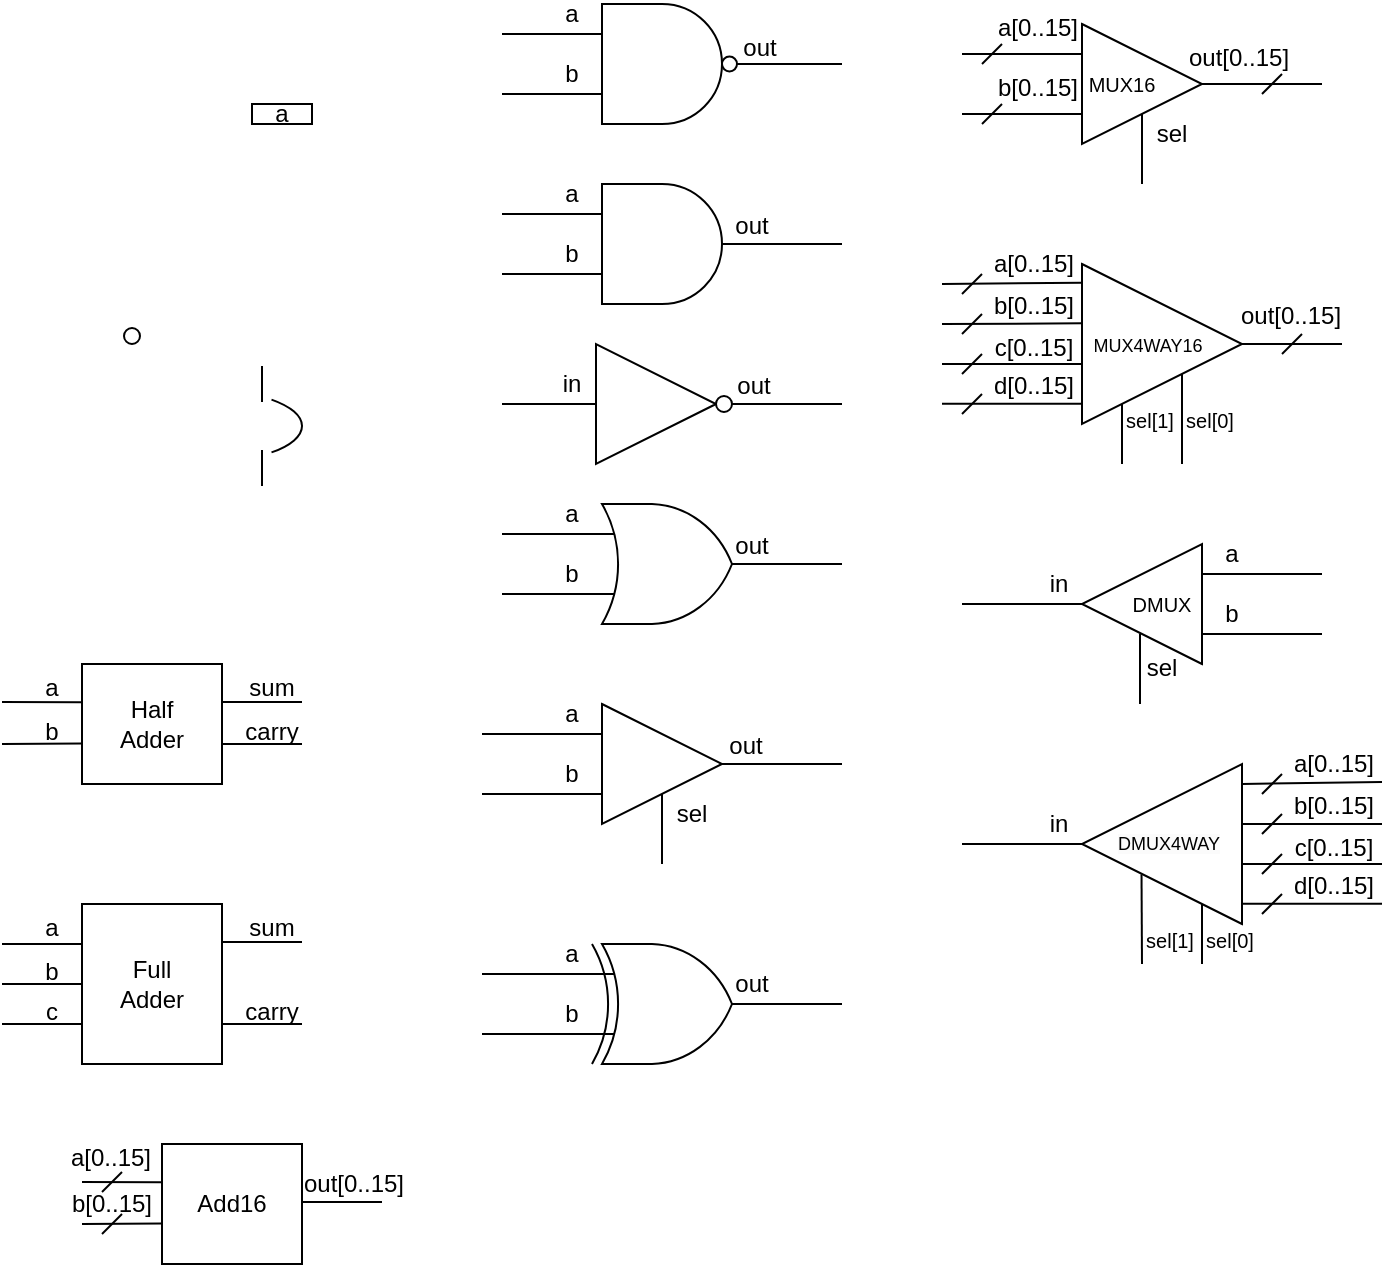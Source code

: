 <mxfile version="21.2.3" type="github" pages="5">
  <diagram name="GATE" id="J0SNbZYuJ32HAvjmQnRi">
    <mxGraphModel dx="423" dy="179" grid="1" gridSize="10" guides="1" tooltips="1" connect="1" arrows="1" fold="1" page="1" pageScale="1" pageWidth="827" pageHeight="1169" math="0" shadow="0">
      <root>
        <mxCell id="0" />
        <mxCell id="1" parent="0" />
        <mxCell id="dZ_lxA_ML4lJaGtHK1w9-1" value="" style="pointerEvents=1;verticalLabelPosition=bottom;shadow=0;dashed=0;align=center;html=1;verticalAlign=top;shape=mxgraph.electrical.miscellaneous.circuit_breaker;rotation=90;" vertex="1" parent="1">
          <mxGeometry x="110" y="351" width="60" height="20" as="geometry" />
        </mxCell>
        <mxCell id="dZ_lxA_ML4lJaGtHK1w9-2" value="" style="verticalLabelPosition=bottom;shadow=0;dashed=0;align=center;html=1;verticalAlign=top;shape=mxgraph.electrical.logic_gates.inverting_contact;" vertex="1" parent="1">
          <mxGeometry x="60" y="311" width="10" height="10" as="geometry" />
        </mxCell>
        <mxCell id="dZ_lxA_ML4lJaGtHK1w9-3" value="a" style="rounded=0;whiteSpace=wrap;html=1;" vertex="1" parent="1">
          <mxGeometry x="125" y="200" width="30" height="10" as="geometry" />
        </mxCell>
        <mxCell id="dZ_lxA_ML4lJaGtHK1w9-4" value="" style="group" vertex="1" connectable="0" parent="1">
          <mxGeometry x="250" y="150" width="170" height="60" as="geometry" />
        </mxCell>
        <mxCell id="dZ_lxA_ML4lJaGtHK1w9-5" value="" style="endArrow=none;html=1;rounded=0;entryX=0;entryY=0.25;entryDx=0;entryDy=0;entryPerimeter=0;exitX=1;exitY=0.5;exitDx=0;exitDy=0;" edge="1" parent="dZ_lxA_ML4lJaGtHK1w9-4" target="dZ_lxA_ML4lJaGtHK1w9-7">
          <mxGeometry width="50" height="50" relative="1" as="geometry">
            <mxPoint y="15" as="sourcePoint" />
            <mxPoint x="30" y="20" as="targetPoint" />
          </mxGeometry>
        </mxCell>
        <mxCell id="dZ_lxA_ML4lJaGtHK1w9-6" value="" style="endArrow=none;html=1;rounded=0;entryX=0;entryY=0.75;entryDx=0;entryDy=0;entryPerimeter=0;exitX=1;exitY=0.5;exitDx=0;exitDy=0;" edge="1" parent="dZ_lxA_ML4lJaGtHK1w9-4" target="dZ_lxA_ML4lJaGtHK1w9-7">
          <mxGeometry width="50" height="50" relative="1" as="geometry">
            <mxPoint y="45" as="sourcePoint" />
            <mxPoint x="-30" y="90" as="targetPoint" />
          </mxGeometry>
        </mxCell>
        <mxCell id="dZ_lxA_ML4lJaGtHK1w9-7" value="" style="verticalLabelPosition=bottom;shadow=0;dashed=0;align=center;html=1;verticalAlign=top;shape=mxgraph.electrical.logic_gates.logic_gate;operation=and;negating=1;negSize=0.15;" vertex="1" parent="dZ_lxA_ML4lJaGtHK1w9-4">
          <mxGeometry x="30" width="100" height="60" as="geometry" />
        </mxCell>
        <mxCell id="dZ_lxA_ML4lJaGtHK1w9-8" value="" style="endArrow=none;html=1;rounded=0;exitX=1;exitY=0.5;exitDx=0;exitDy=0;exitPerimeter=0;" edge="1" parent="dZ_lxA_ML4lJaGtHK1w9-4" source="dZ_lxA_ML4lJaGtHK1w9-7">
          <mxGeometry width="50" height="50" relative="1" as="geometry">
            <mxPoint x="250" y="100" as="sourcePoint" />
            <mxPoint x="170" y="30" as="targetPoint" />
          </mxGeometry>
        </mxCell>
        <mxCell id="dZ_lxA_ML4lJaGtHK1w9-9" value="out" style="text;html=1;strokeColor=none;fillColor=none;align=center;verticalAlign=middle;whiteSpace=wrap;rounded=0;" vertex="1" parent="dZ_lxA_ML4lJaGtHK1w9-4">
          <mxGeometry x="114" y="17" width="30" height="10" as="geometry" />
        </mxCell>
        <mxCell id="dZ_lxA_ML4lJaGtHK1w9-10" value="a" style="text;html=1;strokeColor=none;fillColor=none;align=center;verticalAlign=middle;whiteSpace=wrap;rounded=0;" vertex="1" parent="dZ_lxA_ML4lJaGtHK1w9-4">
          <mxGeometry x="20" width="30" height="10" as="geometry" />
        </mxCell>
        <mxCell id="dZ_lxA_ML4lJaGtHK1w9-11" value="b" style="text;html=1;strokeColor=none;fillColor=none;align=center;verticalAlign=middle;whiteSpace=wrap;rounded=0;" vertex="1" parent="dZ_lxA_ML4lJaGtHK1w9-4">
          <mxGeometry x="20" y="30" width="30" height="10" as="geometry" />
        </mxCell>
        <mxCell id="dZ_lxA_ML4lJaGtHK1w9-12" value="" style="group" vertex="1" connectable="0" parent="1">
          <mxGeometry x="250" y="320" width="170" height="60" as="geometry" />
        </mxCell>
        <mxCell id="dZ_lxA_ML4lJaGtHK1w9-13" value="" style="verticalLabelPosition=bottom;shadow=0;dashed=0;align=center;html=1;verticalAlign=top;shape=mxgraph.electrical.logic_gates.inverter_2" vertex="1" parent="dZ_lxA_ML4lJaGtHK1w9-12">
          <mxGeometry x="30" width="100" height="60" as="geometry" />
        </mxCell>
        <mxCell id="dZ_lxA_ML4lJaGtHK1w9-14" value="" style="endArrow=none;html=1;rounded=0;exitX=1;exitY=0.5;exitDx=0;exitDy=0;entryX=0;entryY=0.5;entryDx=0;entryDy=0;entryPerimeter=0;" edge="1" parent="dZ_lxA_ML4lJaGtHK1w9-12" target="dZ_lxA_ML4lJaGtHK1w9-13">
          <mxGeometry width="50" height="50" relative="1" as="geometry">
            <mxPoint y="30" as="sourcePoint" />
            <mxPoint x="20" y="60" as="targetPoint" />
          </mxGeometry>
        </mxCell>
        <mxCell id="dZ_lxA_ML4lJaGtHK1w9-15" value="in" style="text;html=1;strokeColor=none;fillColor=none;align=center;verticalAlign=middle;whiteSpace=wrap;rounded=0;" vertex="1" parent="dZ_lxA_ML4lJaGtHK1w9-12">
          <mxGeometry x="20" y="15" width="30" height="10" as="geometry" />
        </mxCell>
        <mxCell id="dZ_lxA_ML4lJaGtHK1w9-16" value="" style="endArrow=none;html=1;rounded=0;exitX=1;exitY=0.5;exitDx=0;exitDy=0;exitPerimeter=0;" edge="1" parent="dZ_lxA_ML4lJaGtHK1w9-12" source="dZ_lxA_ML4lJaGtHK1w9-13">
          <mxGeometry width="50" height="50" relative="1" as="geometry">
            <mxPoint x="160" y="25" as="sourcePoint" />
            <mxPoint x="170" y="30" as="targetPoint" />
          </mxGeometry>
        </mxCell>
        <mxCell id="dZ_lxA_ML4lJaGtHK1w9-17" value="out" style="text;html=1;strokeColor=none;fillColor=none;align=center;verticalAlign=middle;whiteSpace=wrap;rounded=0;" vertex="1" parent="dZ_lxA_ML4lJaGtHK1w9-12">
          <mxGeometry x="111" y="16" width="30" height="10" as="geometry" />
        </mxCell>
        <mxCell id="dZ_lxA_ML4lJaGtHK1w9-18" value="" style="group" vertex="1" connectable="0" parent="1">
          <mxGeometry x="250" y="400" width="170" height="60" as="geometry" />
        </mxCell>
        <mxCell id="dZ_lxA_ML4lJaGtHK1w9-19" value="" style="verticalLabelPosition=bottom;shadow=0;dashed=0;align=center;html=1;verticalAlign=top;shape=mxgraph.electrical.logic_gates.logic_gate;operation=or;" vertex="1" parent="dZ_lxA_ML4lJaGtHK1w9-18">
          <mxGeometry x="35" width="100" height="60" as="geometry" />
        </mxCell>
        <mxCell id="dZ_lxA_ML4lJaGtHK1w9-20" value="" style="endArrow=none;html=1;rounded=0;entryX=0;entryY=0.25;entryDx=0;entryDy=0;entryPerimeter=0;" edge="1" parent="dZ_lxA_ML4lJaGtHK1w9-18" target="dZ_lxA_ML4lJaGtHK1w9-19">
          <mxGeometry width="50" height="50" relative="1" as="geometry">
            <mxPoint y="15" as="sourcePoint" />
            <mxPoint x="20" y="10" as="targetPoint" />
          </mxGeometry>
        </mxCell>
        <mxCell id="dZ_lxA_ML4lJaGtHK1w9-21" value="" style="endArrow=none;html=1;rounded=0;entryX=0;entryY=0.75;entryDx=0;entryDy=0;entryPerimeter=0;" edge="1" parent="dZ_lxA_ML4lJaGtHK1w9-18" target="dZ_lxA_ML4lJaGtHK1w9-19">
          <mxGeometry width="50" height="50" relative="1" as="geometry">
            <mxPoint y="45" as="sourcePoint" />
            <mxPoint x="30" y="50" as="targetPoint" />
          </mxGeometry>
        </mxCell>
        <mxCell id="dZ_lxA_ML4lJaGtHK1w9-22" value="" style="endArrow=none;html=1;rounded=0;exitX=1;exitY=0.5;exitDx=0;exitDy=0;exitPerimeter=0;" edge="1" parent="dZ_lxA_ML4lJaGtHK1w9-18" source="dZ_lxA_ML4lJaGtHK1w9-19">
          <mxGeometry width="50" height="50" relative="1" as="geometry">
            <mxPoint x="164" y="29.8" as="sourcePoint" />
            <mxPoint x="170" y="30" as="targetPoint" />
          </mxGeometry>
        </mxCell>
        <mxCell id="dZ_lxA_ML4lJaGtHK1w9-23" value="a" style="text;html=1;strokeColor=none;fillColor=none;align=center;verticalAlign=middle;whiteSpace=wrap;rounded=0;" vertex="1" parent="dZ_lxA_ML4lJaGtHK1w9-18">
          <mxGeometry x="20" width="30" height="10" as="geometry" />
        </mxCell>
        <mxCell id="dZ_lxA_ML4lJaGtHK1w9-24" value="b" style="text;html=1;strokeColor=none;fillColor=none;align=center;verticalAlign=middle;whiteSpace=wrap;rounded=0;" vertex="1" parent="dZ_lxA_ML4lJaGtHK1w9-18">
          <mxGeometry x="20" y="30" width="30" height="10" as="geometry" />
        </mxCell>
        <mxCell id="dZ_lxA_ML4lJaGtHK1w9-25" style="edgeStyle=orthogonalEdgeStyle;rounded=0;orthogonalLoop=1;jettySize=auto;html=1;exitX=0.5;exitY=1;exitDx=0;exitDy=0;" edge="1" parent="dZ_lxA_ML4lJaGtHK1w9-18" source="dZ_lxA_ML4lJaGtHK1w9-24" target="dZ_lxA_ML4lJaGtHK1w9-24">
          <mxGeometry relative="1" as="geometry" />
        </mxCell>
        <mxCell id="dZ_lxA_ML4lJaGtHK1w9-26" value="out" style="text;html=1;strokeColor=none;fillColor=none;align=center;verticalAlign=middle;whiteSpace=wrap;rounded=0;" vertex="1" parent="dZ_lxA_ML4lJaGtHK1w9-18">
          <mxGeometry x="110" y="16" width="30" height="10" as="geometry" />
        </mxCell>
        <mxCell id="dZ_lxA_ML4lJaGtHK1w9-27" value="" style="group" vertex="1" connectable="0" parent="1">
          <mxGeometry x="250" y="240" width="170" height="60" as="geometry" />
        </mxCell>
        <mxCell id="dZ_lxA_ML4lJaGtHK1w9-28" value="" style="verticalLabelPosition=bottom;shadow=0;dashed=0;align=center;html=1;verticalAlign=top;shape=mxgraph.electrical.logic_gates.logic_gate;operation=and;" vertex="1" parent="dZ_lxA_ML4lJaGtHK1w9-27">
          <mxGeometry x="30" width="100" height="60" as="geometry" />
        </mxCell>
        <mxCell id="dZ_lxA_ML4lJaGtHK1w9-29" value="" style="endArrow=none;html=1;rounded=0;entryX=0;entryY=0.25;entryDx=0;entryDy=0;entryPerimeter=0;" edge="1" parent="dZ_lxA_ML4lJaGtHK1w9-27" target="dZ_lxA_ML4lJaGtHK1w9-28">
          <mxGeometry width="50" height="50" relative="1" as="geometry">
            <mxPoint y="15" as="sourcePoint" />
            <mxPoint x="30" y="10" as="targetPoint" />
          </mxGeometry>
        </mxCell>
        <mxCell id="dZ_lxA_ML4lJaGtHK1w9-30" value="" style="endArrow=none;html=1;rounded=0;entryX=0;entryY=0.75;entryDx=0;entryDy=0;entryPerimeter=0;" edge="1" parent="dZ_lxA_ML4lJaGtHK1w9-27" target="dZ_lxA_ML4lJaGtHK1w9-28">
          <mxGeometry width="50" height="50" relative="1" as="geometry">
            <mxPoint y="45" as="sourcePoint" />
            <mxPoint x="40" y="25" as="targetPoint" />
          </mxGeometry>
        </mxCell>
        <mxCell id="dZ_lxA_ML4lJaGtHK1w9-31" value="" style="endArrow=none;html=1;rounded=0;exitX=1;exitY=0.5;exitDx=0;exitDy=0;exitPerimeter=0;" edge="1" parent="dZ_lxA_ML4lJaGtHK1w9-27" source="dZ_lxA_ML4lJaGtHK1w9-28">
          <mxGeometry width="50" height="50" relative="1" as="geometry">
            <mxPoint x="149" y="40" as="sourcePoint" />
            <mxPoint x="170" y="30" as="targetPoint" />
          </mxGeometry>
        </mxCell>
        <mxCell id="dZ_lxA_ML4lJaGtHK1w9-32" value="a" style="text;html=1;strokeColor=none;fillColor=none;align=center;verticalAlign=middle;whiteSpace=wrap;rounded=0;" vertex="1" parent="dZ_lxA_ML4lJaGtHK1w9-27">
          <mxGeometry x="20" width="30" height="10" as="geometry" />
        </mxCell>
        <mxCell id="dZ_lxA_ML4lJaGtHK1w9-33" value="b" style="text;html=1;strokeColor=none;fillColor=none;align=center;verticalAlign=middle;whiteSpace=wrap;rounded=0;" vertex="1" parent="dZ_lxA_ML4lJaGtHK1w9-27">
          <mxGeometry x="20" y="30" width="30" height="10" as="geometry" />
        </mxCell>
        <mxCell id="dZ_lxA_ML4lJaGtHK1w9-34" value="out" style="text;html=1;strokeColor=none;fillColor=none;align=center;verticalAlign=middle;whiteSpace=wrap;rounded=0;" vertex="1" parent="dZ_lxA_ML4lJaGtHK1w9-27">
          <mxGeometry x="110" y="16" width="30" height="10" as="geometry" />
        </mxCell>
        <mxCell id="dZ_lxA_ML4lJaGtHK1w9-35" value="" style="group" vertex="1" connectable="0" parent="1">
          <mxGeometry x="240" y="500" width="180" height="80" as="geometry" />
        </mxCell>
        <mxCell id="dZ_lxA_ML4lJaGtHK1w9-36" value="" style="triangle;whiteSpace=wrap;html=1;" vertex="1" parent="dZ_lxA_ML4lJaGtHK1w9-35">
          <mxGeometry x="60" width="60" height="60" as="geometry" />
        </mxCell>
        <mxCell id="dZ_lxA_ML4lJaGtHK1w9-37" value="" style="endArrow=none;html=1;rounded=0;entryX=0;entryY=0.25;entryDx=0;entryDy=0;" edge="1" parent="dZ_lxA_ML4lJaGtHK1w9-35" target="dZ_lxA_ML4lJaGtHK1w9-36">
          <mxGeometry width="50" height="50" relative="1" as="geometry">
            <mxPoint y="15" as="sourcePoint" />
            <mxPoint x="20" y="10" as="targetPoint" />
          </mxGeometry>
        </mxCell>
        <mxCell id="dZ_lxA_ML4lJaGtHK1w9-38" value="" style="endArrow=none;html=1;rounded=0;entryX=0;entryY=0.75;entryDx=0;entryDy=0;" edge="1" parent="dZ_lxA_ML4lJaGtHK1w9-35" target="dZ_lxA_ML4lJaGtHK1w9-36">
          <mxGeometry width="50" height="50" relative="1" as="geometry">
            <mxPoint y="45" as="sourcePoint" />
            <mxPoint x="40" y="60" as="targetPoint" />
          </mxGeometry>
        </mxCell>
        <mxCell id="dZ_lxA_ML4lJaGtHK1w9-39" value="" style="endArrow=none;html=1;rounded=0;entryX=0.5;entryY=1;entryDx=0;entryDy=0;" edge="1" parent="dZ_lxA_ML4lJaGtHK1w9-35" target="dZ_lxA_ML4lJaGtHK1w9-36">
          <mxGeometry width="50" height="50" relative="1" as="geometry">
            <mxPoint x="90" y="80" as="sourcePoint" />
            <mxPoint x="70" y="55" as="targetPoint" />
          </mxGeometry>
        </mxCell>
        <mxCell id="dZ_lxA_ML4lJaGtHK1w9-40" value="" style="endArrow=none;html=1;rounded=0;entryX=1;entryY=0.5;entryDx=0;entryDy=0;" edge="1" parent="dZ_lxA_ML4lJaGtHK1w9-35" target="dZ_lxA_ML4lJaGtHK1w9-36">
          <mxGeometry width="50" height="50" relative="1" as="geometry">
            <mxPoint x="180" y="30" as="sourcePoint" />
            <mxPoint x="80" y="65" as="targetPoint" />
          </mxGeometry>
        </mxCell>
        <mxCell id="dZ_lxA_ML4lJaGtHK1w9-41" value="a" style="text;html=1;strokeColor=none;fillColor=none;align=center;verticalAlign=middle;whiteSpace=wrap;rounded=0;" vertex="1" parent="dZ_lxA_ML4lJaGtHK1w9-35">
          <mxGeometry x="30" width="30" height="10" as="geometry" />
        </mxCell>
        <mxCell id="dZ_lxA_ML4lJaGtHK1w9-42" value="b" style="text;html=1;strokeColor=none;fillColor=none;align=center;verticalAlign=middle;whiteSpace=wrap;rounded=0;" vertex="1" parent="dZ_lxA_ML4lJaGtHK1w9-35">
          <mxGeometry x="30" y="30" width="30" height="10" as="geometry" />
        </mxCell>
        <mxCell id="dZ_lxA_ML4lJaGtHK1w9-43" value="sel" style="text;html=1;strokeColor=none;fillColor=none;align=center;verticalAlign=middle;whiteSpace=wrap;rounded=0;" vertex="1" parent="dZ_lxA_ML4lJaGtHK1w9-35">
          <mxGeometry x="90" y="50" width="30" height="10" as="geometry" />
        </mxCell>
        <mxCell id="dZ_lxA_ML4lJaGtHK1w9-44" value="out" style="text;html=1;strokeColor=none;fillColor=none;align=center;verticalAlign=middle;whiteSpace=wrap;rounded=0;" vertex="1" parent="dZ_lxA_ML4lJaGtHK1w9-35">
          <mxGeometry x="117" y="16" width="30" height="10" as="geometry" />
        </mxCell>
        <mxCell id="dZ_lxA_ML4lJaGtHK1w9-45" value="" style="group" vertex="1" connectable="0" parent="1">
          <mxGeometry x="480" y="160" width="180" height="80" as="geometry" />
        </mxCell>
        <mxCell id="dZ_lxA_ML4lJaGtHK1w9-46" value="" style="triangle;whiteSpace=wrap;html=1;" vertex="1" parent="dZ_lxA_ML4lJaGtHK1w9-45">
          <mxGeometry x="60" width="60" height="60" as="geometry" />
        </mxCell>
        <mxCell id="dZ_lxA_ML4lJaGtHK1w9-47" value="" style="endArrow=none;html=1;rounded=0;entryX=0;entryY=0.25;entryDx=0;entryDy=0;" edge="1" parent="dZ_lxA_ML4lJaGtHK1w9-45" target="dZ_lxA_ML4lJaGtHK1w9-46">
          <mxGeometry width="50" height="50" relative="1" as="geometry">
            <mxPoint y="15" as="sourcePoint" />
            <mxPoint x="20" y="10" as="targetPoint" />
          </mxGeometry>
        </mxCell>
        <mxCell id="dZ_lxA_ML4lJaGtHK1w9-48" value="" style="endArrow=none;html=1;rounded=0;entryX=0;entryY=0.75;entryDx=0;entryDy=0;" edge="1" parent="dZ_lxA_ML4lJaGtHK1w9-45" target="dZ_lxA_ML4lJaGtHK1w9-46">
          <mxGeometry width="50" height="50" relative="1" as="geometry">
            <mxPoint y="45" as="sourcePoint" />
            <mxPoint x="40" y="60" as="targetPoint" />
          </mxGeometry>
        </mxCell>
        <mxCell id="dZ_lxA_ML4lJaGtHK1w9-49" value="" style="endArrow=none;html=1;rounded=0;entryX=0.5;entryY=1;entryDx=0;entryDy=0;" edge="1" parent="dZ_lxA_ML4lJaGtHK1w9-45" target="dZ_lxA_ML4lJaGtHK1w9-46">
          <mxGeometry width="50" height="50" relative="1" as="geometry">
            <mxPoint x="90" y="80" as="sourcePoint" />
            <mxPoint x="70" y="55" as="targetPoint" />
          </mxGeometry>
        </mxCell>
        <mxCell id="dZ_lxA_ML4lJaGtHK1w9-50" value="" style="endArrow=none;html=1;rounded=0;entryX=1;entryY=0.5;entryDx=0;entryDy=0;" edge="1" parent="dZ_lxA_ML4lJaGtHK1w9-45" target="dZ_lxA_ML4lJaGtHK1w9-46">
          <mxGeometry width="50" height="50" relative="1" as="geometry">
            <mxPoint x="180" y="30" as="sourcePoint" />
            <mxPoint x="80" y="65" as="targetPoint" />
          </mxGeometry>
        </mxCell>
        <mxCell id="dZ_lxA_ML4lJaGtHK1w9-51" value="a[0..15]" style="text;html=1;strokeColor=none;fillColor=none;align=center;verticalAlign=middle;whiteSpace=wrap;rounded=0;" vertex="1" parent="dZ_lxA_ML4lJaGtHK1w9-45">
          <mxGeometry x="18" y="-3" width="40" height="10" as="geometry" />
        </mxCell>
        <mxCell id="dZ_lxA_ML4lJaGtHK1w9-52" value="b[0..15]" style="text;html=1;strokeColor=none;fillColor=none;align=center;verticalAlign=middle;whiteSpace=wrap;rounded=0;" vertex="1" parent="dZ_lxA_ML4lJaGtHK1w9-45">
          <mxGeometry x="18" y="27" width="40" height="10" as="geometry" />
        </mxCell>
        <mxCell id="dZ_lxA_ML4lJaGtHK1w9-53" value="sel" style="text;html=1;strokeColor=none;fillColor=none;align=center;verticalAlign=middle;whiteSpace=wrap;rounded=0;" vertex="1" parent="dZ_lxA_ML4lJaGtHK1w9-45">
          <mxGeometry x="90" y="50" width="30" height="10" as="geometry" />
        </mxCell>
        <mxCell id="dZ_lxA_ML4lJaGtHK1w9-54" value="out[0..15]" style="text;html=1;strokeColor=none;fillColor=none;align=center;verticalAlign=middle;whiteSpace=wrap;rounded=0;" vertex="1" parent="dZ_lxA_ML4lJaGtHK1w9-45">
          <mxGeometry x="117" y="12" width="43" height="10" as="geometry" />
        </mxCell>
        <mxCell id="dZ_lxA_ML4lJaGtHK1w9-55" value="&lt;font style=&quot;font-size: 10px;&quot;&gt;MUX16&lt;/font&gt;" style="text;html=1;strokeColor=none;fillColor=none;align=center;verticalAlign=middle;whiteSpace=wrap;rounded=0;" vertex="1" parent="dZ_lxA_ML4lJaGtHK1w9-45">
          <mxGeometry x="50" y="15" width="60" height="30" as="geometry" />
        </mxCell>
        <mxCell id="dZ_lxA_ML4lJaGtHK1w9-56" value="" style="endArrow=none;html=1;rounded=0;" edge="1" parent="dZ_lxA_ML4lJaGtHK1w9-45">
          <mxGeometry width="50" height="50" relative="1" as="geometry">
            <mxPoint x="10" y="20" as="sourcePoint" />
            <mxPoint x="20" y="10" as="targetPoint" />
          </mxGeometry>
        </mxCell>
        <mxCell id="dZ_lxA_ML4lJaGtHK1w9-57" value="" style="endArrow=none;html=1;rounded=0;" edge="1" parent="dZ_lxA_ML4lJaGtHK1w9-45">
          <mxGeometry width="50" height="50" relative="1" as="geometry">
            <mxPoint x="10" y="50" as="sourcePoint" />
            <mxPoint x="20" y="40" as="targetPoint" />
          </mxGeometry>
        </mxCell>
        <mxCell id="dZ_lxA_ML4lJaGtHK1w9-58" value="" style="endArrow=none;html=1;rounded=0;" edge="1" parent="dZ_lxA_ML4lJaGtHK1w9-45">
          <mxGeometry width="50" height="50" relative="1" as="geometry">
            <mxPoint x="150" y="35" as="sourcePoint" />
            <mxPoint x="160" y="25" as="targetPoint" />
          </mxGeometry>
        </mxCell>
        <mxCell id="dZ_lxA_ML4lJaGtHK1w9-59" value="" style="group" vertex="1" connectable="0" parent="1">
          <mxGeometry x="470" y="275" width="200" height="105" as="geometry" />
        </mxCell>
        <mxCell id="dZ_lxA_ML4lJaGtHK1w9-60" value="" style="triangle;whiteSpace=wrap;html=1;" vertex="1" parent="dZ_lxA_ML4lJaGtHK1w9-59">
          <mxGeometry x="70" y="5" width="80" height="80" as="geometry" />
        </mxCell>
        <mxCell id="dZ_lxA_ML4lJaGtHK1w9-61" value="" style="endArrow=none;html=1;rounded=0;entryX=0.006;entryY=0.117;entryDx=0;entryDy=0;entryPerimeter=0;" edge="1" parent="dZ_lxA_ML4lJaGtHK1w9-59" target="dZ_lxA_ML4lJaGtHK1w9-60">
          <mxGeometry width="50" height="50" relative="1" as="geometry">
            <mxPoint y="15" as="sourcePoint" />
            <mxPoint x="40" y="25" as="targetPoint" />
          </mxGeometry>
        </mxCell>
        <mxCell id="dZ_lxA_ML4lJaGtHK1w9-62" value="" style="endArrow=none;html=1;rounded=0;entryX=0.004;entryY=0.371;entryDx=0;entryDy=0;entryPerimeter=0;" edge="1" parent="dZ_lxA_ML4lJaGtHK1w9-59" target="dZ_lxA_ML4lJaGtHK1w9-60">
          <mxGeometry width="50" height="50" relative="1" as="geometry">
            <mxPoint y="35" as="sourcePoint" />
            <mxPoint x="60" y="35" as="targetPoint" />
          </mxGeometry>
        </mxCell>
        <mxCell id="dZ_lxA_ML4lJaGtHK1w9-63" value="" style="endArrow=none;html=1;rounded=0;entryX=0.004;entryY=0.371;entryDx=0;entryDy=0;entryPerimeter=0;" edge="1" parent="dZ_lxA_ML4lJaGtHK1w9-59">
          <mxGeometry width="50" height="50" relative="1" as="geometry">
            <mxPoint y="74.89" as="sourcePoint" />
            <mxPoint x="70" y="74.89" as="targetPoint" />
          </mxGeometry>
        </mxCell>
        <mxCell id="dZ_lxA_ML4lJaGtHK1w9-64" value="" style="endArrow=none;html=1;rounded=0;entryX=0.004;entryY=0.371;entryDx=0;entryDy=0;entryPerimeter=0;" edge="1" parent="dZ_lxA_ML4lJaGtHK1w9-59">
          <mxGeometry width="50" height="50" relative="1" as="geometry">
            <mxPoint y="55" as="sourcePoint" />
            <mxPoint x="70" y="55" as="targetPoint" />
          </mxGeometry>
        </mxCell>
        <mxCell id="dZ_lxA_ML4lJaGtHK1w9-65" value="" style="endArrow=none;html=1;rounded=0;" edge="1" parent="dZ_lxA_ML4lJaGtHK1w9-59">
          <mxGeometry width="50" height="50" relative="1" as="geometry">
            <mxPoint x="90" y="105" as="sourcePoint" />
            <mxPoint x="90" y="105" as="targetPoint" />
            <Array as="points">
              <mxPoint x="90" y="75" />
              <mxPoint x="90" y="105" />
            </Array>
          </mxGeometry>
        </mxCell>
        <mxCell id="dZ_lxA_ML4lJaGtHK1w9-66" value="" style="endArrow=none;html=1;rounded=0;entryX=0.627;entryY=0.687;entryDx=0;entryDy=0;entryPerimeter=0;" edge="1" parent="dZ_lxA_ML4lJaGtHK1w9-59">
          <mxGeometry width="50" height="50" relative="1" as="geometry">
            <mxPoint x="120" y="105" as="sourcePoint" />
            <mxPoint x="120" y="60" as="targetPoint" />
          </mxGeometry>
        </mxCell>
        <mxCell id="dZ_lxA_ML4lJaGtHK1w9-67" value="" style="endArrow=none;html=1;rounded=0;exitX=1;exitY=0.5;exitDx=0;exitDy=0;" edge="1" parent="dZ_lxA_ML4lJaGtHK1w9-59" source="dZ_lxA_ML4lJaGtHK1w9-60">
          <mxGeometry width="50" height="50" relative="1" as="geometry">
            <mxPoint x="160" y="47" as="sourcePoint" />
            <mxPoint x="200" y="45" as="targetPoint" />
          </mxGeometry>
        </mxCell>
        <mxCell id="dZ_lxA_ML4lJaGtHK1w9-68" value="a[0..15]" style="text;html=1;strokeColor=none;fillColor=none;align=center;verticalAlign=middle;whiteSpace=wrap;rounded=0;" vertex="1" parent="dZ_lxA_ML4lJaGtHK1w9-59">
          <mxGeometry x="26" width="40" height="10" as="geometry" />
        </mxCell>
        <mxCell id="dZ_lxA_ML4lJaGtHK1w9-69" value="b[0..15]" style="text;html=1;strokeColor=none;fillColor=none;align=center;verticalAlign=middle;whiteSpace=wrap;rounded=0;" vertex="1" parent="dZ_lxA_ML4lJaGtHK1w9-59">
          <mxGeometry x="26" y="21" width="40" height="10" as="geometry" />
        </mxCell>
        <mxCell id="dZ_lxA_ML4lJaGtHK1w9-70" value="c[0..15]" style="text;html=1;strokeColor=none;fillColor=none;align=center;verticalAlign=middle;whiteSpace=wrap;rounded=0;" vertex="1" parent="dZ_lxA_ML4lJaGtHK1w9-59">
          <mxGeometry x="26" y="42" width="40" height="10" as="geometry" />
        </mxCell>
        <mxCell id="dZ_lxA_ML4lJaGtHK1w9-71" value="d[0..15]" style="text;html=1;strokeColor=none;fillColor=none;align=center;verticalAlign=middle;whiteSpace=wrap;rounded=0;" vertex="1" parent="dZ_lxA_ML4lJaGtHK1w9-59">
          <mxGeometry x="26" y="61" width="40" height="10" as="geometry" />
        </mxCell>
        <mxCell id="dZ_lxA_ML4lJaGtHK1w9-72" value="&lt;font style=&quot;font-size: 9px;&quot;&gt;MUX4WAY16&lt;/font&gt;" style="text;html=1;strokeColor=none;fillColor=none;align=center;verticalAlign=middle;whiteSpace=wrap;rounded=0;" vertex="1" parent="dZ_lxA_ML4lJaGtHK1w9-59">
          <mxGeometry x="73" y="30" width="60" height="30" as="geometry" />
        </mxCell>
        <mxCell id="dZ_lxA_ML4lJaGtHK1w9-73" value="" style="endArrow=none;html=1;rounded=0;" edge="1" parent="dZ_lxA_ML4lJaGtHK1w9-59">
          <mxGeometry width="50" height="50" relative="1" as="geometry">
            <mxPoint x="10" y="20" as="sourcePoint" />
            <mxPoint x="20" y="10" as="targetPoint" />
          </mxGeometry>
        </mxCell>
        <mxCell id="dZ_lxA_ML4lJaGtHK1w9-74" value="" style="endArrow=none;html=1;rounded=0;" edge="1" parent="dZ_lxA_ML4lJaGtHK1w9-59">
          <mxGeometry width="50" height="50" relative="1" as="geometry">
            <mxPoint x="10" y="40" as="sourcePoint" />
            <mxPoint x="20" y="30" as="targetPoint" />
          </mxGeometry>
        </mxCell>
        <mxCell id="dZ_lxA_ML4lJaGtHK1w9-75" value="" style="endArrow=none;html=1;rounded=0;" edge="1" parent="dZ_lxA_ML4lJaGtHK1w9-59">
          <mxGeometry width="50" height="50" relative="1" as="geometry">
            <mxPoint x="10" y="60" as="sourcePoint" />
            <mxPoint x="20" y="50" as="targetPoint" />
          </mxGeometry>
        </mxCell>
        <mxCell id="dZ_lxA_ML4lJaGtHK1w9-76" value="" style="endArrow=none;html=1;rounded=0;" edge="1" parent="dZ_lxA_ML4lJaGtHK1w9-59">
          <mxGeometry width="50" height="50" relative="1" as="geometry">
            <mxPoint x="10" y="80" as="sourcePoint" />
            <mxPoint x="20" y="70" as="targetPoint" />
          </mxGeometry>
        </mxCell>
        <mxCell id="dZ_lxA_ML4lJaGtHK1w9-77" value="&lt;font style=&quot;font-size: 10px;&quot;&gt;sel[0]&lt;/font&gt;" style="text;html=1;strokeColor=none;fillColor=none;align=center;verticalAlign=middle;whiteSpace=wrap;rounded=0;" vertex="1" parent="dZ_lxA_ML4lJaGtHK1w9-59">
          <mxGeometry x="119" y="78" width="30" height="10" as="geometry" />
        </mxCell>
        <mxCell id="dZ_lxA_ML4lJaGtHK1w9-78" value="&lt;font style=&quot;font-size: 10px;&quot;&gt;sel[1]&lt;/font&gt;" style="text;html=1;strokeColor=none;fillColor=none;align=center;verticalAlign=middle;whiteSpace=wrap;rounded=0;" vertex="1" parent="dZ_lxA_ML4lJaGtHK1w9-59">
          <mxGeometry x="89" y="78" width="30" height="10" as="geometry" />
        </mxCell>
        <mxCell id="dZ_lxA_ML4lJaGtHK1w9-79" value="out[0..15]" style="text;html=1;strokeColor=none;fillColor=none;align=center;verticalAlign=middle;whiteSpace=wrap;rounded=0;" vertex="1" parent="dZ_lxA_ML4lJaGtHK1w9-59">
          <mxGeometry x="153" y="26" width="43" height="10" as="geometry" />
        </mxCell>
        <mxCell id="dZ_lxA_ML4lJaGtHK1w9-80" value="" style="endArrow=none;html=1;rounded=0;" edge="1" parent="dZ_lxA_ML4lJaGtHK1w9-59">
          <mxGeometry width="50" height="50" relative="1" as="geometry">
            <mxPoint x="170" y="50" as="sourcePoint" />
            <mxPoint x="180" y="40" as="targetPoint" />
          </mxGeometry>
        </mxCell>
        <mxCell id="dZ_lxA_ML4lJaGtHK1w9-81" value="" style="group" vertex="1" connectable="0" parent="1">
          <mxGeometry x="480" y="420" width="180" height="80" as="geometry" />
        </mxCell>
        <mxCell id="dZ_lxA_ML4lJaGtHK1w9-82" value="" style="triangle;whiteSpace=wrap;html=1;rotation=-180;" vertex="1" parent="dZ_lxA_ML4lJaGtHK1w9-81">
          <mxGeometry x="60" width="60" height="60" as="geometry" />
        </mxCell>
        <mxCell id="dZ_lxA_ML4lJaGtHK1w9-83" value="&lt;font style=&quot;font-size: 10px;&quot;&gt;DMUX&lt;/font&gt;" style="text;html=1;strokeColor=none;fillColor=none;align=center;verticalAlign=middle;whiteSpace=wrap;rounded=0;" vertex="1" parent="dZ_lxA_ML4lJaGtHK1w9-81">
          <mxGeometry x="70" y="15" width="60" height="30" as="geometry" />
        </mxCell>
        <mxCell id="dZ_lxA_ML4lJaGtHK1w9-84" value="" style="endArrow=none;html=1;rounded=0;entryX=1;entryY=0.5;entryDx=0;entryDy=0;" edge="1" parent="dZ_lxA_ML4lJaGtHK1w9-81" target="dZ_lxA_ML4lJaGtHK1w9-82">
          <mxGeometry width="50" height="50" relative="1" as="geometry">
            <mxPoint y="30" as="sourcePoint" />
            <mxPoint x="-10" y="-30" as="targetPoint" />
          </mxGeometry>
        </mxCell>
        <mxCell id="dZ_lxA_ML4lJaGtHK1w9-85" value="in" style="text;html=1;strokeColor=none;fillColor=none;align=center;verticalAlign=middle;whiteSpace=wrap;rounded=0;" vertex="1" parent="dZ_lxA_ML4lJaGtHK1w9-81">
          <mxGeometry x="27" y="15" width="43" height="10" as="geometry" />
        </mxCell>
        <mxCell id="dZ_lxA_ML4lJaGtHK1w9-86" value="" style="endArrow=none;html=1;rounded=0;entryX=1;entryY=0.5;entryDx=0;entryDy=0;" edge="1" parent="dZ_lxA_ML4lJaGtHK1w9-81">
          <mxGeometry width="50" height="50" relative="1" as="geometry">
            <mxPoint x="120" y="15" as="sourcePoint" />
            <mxPoint x="180" y="15" as="targetPoint" />
          </mxGeometry>
        </mxCell>
        <mxCell id="dZ_lxA_ML4lJaGtHK1w9-87" value="" style="endArrow=none;html=1;rounded=0;entryX=1;entryY=0.5;entryDx=0;entryDy=0;" edge="1" parent="dZ_lxA_ML4lJaGtHK1w9-81">
          <mxGeometry width="50" height="50" relative="1" as="geometry">
            <mxPoint x="120" y="45" as="sourcePoint" />
            <mxPoint x="180" y="45" as="targetPoint" />
          </mxGeometry>
        </mxCell>
        <mxCell id="dZ_lxA_ML4lJaGtHK1w9-88" value="a" style="text;html=1;strokeColor=none;fillColor=none;align=center;verticalAlign=middle;whiteSpace=wrap;rounded=0;" vertex="1" parent="dZ_lxA_ML4lJaGtHK1w9-81">
          <mxGeometry x="120" width="30" height="10" as="geometry" />
        </mxCell>
        <mxCell id="dZ_lxA_ML4lJaGtHK1w9-89" value="b" style="text;html=1;strokeColor=none;fillColor=none;align=center;verticalAlign=middle;whiteSpace=wrap;rounded=0;" vertex="1" parent="dZ_lxA_ML4lJaGtHK1w9-81">
          <mxGeometry x="120" y="30" width="30" height="10" as="geometry" />
        </mxCell>
        <mxCell id="dZ_lxA_ML4lJaGtHK1w9-90" value="" style="endArrow=none;html=1;rounded=0;entryX=0.5;entryY=1;entryDx=0;entryDy=0;" edge="1" parent="dZ_lxA_ML4lJaGtHK1w9-81">
          <mxGeometry width="50" height="50" relative="1" as="geometry">
            <mxPoint x="89" y="80" as="sourcePoint" />
            <mxPoint x="89" y="45" as="targetPoint" />
          </mxGeometry>
        </mxCell>
        <mxCell id="dZ_lxA_ML4lJaGtHK1w9-91" value="sel" style="text;html=1;strokeColor=none;fillColor=none;align=center;verticalAlign=middle;whiteSpace=wrap;rounded=0;" vertex="1" parent="dZ_lxA_ML4lJaGtHK1w9-81">
          <mxGeometry x="85" y="57" width="30" height="10" as="geometry" />
        </mxCell>
        <mxCell id="dZ_lxA_ML4lJaGtHK1w9-92" value="" style="group" vertex="1" connectable="0" parent="1">
          <mxGeometry x="480" y="525" width="210" height="105" as="geometry" />
        </mxCell>
        <mxCell id="dZ_lxA_ML4lJaGtHK1w9-93" value="" style="triangle;whiteSpace=wrap;html=1;rotation=-180;" vertex="1" parent="dZ_lxA_ML4lJaGtHK1w9-92">
          <mxGeometry x="60" y="5" width="80" height="80" as="geometry" />
        </mxCell>
        <mxCell id="dZ_lxA_ML4lJaGtHK1w9-94" value="" style="endArrow=none;html=1;rounded=0;entryX=0.006;entryY=0.117;entryDx=0;entryDy=0;entryPerimeter=0;" edge="1" parent="dZ_lxA_ML4lJaGtHK1w9-92">
          <mxGeometry width="50" height="50" relative="1" as="geometry">
            <mxPoint x="140" y="15" as="sourcePoint" />
            <mxPoint x="210" y="14" as="targetPoint" />
          </mxGeometry>
        </mxCell>
        <mxCell id="dZ_lxA_ML4lJaGtHK1w9-95" value="" style="endArrow=none;html=1;rounded=0;entryX=0.004;entryY=0.371;entryDx=0;entryDy=0;entryPerimeter=0;" edge="1" parent="dZ_lxA_ML4lJaGtHK1w9-92">
          <mxGeometry width="50" height="50" relative="1" as="geometry">
            <mxPoint x="140" y="35" as="sourcePoint" />
            <mxPoint x="210" y="35" as="targetPoint" />
          </mxGeometry>
        </mxCell>
        <mxCell id="dZ_lxA_ML4lJaGtHK1w9-96" value="" style="endArrow=none;html=1;rounded=0;entryX=0.004;entryY=0.371;entryDx=0;entryDy=0;entryPerimeter=0;" edge="1" parent="dZ_lxA_ML4lJaGtHK1w9-92">
          <mxGeometry width="50" height="50" relative="1" as="geometry">
            <mxPoint x="140" y="74.89" as="sourcePoint" />
            <mxPoint x="210" y="74.89" as="targetPoint" />
          </mxGeometry>
        </mxCell>
        <mxCell id="dZ_lxA_ML4lJaGtHK1w9-97" value="" style="endArrow=none;html=1;rounded=0;entryX=0.004;entryY=0.371;entryDx=0;entryDy=0;entryPerimeter=0;" edge="1" parent="dZ_lxA_ML4lJaGtHK1w9-92">
          <mxGeometry width="50" height="50" relative="1" as="geometry">
            <mxPoint x="140" y="55" as="sourcePoint" />
            <mxPoint x="210" y="55" as="targetPoint" />
          </mxGeometry>
        </mxCell>
        <mxCell id="dZ_lxA_ML4lJaGtHK1w9-98" value="a[0..15]" style="text;html=1;strokeColor=none;fillColor=none;align=center;verticalAlign=middle;whiteSpace=wrap;rounded=0;" vertex="1" parent="dZ_lxA_ML4lJaGtHK1w9-92">
          <mxGeometry x="166" width="40" height="10" as="geometry" />
        </mxCell>
        <mxCell id="dZ_lxA_ML4lJaGtHK1w9-99" value="b[0..15]" style="text;html=1;strokeColor=none;fillColor=none;align=center;verticalAlign=middle;whiteSpace=wrap;rounded=0;" vertex="1" parent="dZ_lxA_ML4lJaGtHK1w9-92">
          <mxGeometry x="166" y="21" width="40" height="10" as="geometry" />
        </mxCell>
        <mxCell id="dZ_lxA_ML4lJaGtHK1w9-100" value="c[0..15]" style="text;html=1;strokeColor=none;fillColor=none;align=center;verticalAlign=middle;whiteSpace=wrap;rounded=0;" vertex="1" parent="dZ_lxA_ML4lJaGtHK1w9-92">
          <mxGeometry x="166" y="42" width="40" height="10" as="geometry" />
        </mxCell>
        <mxCell id="dZ_lxA_ML4lJaGtHK1w9-101" value="d[0..15]" style="text;html=1;strokeColor=none;fillColor=none;align=center;verticalAlign=middle;whiteSpace=wrap;rounded=0;" vertex="1" parent="dZ_lxA_ML4lJaGtHK1w9-92">
          <mxGeometry x="166" y="61" width="40" height="10" as="geometry" />
        </mxCell>
        <mxCell id="dZ_lxA_ML4lJaGtHK1w9-102" value="" style="endArrow=none;html=1;rounded=0;" edge="1" parent="dZ_lxA_ML4lJaGtHK1w9-92">
          <mxGeometry width="50" height="50" relative="1" as="geometry">
            <mxPoint x="150" y="20" as="sourcePoint" />
            <mxPoint x="160" y="10" as="targetPoint" />
          </mxGeometry>
        </mxCell>
        <mxCell id="dZ_lxA_ML4lJaGtHK1w9-103" value="" style="endArrow=none;html=1;rounded=0;" edge="1" parent="dZ_lxA_ML4lJaGtHK1w9-92">
          <mxGeometry width="50" height="50" relative="1" as="geometry">
            <mxPoint x="150" y="40" as="sourcePoint" />
            <mxPoint x="160" y="30" as="targetPoint" />
          </mxGeometry>
        </mxCell>
        <mxCell id="dZ_lxA_ML4lJaGtHK1w9-104" value="" style="endArrow=none;html=1;rounded=0;" edge="1" parent="dZ_lxA_ML4lJaGtHK1w9-92">
          <mxGeometry width="50" height="50" relative="1" as="geometry">
            <mxPoint x="150" y="60" as="sourcePoint" />
            <mxPoint x="160" y="50" as="targetPoint" />
          </mxGeometry>
        </mxCell>
        <mxCell id="dZ_lxA_ML4lJaGtHK1w9-105" value="" style="endArrow=none;html=1;rounded=0;" edge="1" parent="dZ_lxA_ML4lJaGtHK1w9-92">
          <mxGeometry width="50" height="50" relative="1" as="geometry">
            <mxPoint x="150" y="80" as="sourcePoint" />
            <mxPoint x="160" y="70" as="targetPoint" />
          </mxGeometry>
        </mxCell>
        <mxCell id="dZ_lxA_ML4lJaGtHK1w9-106" value="" style="endArrow=none;html=1;rounded=0;entryX=1;entryY=0.5;entryDx=0;entryDy=0;" edge="1" parent="dZ_lxA_ML4lJaGtHK1w9-92">
          <mxGeometry width="50" height="50" relative="1" as="geometry">
            <mxPoint y="45.04" as="sourcePoint" />
            <mxPoint x="60" y="45.04" as="targetPoint" />
          </mxGeometry>
        </mxCell>
        <mxCell id="dZ_lxA_ML4lJaGtHK1w9-107" value="in" style="text;html=1;strokeColor=none;fillColor=none;align=center;verticalAlign=middle;whiteSpace=wrap;rounded=0;" vertex="1" parent="dZ_lxA_ML4lJaGtHK1w9-92">
          <mxGeometry x="27" y="30.04" width="43" height="10" as="geometry" />
        </mxCell>
        <mxCell id="dZ_lxA_ML4lJaGtHK1w9-108" value="" style="endArrow=none;html=1;rounded=0;entryX=0.627;entryY=0.687;entryDx=0;entryDy=0;entryPerimeter=0;" edge="1" parent="dZ_lxA_ML4lJaGtHK1w9-92">
          <mxGeometry width="50" height="50" relative="1" as="geometry">
            <mxPoint x="120" y="105" as="sourcePoint" />
            <mxPoint x="120" y="75" as="targetPoint" />
          </mxGeometry>
        </mxCell>
        <mxCell id="dZ_lxA_ML4lJaGtHK1w9-109" value="&lt;font style=&quot;font-size: 10px;&quot;&gt;sel[0]&lt;/font&gt;" style="text;html=1;strokeColor=none;fillColor=none;align=center;verticalAlign=middle;whiteSpace=wrap;rounded=0;" vertex="1" parent="dZ_lxA_ML4lJaGtHK1w9-92">
          <mxGeometry x="119" y="88" width="30" height="10" as="geometry" />
        </mxCell>
        <mxCell id="dZ_lxA_ML4lJaGtHK1w9-110" value="&lt;font style=&quot;font-size: 10px;&quot;&gt;sel[1]&lt;/font&gt;" style="text;html=1;strokeColor=none;fillColor=none;align=center;verticalAlign=middle;whiteSpace=wrap;rounded=0;" vertex="1" parent="dZ_lxA_ML4lJaGtHK1w9-92">
          <mxGeometry x="89" y="88" width="30" height="10" as="geometry" />
        </mxCell>
        <mxCell id="dZ_lxA_ML4lJaGtHK1w9-111" value="" style="endArrow=none;html=1;rounded=0;exitX=0.628;exitY=0.31;exitDx=0;exitDy=0;exitPerimeter=0;" edge="1" parent="dZ_lxA_ML4lJaGtHK1w9-92" source="dZ_lxA_ML4lJaGtHK1w9-93">
          <mxGeometry width="50" height="50" relative="1" as="geometry">
            <mxPoint x="90" y="65" as="sourcePoint" />
            <mxPoint x="90" y="105" as="targetPoint" />
          </mxGeometry>
        </mxCell>
        <mxCell id="dZ_lxA_ML4lJaGtHK1w9-112" value="&lt;span style=&quot;color: rgb(0, 0, 0); font-family: Helvetica; font-size: 9px; font-style: normal; font-variant-ligatures: normal; font-variant-caps: normal; font-weight: 400; letter-spacing: normal; orphans: 2; text-align: center; text-indent: 0px; text-transform: none; widows: 2; word-spacing: 0px; -webkit-text-stroke-width: 0px; background-color: rgb(251, 251, 251); text-decoration-thickness: initial; text-decoration-style: initial; text-decoration-color: initial; float: none; display: inline !important;&quot;&gt;DMUX4WAY&lt;/span&gt;" style="text;whiteSpace=wrap;html=1;" vertex="1" parent="dZ_lxA_ML4lJaGtHK1w9-92">
          <mxGeometry x="76" y="30.04" width="64" height="24.96" as="geometry" />
        </mxCell>
        <mxCell id="xL7NqKNDoJ472OUH4kUm-9" value="" style="group" vertex="1" connectable="0" parent="1">
          <mxGeometry x="240" y="620" width="180" height="60" as="geometry" />
        </mxCell>
        <mxCell id="xL7NqKNDoJ472OUH4kUm-1" value="" style="verticalLabelPosition=bottom;shadow=0;dashed=0;align=center;html=1;verticalAlign=top;shape=mxgraph.electrical.logic_gates.logic_gate;operation=xor;" vertex="1" parent="xL7NqKNDoJ472OUH4kUm-9">
          <mxGeometry x="45" width="100" height="60" as="geometry" />
        </mxCell>
        <mxCell id="xL7NqKNDoJ472OUH4kUm-2" value="" style="endArrow=none;html=1;rounded=0;entryX=0;entryY=0.25;entryDx=0;entryDy=0;entryPerimeter=0;" edge="1" parent="xL7NqKNDoJ472OUH4kUm-9" target="xL7NqKNDoJ472OUH4kUm-1">
          <mxGeometry width="50" height="50" relative="1" as="geometry">
            <mxPoint y="15" as="sourcePoint" />
            <mxPoint x="30" y="30" as="targetPoint" />
          </mxGeometry>
        </mxCell>
        <mxCell id="xL7NqKNDoJ472OUH4kUm-3" value="" style="endArrow=none;html=1;rounded=0;entryX=0;entryY=0.75;entryDx=0;entryDy=0;entryPerimeter=0;" edge="1" parent="xL7NqKNDoJ472OUH4kUm-9" target="xL7NqKNDoJ472OUH4kUm-1">
          <mxGeometry width="50" height="50" relative="1" as="geometry">
            <mxPoint y="45" as="sourcePoint" />
            <mxPoint x="55" y="25" as="targetPoint" />
          </mxGeometry>
        </mxCell>
        <mxCell id="xL7NqKNDoJ472OUH4kUm-4" value="a" style="text;html=1;strokeColor=none;fillColor=none;align=center;verticalAlign=middle;whiteSpace=wrap;rounded=0;" vertex="1" parent="xL7NqKNDoJ472OUH4kUm-9">
          <mxGeometry x="30" width="30" height="10" as="geometry" />
        </mxCell>
        <mxCell id="xL7NqKNDoJ472OUH4kUm-5" value="b" style="text;html=1;strokeColor=none;fillColor=none;align=center;verticalAlign=middle;whiteSpace=wrap;rounded=0;" vertex="1" parent="xL7NqKNDoJ472OUH4kUm-9">
          <mxGeometry x="30" y="30" width="30" height="10" as="geometry" />
        </mxCell>
        <mxCell id="xL7NqKNDoJ472OUH4kUm-6" value="out" style="text;html=1;strokeColor=none;fillColor=none;align=center;verticalAlign=middle;whiteSpace=wrap;rounded=0;" vertex="1" parent="xL7NqKNDoJ472OUH4kUm-9">
          <mxGeometry x="120" y="15" width="30" height="10" as="geometry" />
        </mxCell>
        <mxCell id="xL7NqKNDoJ472OUH4kUm-8" value="" style="endArrow=none;html=1;rounded=0;entryX=1;entryY=0.5;entryDx=0;entryDy=0;entryPerimeter=0;" edge="1" parent="xL7NqKNDoJ472OUH4kUm-9" target="xL7NqKNDoJ472OUH4kUm-1">
          <mxGeometry width="50" height="50" relative="1" as="geometry">
            <mxPoint x="180" y="30" as="sourcePoint" />
            <mxPoint x="150" y="30" as="targetPoint" />
          </mxGeometry>
        </mxCell>
        <mxCell id="FN2VuZSfmct9nAiLsJR0-21" value="" style="group" vertex="1" connectable="0" parent="1">
          <mxGeometry y="480" width="150" height="60" as="geometry" />
        </mxCell>
        <mxCell id="FN2VuZSfmct9nAiLsJR0-2" value="Half&lt;br&gt;Adder" style="rounded=0;whiteSpace=wrap;html=1;" vertex="1" parent="FN2VuZSfmct9nAiLsJR0-21">
          <mxGeometry x="40" width="70" height="60" as="geometry" />
        </mxCell>
        <mxCell id="FN2VuZSfmct9nAiLsJR0-3" value="" style="endArrow=none;html=1;rounded=0;entryX=-0.005;entryY=0.319;entryDx=0;entryDy=0;entryPerimeter=0;" edge="1" parent="FN2VuZSfmct9nAiLsJR0-21" target="FN2VuZSfmct9nAiLsJR0-2">
          <mxGeometry width="50" height="50" relative="1" as="geometry">
            <mxPoint y="19" as="sourcePoint" />
            <mxPoint x="30" y="20" as="targetPoint" />
          </mxGeometry>
        </mxCell>
        <mxCell id="FN2VuZSfmct9nAiLsJR0-4" value="" style="endArrow=none;html=1;rounded=0;entryX=0;entryY=0.663;entryDx=0;entryDy=0;entryPerimeter=0;" edge="1" parent="FN2VuZSfmct9nAiLsJR0-21" target="FN2VuZSfmct9nAiLsJR0-2">
          <mxGeometry width="50" height="50" relative="1" as="geometry">
            <mxPoint y="40" as="sourcePoint" />
            <mxPoint x="30" y="40" as="targetPoint" />
          </mxGeometry>
        </mxCell>
        <mxCell id="FN2VuZSfmct9nAiLsJR0-15" value="a" style="text;html=1;strokeColor=none;fillColor=none;align=center;verticalAlign=middle;whiteSpace=wrap;rounded=0;" vertex="1" parent="FN2VuZSfmct9nAiLsJR0-21">
          <mxGeometry x="10" y="7" width="30" height="10" as="geometry" />
        </mxCell>
        <mxCell id="FN2VuZSfmct9nAiLsJR0-16" value="b" style="text;html=1;strokeColor=none;fillColor=none;align=center;verticalAlign=middle;whiteSpace=wrap;rounded=0;" vertex="1" parent="FN2VuZSfmct9nAiLsJR0-21">
          <mxGeometry x="10" y="29" width="30" height="10" as="geometry" />
        </mxCell>
        <mxCell id="FN2VuZSfmct9nAiLsJR0-17" value="" style="endArrow=none;html=1;rounded=0;entryX=-0.005;entryY=0.319;entryDx=0;entryDy=0;entryPerimeter=0;" edge="1" parent="FN2VuZSfmct9nAiLsJR0-21">
          <mxGeometry width="50" height="50" relative="1" as="geometry">
            <mxPoint x="110" y="19" as="sourcePoint" />
            <mxPoint x="150" y="19" as="targetPoint" />
          </mxGeometry>
        </mxCell>
        <mxCell id="FN2VuZSfmct9nAiLsJR0-18" value="" style="endArrow=none;html=1;rounded=0;entryX=0;entryY=0.663;entryDx=0;entryDy=0;entryPerimeter=0;" edge="1" parent="FN2VuZSfmct9nAiLsJR0-21">
          <mxGeometry width="50" height="50" relative="1" as="geometry">
            <mxPoint x="110" y="40" as="sourcePoint" />
            <mxPoint x="150" y="40" as="targetPoint" />
          </mxGeometry>
        </mxCell>
        <mxCell id="FN2VuZSfmct9nAiLsJR0-19" value="sum" style="text;html=1;strokeColor=none;fillColor=none;align=center;verticalAlign=middle;whiteSpace=wrap;rounded=0;" vertex="1" parent="FN2VuZSfmct9nAiLsJR0-21">
          <mxGeometry x="120" y="7" width="30" height="10" as="geometry" />
        </mxCell>
        <mxCell id="FN2VuZSfmct9nAiLsJR0-20" value="carry" style="text;html=1;strokeColor=none;fillColor=none;align=center;verticalAlign=middle;whiteSpace=wrap;rounded=0;" vertex="1" parent="FN2VuZSfmct9nAiLsJR0-21">
          <mxGeometry x="120" y="29" width="30" height="10" as="geometry" />
        </mxCell>
        <mxCell id="f9AIUI6LQqhymuwZp6Ry-23" value="" style="group" vertex="1" connectable="0" parent="1">
          <mxGeometry y="600" width="150" height="80" as="geometry" />
        </mxCell>
        <mxCell id="f9AIUI6LQqhymuwZp6Ry-1" value="" style="group" vertex="1" connectable="0" parent="f9AIUI6LQqhymuwZp6Ry-23">
          <mxGeometry width="150" height="80" as="geometry" />
        </mxCell>
        <mxCell id="f9AIUI6LQqhymuwZp6Ry-2" value="Full&lt;br&gt;Adder" style="rounded=0;whiteSpace=wrap;html=1;" vertex="1" parent="f9AIUI6LQqhymuwZp6Ry-1">
          <mxGeometry x="40" width="70" height="80" as="geometry" />
        </mxCell>
        <mxCell id="f9AIUI6LQqhymuwZp6Ry-3" value="" style="endArrow=none;html=1;rounded=0;entryX=0;entryY=0.25;entryDx=0;entryDy=0;" edge="1" parent="f9AIUI6LQqhymuwZp6Ry-1" target="f9AIUI6LQqhymuwZp6Ry-2">
          <mxGeometry width="50" height="50" relative="1" as="geometry">
            <mxPoint y="20" as="sourcePoint" />
            <mxPoint x="30" y="20" as="targetPoint" />
          </mxGeometry>
        </mxCell>
        <mxCell id="f9AIUI6LQqhymuwZp6Ry-4" value="" style="endArrow=none;html=1;rounded=0;entryX=0;entryY=0.5;entryDx=0;entryDy=0;" edge="1" parent="f9AIUI6LQqhymuwZp6Ry-1" target="f9AIUI6LQqhymuwZp6Ry-2">
          <mxGeometry width="50" height="50" relative="1" as="geometry">
            <mxPoint y="40" as="sourcePoint" />
            <mxPoint x="30" y="40" as="targetPoint" />
          </mxGeometry>
        </mxCell>
        <mxCell id="f9AIUI6LQqhymuwZp6Ry-5" value="a" style="text;html=1;strokeColor=none;fillColor=none;align=center;verticalAlign=middle;whiteSpace=wrap;rounded=0;" vertex="1" parent="f9AIUI6LQqhymuwZp6Ry-1">
          <mxGeometry x="10" y="7" width="30" height="10" as="geometry" />
        </mxCell>
        <mxCell id="f9AIUI6LQqhymuwZp6Ry-6" value="b" style="text;html=1;strokeColor=none;fillColor=none;align=center;verticalAlign=middle;whiteSpace=wrap;rounded=0;" vertex="1" parent="f9AIUI6LQqhymuwZp6Ry-1">
          <mxGeometry x="10" y="29" width="30" height="10" as="geometry" />
        </mxCell>
        <mxCell id="f9AIUI6LQqhymuwZp6Ry-7" value="" style="endArrow=none;html=1;rounded=0;entryX=-0.005;entryY=0.319;entryDx=0;entryDy=0;entryPerimeter=0;" edge="1" parent="f9AIUI6LQqhymuwZp6Ry-1">
          <mxGeometry width="50" height="50" relative="1" as="geometry">
            <mxPoint x="110" y="19" as="sourcePoint" />
            <mxPoint x="150" y="19" as="targetPoint" />
          </mxGeometry>
        </mxCell>
        <mxCell id="f9AIUI6LQqhymuwZp6Ry-8" value="" style="endArrow=none;html=1;rounded=0;entryX=0;entryY=0.663;entryDx=0;entryDy=0;entryPerimeter=0;" edge="1" parent="f9AIUI6LQqhymuwZp6Ry-1">
          <mxGeometry width="50" height="50" relative="1" as="geometry">
            <mxPoint x="110" y="60" as="sourcePoint" />
            <mxPoint x="150" y="60" as="targetPoint" />
          </mxGeometry>
        </mxCell>
        <mxCell id="f9AIUI6LQqhymuwZp6Ry-9" value="sum" style="text;html=1;strokeColor=none;fillColor=none;align=center;verticalAlign=middle;whiteSpace=wrap;rounded=0;" vertex="1" parent="f9AIUI6LQqhymuwZp6Ry-1">
          <mxGeometry x="120" y="7" width="30" height="10" as="geometry" />
        </mxCell>
        <mxCell id="f9AIUI6LQqhymuwZp6Ry-10" value="carry" style="text;html=1;strokeColor=none;fillColor=none;align=center;verticalAlign=middle;whiteSpace=wrap;rounded=0;" vertex="1" parent="f9AIUI6LQqhymuwZp6Ry-1">
          <mxGeometry x="120" y="49" width="30" height="10" as="geometry" />
        </mxCell>
        <mxCell id="f9AIUI6LQqhymuwZp6Ry-22" value="c" style="text;html=1;strokeColor=none;fillColor=none;align=center;verticalAlign=middle;whiteSpace=wrap;rounded=0;" vertex="1" parent="f9AIUI6LQqhymuwZp6Ry-1">
          <mxGeometry x="10" y="49" width="30" height="10" as="geometry" />
        </mxCell>
        <mxCell id="f9AIUI6LQqhymuwZp6Ry-11" value="" style="endArrow=none;html=1;rounded=0;entryX=0;entryY=0.75;entryDx=0;entryDy=0;" edge="1" parent="f9AIUI6LQqhymuwZp6Ry-23" target="f9AIUI6LQqhymuwZp6Ry-2">
          <mxGeometry width="50" height="50" relative="1" as="geometry">
            <mxPoint y="60" as="sourcePoint" />
            <mxPoint x="50" y="50" as="targetPoint" />
          </mxGeometry>
        </mxCell>
        <mxCell id="sXk1QTeG2uJjv-Yh6nv5-13" value="" style="group" vertex="1" connectable="0" parent="1">
          <mxGeometry x="40" y="720" width="180" height="60" as="geometry" />
        </mxCell>
        <mxCell id="sXk1QTeG2uJjv-Yh6nv5-1" value="" style="group" vertex="1" connectable="0" parent="sXk1QTeG2uJjv-Yh6nv5-13">
          <mxGeometry width="180" height="60" as="geometry" />
        </mxCell>
        <mxCell id="sXk1QTeG2uJjv-Yh6nv5-2" value="Add16" style="rounded=0;whiteSpace=wrap;html=1;" vertex="1" parent="sXk1QTeG2uJjv-Yh6nv5-1">
          <mxGeometry x="40" width="70" height="60" as="geometry" />
        </mxCell>
        <mxCell id="sXk1QTeG2uJjv-Yh6nv5-3" value="" style="endArrow=none;html=1;rounded=0;entryX=-0.005;entryY=0.319;entryDx=0;entryDy=0;entryPerimeter=0;" edge="1" parent="sXk1QTeG2uJjv-Yh6nv5-1" target="sXk1QTeG2uJjv-Yh6nv5-2">
          <mxGeometry width="50" height="50" relative="1" as="geometry">
            <mxPoint y="19" as="sourcePoint" />
            <mxPoint x="30" y="20" as="targetPoint" />
          </mxGeometry>
        </mxCell>
        <mxCell id="sXk1QTeG2uJjv-Yh6nv5-4" value="" style="endArrow=none;html=1;rounded=0;entryX=0;entryY=0.663;entryDx=0;entryDy=0;entryPerimeter=0;" edge="1" parent="sXk1QTeG2uJjv-Yh6nv5-1" target="sXk1QTeG2uJjv-Yh6nv5-2">
          <mxGeometry width="50" height="50" relative="1" as="geometry">
            <mxPoint y="40" as="sourcePoint" />
            <mxPoint x="30" y="40" as="targetPoint" />
          </mxGeometry>
        </mxCell>
        <mxCell id="sXk1QTeG2uJjv-Yh6nv5-5" value="a[0..15]" style="text;html=1;strokeColor=none;fillColor=none;align=center;verticalAlign=middle;whiteSpace=wrap;rounded=0;" vertex="1" parent="sXk1QTeG2uJjv-Yh6nv5-1">
          <mxGeometry x="-10" y="2" width="49" height="10" as="geometry" />
        </mxCell>
        <mxCell id="sXk1QTeG2uJjv-Yh6nv5-6" value="b[0..15]" style="text;html=1;strokeColor=none;fillColor=none;align=center;verticalAlign=middle;whiteSpace=wrap;rounded=0;" vertex="1" parent="sXk1QTeG2uJjv-Yh6nv5-1">
          <mxGeometry x="-10" y="25" width="50" height="10" as="geometry" />
        </mxCell>
        <mxCell id="sXk1QTeG2uJjv-Yh6nv5-7" value="" style="endArrow=none;html=1;rounded=0;entryX=-0.005;entryY=0.319;entryDx=0;entryDy=0;entryPerimeter=0;" edge="1" parent="sXk1QTeG2uJjv-Yh6nv5-1">
          <mxGeometry width="50" height="50" relative="1" as="geometry">
            <mxPoint x="110" y="29" as="sourcePoint" />
            <mxPoint x="150" y="29" as="targetPoint" />
          </mxGeometry>
        </mxCell>
        <mxCell id="sXk1QTeG2uJjv-Yh6nv5-9" value="out[0..15]" style="text;html=1;strokeColor=none;fillColor=none;align=center;verticalAlign=middle;whiteSpace=wrap;rounded=0;" vertex="1" parent="sXk1QTeG2uJjv-Yh6nv5-1">
          <mxGeometry x="106" y="15" width="60" height="10" as="geometry" />
        </mxCell>
        <mxCell id="sXk1QTeG2uJjv-Yh6nv5-11" value="" style="endArrow=none;html=1;rounded=0;" edge="1" parent="sXk1QTeG2uJjv-Yh6nv5-1">
          <mxGeometry width="50" height="50" relative="1" as="geometry">
            <mxPoint x="10" y="45" as="sourcePoint" />
            <mxPoint x="20" y="35" as="targetPoint" />
          </mxGeometry>
        </mxCell>
        <mxCell id="sXk1QTeG2uJjv-Yh6nv5-12" value="" style="endArrow=none;html=1;rounded=0;" edge="1" parent="sXk1QTeG2uJjv-Yh6nv5-13">
          <mxGeometry width="50" height="50" relative="1" as="geometry">
            <mxPoint x="10" y="24" as="sourcePoint" />
            <mxPoint x="20" y="14" as="targetPoint" />
          </mxGeometry>
        </mxCell>
      </root>
    </mxGraphModel>
  </diagram>
  <diagram id="d528L4BzlyCA0ADH5RRF" name="HalfAdder">
    <mxGraphModel dx="967" dy="409" grid="1" gridSize="10" guides="1" tooltips="1" connect="1" arrows="1" fold="1" page="1" pageScale="1" pageWidth="827" pageHeight="1169" math="0" shadow="0">
      <root>
        <mxCell id="0" />
        <mxCell id="1" parent="0" />
        <mxCell id="sR2E2555BcfBjOSgUecb-1" value="" style="group" vertex="1" connectable="0" parent="1">
          <mxGeometry x="120" y="230" width="180" height="60" as="geometry" />
        </mxCell>
        <mxCell id="sR2E2555BcfBjOSgUecb-2" value="" style="verticalLabelPosition=bottom;shadow=0;dashed=0;align=center;html=1;verticalAlign=top;shape=mxgraph.electrical.logic_gates.logic_gate;operation=xor;" vertex="1" parent="sR2E2555BcfBjOSgUecb-1">
          <mxGeometry x="45" width="100" height="60" as="geometry" />
        </mxCell>
        <mxCell id="sR2E2555BcfBjOSgUecb-5" value="a" style="text;html=1;strokeColor=none;fillColor=none;align=center;verticalAlign=middle;whiteSpace=wrap;rounded=0;" vertex="1" parent="sR2E2555BcfBjOSgUecb-1">
          <mxGeometry x="30" width="30" height="10" as="geometry" />
        </mxCell>
        <mxCell id="sR2E2555BcfBjOSgUecb-6" value="b" style="text;html=1;strokeColor=none;fillColor=none;align=center;verticalAlign=middle;whiteSpace=wrap;rounded=0;" vertex="1" parent="sR2E2555BcfBjOSgUecb-1">
          <mxGeometry x="30" y="30" width="30" height="10" as="geometry" />
        </mxCell>
        <mxCell id="sR2E2555BcfBjOSgUecb-7" value="out" style="text;html=1;strokeColor=none;fillColor=none;align=center;verticalAlign=middle;whiteSpace=wrap;rounded=0;" vertex="1" parent="sR2E2555BcfBjOSgUecb-1">
          <mxGeometry x="120" y="15" width="30" height="10" as="geometry" />
        </mxCell>
        <mxCell id="sR2E2555BcfBjOSgUecb-8" value="" style="endArrow=none;html=1;rounded=0;entryX=1;entryY=0.5;entryDx=0;entryDy=0;entryPerimeter=0;" edge="1" parent="sR2E2555BcfBjOSgUecb-1" target="sR2E2555BcfBjOSgUecb-2">
          <mxGeometry width="50" height="50" relative="1" as="geometry">
            <mxPoint x="170" y="30" as="sourcePoint" />
            <mxPoint x="150" y="30" as="targetPoint" />
          </mxGeometry>
        </mxCell>
        <mxCell id="jxBDxKFot7DJ9WabX3CJ-1" value="" style="group" vertex="1" connectable="0" parent="1">
          <mxGeometry x="120" y="340" width="170" height="60" as="geometry" />
        </mxCell>
        <mxCell id="jxBDxKFot7DJ9WabX3CJ-2" value="" style="verticalLabelPosition=bottom;shadow=0;dashed=0;align=center;html=1;verticalAlign=top;shape=mxgraph.electrical.logic_gates.logic_gate;operation=and;" vertex="1" parent="jxBDxKFot7DJ9WabX3CJ-1">
          <mxGeometry x="30" width="100" height="60" as="geometry" />
        </mxCell>
        <mxCell id="jxBDxKFot7DJ9WabX3CJ-3" value="" style="endArrow=none;html=1;rounded=0;entryX=0;entryY=0.25;entryDx=0;entryDy=0;entryPerimeter=0;" edge="1" parent="jxBDxKFot7DJ9WabX3CJ-1" target="jxBDxKFot7DJ9WabX3CJ-2">
          <mxGeometry width="50" height="50" relative="1" as="geometry">
            <mxPoint x="-30" y="-100" as="sourcePoint" />
            <mxPoint x="30" y="10" as="targetPoint" />
            <Array as="points">
              <mxPoint x="-30" y="15" />
            </Array>
          </mxGeometry>
        </mxCell>
        <mxCell id="jxBDxKFot7DJ9WabX3CJ-4" value="" style="endArrow=none;html=1;rounded=0;entryX=0;entryY=0.75;entryDx=0;entryDy=0;entryPerimeter=0;" edge="1" parent="jxBDxKFot7DJ9WabX3CJ-1" target="jxBDxKFot7DJ9WabX3CJ-2">
          <mxGeometry width="50" height="50" relative="1" as="geometry">
            <mxPoint y="45" as="sourcePoint" />
            <mxPoint x="40" y="25" as="targetPoint" />
          </mxGeometry>
        </mxCell>
        <mxCell id="jxBDxKFot7DJ9WabX3CJ-5" value="" style="endArrow=none;html=1;rounded=0;exitX=1;exitY=0.5;exitDx=0;exitDy=0;exitPerimeter=0;" edge="1" parent="jxBDxKFot7DJ9WabX3CJ-1" source="jxBDxKFot7DJ9WabX3CJ-2">
          <mxGeometry width="50" height="50" relative="1" as="geometry">
            <mxPoint x="149" y="40" as="sourcePoint" />
            <mxPoint x="170" y="30" as="targetPoint" />
          </mxGeometry>
        </mxCell>
        <mxCell id="jxBDxKFot7DJ9WabX3CJ-6" value="a" style="text;html=1;strokeColor=none;fillColor=none;align=center;verticalAlign=middle;whiteSpace=wrap;rounded=0;" vertex="1" parent="jxBDxKFot7DJ9WabX3CJ-1">
          <mxGeometry x="20" width="30" height="10" as="geometry" />
        </mxCell>
        <mxCell id="jxBDxKFot7DJ9WabX3CJ-7" value="b" style="text;html=1;strokeColor=none;fillColor=none;align=center;verticalAlign=middle;whiteSpace=wrap;rounded=0;" vertex="1" parent="jxBDxKFot7DJ9WabX3CJ-1">
          <mxGeometry x="20" y="30" width="30" height="10" as="geometry" />
        </mxCell>
        <mxCell id="jxBDxKFot7DJ9WabX3CJ-8" value="out" style="text;html=1;strokeColor=none;fillColor=none;align=center;verticalAlign=middle;whiteSpace=wrap;rounded=0;" vertex="1" parent="jxBDxKFot7DJ9WabX3CJ-1">
          <mxGeometry x="110" y="16" width="30" height="10" as="geometry" />
        </mxCell>
        <mxCell id="RQhMF6r26P4dusi3GGT7-1" value="&lt;font color=&quot;#ff0000&quot;&gt;sum&lt;/font&gt;" style="text;html=1;strokeColor=none;fillColor=none;align=center;verticalAlign=middle;whiteSpace=wrap;rounded=0;" vertex="1" parent="1">
          <mxGeometry x="290" y="255" width="30" height="10" as="geometry" />
        </mxCell>
        <mxCell id="RQhMF6r26P4dusi3GGT7-2" value="&lt;font color=&quot;#ff0000&quot;&gt;carry&lt;/font&gt;" style="text;html=1;strokeColor=none;fillColor=none;align=center;verticalAlign=middle;whiteSpace=wrap;rounded=0;" vertex="1" parent="1">
          <mxGeometry x="290" y="365" width="30" height="10" as="geometry" />
        </mxCell>
        <mxCell id="RQhMF6r26P4dusi3GGT7-3" value="&lt;font color=&quot;#ff0000&quot;&gt;a&lt;/font&gt;" style="text;html=1;strokeColor=none;fillColor=none;align=center;verticalAlign=middle;whiteSpace=wrap;rounded=0;" vertex="1" parent="1">
          <mxGeometry x="30" y="195" width="30" height="10" as="geometry" />
        </mxCell>
        <mxCell id="sR2E2555BcfBjOSgUecb-3" value="" style="endArrow=none;html=1;rounded=0;entryX=0;entryY=0.25;entryDx=0;entryDy=0;entryPerimeter=0;exitX=1;exitY=0.5;exitDx=0;exitDy=0;" edge="1" parent="1" target="sR2E2555BcfBjOSgUecb-2" source="RQhMF6r26P4dusi3GGT7-3">
          <mxGeometry width="50" height="50" relative="1" as="geometry">
            <mxPoint x="120" y="245" as="sourcePoint" />
            <mxPoint x="150" y="260" as="targetPoint" />
            <Array as="points">
              <mxPoint x="90" y="200" />
              <mxPoint x="90" y="245" />
            </Array>
          </mxGeometry>
        </mxCell>
        <mxCell id="RQhMF6r26P4dusi3GGT7-8" value="&lt;font color=&quot;#ff0000&quot;&gt;b&lt;/font&gt;" style="text;html=1;strokeColor=none;fillColor=none;align=center;verticalAlign=middle;whiteSpace=wrap;rounded=0;" vertex="1" parent="1">
          <mxGeometry x="30" y="215" width="30" height="10" as="geometry" />
        </mxCell>
        <mxCell id="RQhMF6r26P4dusi3GGT7-9" value="" style="pointerEvents=1;verticalLabelPosition=bottom;shadow=0;dashed=0;align=center;html=1;verticalAlign=top;shape=mxgraph.electrical.miscellaneous.circuit_breaker;rotation=0;" vertex="1" parent="1">
          <mxGeometry x="80" y="265" width="20" height="10" as="geometry" />
        </mxCell>
        <mxCell id="sR2E2555BcfBjOSgUecb-4" value="" style="endArrow=none;html=1;rounded=0;entryX=0;entryY=0.75;entryDx=0;entryDy=0;entryPerimeter=0;exitX=1;exitY=1;exitDx=0;exitDy=0;exitPerimeter=0;" edge="1" parent="1" target="sR2E2555BcfBjOSgUecb-2" source="RQhMF6r26P4dusi3GGT7-9">
          <mxGeometry width="50" height="50" relative="1" as="geometry">
            <mxPoint x="120" y="275" as="sourcePoint" />
            <mxPoint x="175" y="255" as="targetPoint" />
          </mxGeometry>
        </mxCell>
        <mxCell id="RQhMF6r26P4dusi3GGT7-10" value="" style="endArrow=none;html=1;rounded=0;entryX=1;entryY=0.5;entryDx=0;entryDy=0;" edge="1" parent="1" target="RQhMF6r26P4dusi3GGT7-8">
          <mxGeometry width="50" height="50" relative="1" as="geometry">
            <mxPoint x="80" y="275" as="sourcePoint" />
            <mxPoint x="69" y="219" as="targetPoint" />
            <Array as="points">
              <mxPoint x="70" y="275" />
              <mxPoint x="70" y="220" />
            </Array>
          </mxGeometry>
        </mxCell>
        <mxCell id="RQhMF6r26P4dusi3GGT7-11" value="" style="endArrow=none;html=1;rounded=0;" edge="1" parent="1">
          <mxGeometry width="50" height="50" relative="1" as="geometry">
            <mxPoint x="130" y="385" as="sourcePoint" />
            <mxPoint x="70" y="270" as="targetPoint" />
            <Array as="points">
              <mxPoint x="70" y="385" />
            </Array>
          </mxGeometry>
        </mxCell>
      </root>
    </mxGraphModel>
  </diagram>
  <diagram id="-xOu1tj49E_bje8tbmnf" name="FullAdder">
    <mxGraphModel dx="846" dy="358" grid="1" gridSize="10" guides="1" tooltips="1" connect="1" arrows="1" fold="1" page="1" pageScale="1" pageWidth="827" pageHeight="1169" math="0" shadow="0">
      <root>
        <mxCell id="0" />
        <mxCell id="1" parent="0" />
        <mxCell id="Y5L25fjW0dk2GB3RPWka-1" value="" style="group" vertex="1" connectable="0" parent="1">
          <mxGeometry x="220" y="140" width="150" height="60" as="geometry" />
        </mxCell>
        <mxCell id="Y5L25fjW0dk2GB3RPWka-2" value="Half&lt;br&gt;Adder" style="rounded=0;whiteSpace=wrap;html=1;" vertex="1" parent="Y5L25fjW0dk2GB3RPWka-1">
          <mxGeometry x="40" width="70" height="60" as="geometry" />
        </mxCell>
        <mxCell id="Y5L25fjW0dk2GB3RPWka-4" value="" style="endArrow=none;html=1;rounded=0;entryX=0;entryY=0.663;entryDx=0;entryDy=0;entryPerimeter=0;" edge="1" parent="Y5L25fjW0dk2GB3RPWka-1" target="Y5L25fjW0dk2GB3RPWka-2">
          <mxGeometry width="50" height="50" relative="1" as="geometry">
            <mxPoint y="40" as="sourcePoint" />
            <mxPoint x="30" y="40" as="targetPoint" />
          </mxGeometry>
        </mxCell>
        <mxCell id="Y5L25fjW0dk2GB3RPWka-5" value="a" style="text;html=1;strokeColor=none;fillColor=none;align=center;verticalAlign=middle;whiteSpace=wrap;rounded=0;" vertex="1" parent="Y5L25fjW0dk2GB3RPWka-1">
          <mxGeometry x="10" y="7" width="30" height="10" as="geometry" />
        </mxCell>
        <mxCell id="Y5L25fjW0dk2GB3RPWka-6" value="b" style="text;html=1;strokeColor=none;fillColor=none;align=center;verticalAlign=middle;whiteSpace=wrap;rounded=0;" vertex="1" parent="Y5L25fjW0dk2GB3RPWka-1">
          <mxGeometry x="10" y="29" width="30" height="10" as="geometry" />
        </mxCell>
        <mxCell id="Y5L25fjW0dk2GB3RPWka-7" value="" style="endArrow=none;html=1;rounded=0;entryX=-0.005;entryY=0.319;entryDx=0;entryDy=0;entryPerimeter=0;" edge="1" parent="Y5L25fjW0dk2GB3RPWka-1">
          <mxGeometry width="50" height="50" relative="1" as="geometry">
            <mxPoint x="110" y="19" as="sourcePoint" />
            <mxPoint x="150" y="19" as="targetPoint" />
          </mxGeometry>
        </mxCell>
        <mxCell id="Y5L25fjW0dk2GB3RPWka-8" value="" style="endArrow=none;html=1;rounded=0;entryX=0;entryY=0.663;entryDx=0;entryDy=0;entryPerimeter=0;" edge="1" parent="Y5L25fjW0dk2GB3RPWka-1">
          <mxGeometry width="50" height="50" relative="1" as="geometry">
            <mxPoint x="110" y="40" as="sourcePoint" />
            <mxPoint x="150" y="40" as="targetPoint" />
          </mxGeometry>
        </mxCell>
        <mxCell id="Y5L25fjW0dk2GB3RPWka-9" value="sum" style="text;html=1;strokeColor=none;fillColor=none;align=center;verticalAlign=middle;whiteSpace=wrap;rounded=0;" vertex="1" parent="Y5L25fjW0dk2GB3RPWka-1">
          <mxGeometry x="120" y="7" width="30" height="10" as="geometry" />
        </mxCell>
        <mxCell id="Y5L25fjW0dk2GB3RPWka-10" value="carry" style="text;html=1;strokeColor=none;fillColor=none;align=center;verticalAlign=middle;whiteSpace=wrap;rounded=0;" vertex="1" parent="Y5L25fjW0dk2GB3RPWka-1">
          <mxGeometry x="120" y="29" width="30" height="10" as="geometry" />
        </mxCell>
        <mxCell id="Y5L25fjW0dk2GB3RPWka-11" value="" style="group" vertex="1" connectable="0" parent="1">
          <mxGeometry x="40" y="160" width="150" height="60" as="geometry" />
        </mxCell>
        <mxCell id="Y5L25fjW0dk2GB3RPWka-12" value="Half&lt;br&gt;Adder" style="rounded=0;whiteSpace=wrap;html=1;" vertex="1" parent="Y5L25fjW0dk2GB3RPWka-11">
          <mxGeometry x="40" width="70" height="60" as="geometry" />
        </mxCell>
        <mxCell id="Y5L25fjW0dk2GB3RPWka-13" value="" style="endArrow=none;html=1;rounded=0;entryX=-0.005;entryY=0.319;entryDx=0;entryDy=0;entryPerimeter=0;" edge="1" parent="Y5L25fjW0dk2GB3RPWka-11" target="Y5L25fjW0dk2GB3RPWka-12">
          <mxGeometry width="50" height="50" relative="1" as="geometry">
            <mxPoint y="19" as="sourcePoint" />
            <mxPoint x="30" y="20" as="targetPoint" />
          </mxGeometry>
        </mxCell>
        <mxCell id="Y5L25fjW0dk2GB3RPWka-14" value="" style="endArrow=none;html=1;rounded=0;entryX=0;entryY=0.663;entryDx=0;entryDy=0;entryPerimeter=0;" edge="1" parent="Y5L25fjW0dk2GB3RPWka-11" target="Y5L25fjW0dk2GB3RPWka-12">
          <mxGeometry width="50" height="50" relative="1" as="geometry">
            <mxPoint y="40" as="sourcePoint" />
            <mxPoint x="30" y="40" as="targetPoint" />
          </mxGeometry>
        </mxCell>
        <mxCell id="Y5L25fjW0dk2GB3RPWka-15" value="a" style="text;html=1;strokeColor=none;fillColor=none;align=center;verticalAlign=middle;whiteSpace=wrap;rounded=0;" vertex="1" parent="Y5L25fjW0dk2GB3RPWka-11">
          <mxGeometry x="10" y="7" width="30" height="10" as="geometry" />
        </mxCell>
        <mxCell id="Y5L25fjW0dk2GB3RPWka-16" value="b" style="text;html=1;strokeColor=none;fillColor=none;align=center;verticalAlign=middle;whiteSpace=wrap;rounded=0;" vertex="1" parent="Y5L25fjW0dk2GB3RPWka-11">
          <mxGeometry x="10" y="29" width="30" height="10" as="geometry" />
        </mxCell>
        <mxCell id="Y5L25fjW0dk2GB3RPWka-17" value="" style="endArrow=none;html=1;rounded=0;entryX=-0.005;entryY=0.319;entryDx=0;entryDy=0;entryPerimeter=0;" edge="1" parent="Y5L25fjW0dk2GB3RPWka-11">
          <mxGeometry width="50" height="50" relative="1" as="geometry">
            <mxPoint x="110" y="19" as="sourcePoint" />
            <mxPoint x="150" y="19" as="targetPoint" />
          </mxGeometry>
        </mxCell>
        <mxCell id="Y5L25fjW0dk2GB3RPWka-18" value="" style="endArrow=none;html=1;rounded=0;entryX=0;entryY=0.663;entryDx=0;entryDy=0;entryPerimeter=0;" edge="1" parent="Y5L25fjW0dk2GB3RPWka-11">
          <mxGeometry width="50" height="50" relative="1" as="geometry">
            <mxPoint x="110" y="40" as="sourcePoint" />
            <mxPoint x="150" y="40" as="targetPoint" />
          </mxGeometry>
        </mxCell>
        <mxCell id="Y5L25fjW0dk2GB3RPWka-19" value="sum" style="text;html=1;strokeColor=none;fillColor=none;align=center;verticalAlign=middle;whiteSpace=wrap;rounded=0;" vertex="1" parent="Y5L25fjW0dk2GB3RPWka-11">
          <mxGeometry x="120" y="7" width="30" height="10" as="geometry" />
        </mxCell>
        <mxCell id="Y5L25fjW0dk2GB3RPWka-20" value="carry" style="text;html=1;strokeColor=none;fillColor=none;align=center;verticalAlign=middle;whiteSpace=wrap;rounded=0;" vertex="1" parent="Y5L25fjW0dk2GB3RPWka-11">
          <mxGeometry x="120" y="29" width="30" height="10" as="geometry" />
        </mxCell>
        <mxCell id="uFXCV1BjD8sJfoQ2KLs9-1" value="" style="group" vertex="1" connectable="0" parent="1">
          <mxGeometry x="400" y="165" width="180" height="60" as="geometry" />
        </mxCell>
        <mxCell id="uFXCV1BjD8sJfoQ2KLs9-2" value="" style="verticalLabelPosition=bottom;shadow=0;dashed=0;align=center;html=1;verticalAlign=top;shape=mxgraph.electrical.logic_gates.logic_gate;operation=xor;" vertex="1" parent="uFXCV1BjD8sJfoQ2KLs9-1">
          <mxGeometry x="45" width="100" height="60" as="geometry" />
        </mxCell>
        <mxCell id="uFXCV1BjD8sJfoQ2KLs9-3" value="" style="endArrow=none;html=1;rounded=0;entryX=0;entryY=0.25;entryDx=0;entryDy=0;entryPerimeter=0;" edge="1" parent="uFXCV1BjD8sJfoQ2KLs9-1" target="uFXCV1BjD8sJfoQ2KLs9-2">
          <mxGeometry width="50" height="50" relative="1" as="geometry">
            <mxPoint y="15" as="sourcePoint" />
            <mxPoint x="30" y="30" as="targetPoint" />
          </mxGeometry>
        </mxCell>
        <mxCell id="uFXCV1BjD8sJfoQ2KLs9-4" value="" style="endArrow=none;html=1;rounded=0;entryX=0;entryY=0.75;entryDx=0;entryDy=0;entryPerimeter=0;" edge="1" parent="uFXCV1BjD8sJfoQ2KLs9-1" target="uFXCV1BjD8sJfoQ2KLs9-2">
          <mxGeometry width="50" height="50" relative="1" as="geometry">
            <mxPoint y="45" as="sourcePoint" />
            <mxPoint x="55" y="25" as="targetPoint" />
          </mxGeometry>
        </mxCell>
        <mxCell id="uFXCV1BjD8sJfoQ2KLs9-5" value="a" style="text;html=1;strokeColor=none;fillColor=none;align=center;verticalAlign=middle;whiteSpace=wrap;rounded=0;" vertex="1" parent="uFXCV1BjD8sJfoQ2KLs9-1">
          <mxGeometry x="30" width="30" height="10" as="geometry" />
        </mxCell>
        <mxCell id="uFXCV1BjD8sJfoQ2KLs9-6" value="b" style="text;html=1;strokeColor=none;fillColor=none;align=center;verticalAlign=middle;whiteSpace=wrap;rounded=0;" vertex="1" parent="uFXCV1BjD8sJfoQ2KLs9-1">
          <mxGeometry x="30" y="30" width="30" height="10" as="geometry" />
        </mxCell>
        <mxCell id="uFXCV1BjD8sJfoQ2KLs9-7" value="out" style="text;html=1;strokeColor=none;fillColor=none;align=center;verticalAlign=middle;whiteSpace=wrap;rounded=0;" vertex="1" parent="uFXCV1BjD8sJfoQ2KLs9-1">
          <mxGeometry x="120" y="15" width="30" height="10" as="geometry" />
        </mxCell>
        <mxCell id="uFXCV1BjD8sJfoQ2KLs9-8" value="" style="endArrow=none;html=1;rounded=0;entryX=1;entryY=0.5;entryDx=0;entryDy=0;entryPerimeter=0;" edge="1" parent="uFXCV1BjD8sJfoQ2KLs9-1" target="uFXCV1BjD8sJfoQ2KLs9-2">
          <mxGeometry width="50" height="50" relative="1" as="geometry">
            <mxPoint x="180" y="30" as="sourcePoint" />
            <mxPoint x="150" y="30" as="targetPoint" />
          </mxGeometry>
        </mxCell>
        <mxCell id="CncBW4m-JcHjogt6ybbl-1" value="&lt;font color=&quot;#ff0000&quot;&gt;a&lt;/font&gt;" style="text;html=1;strokeColor=none;fillColor=none;align=center;verticalAlign=middle;whiteSpace=wrap;rounded=0;" vertex="1" parent="1">
          <mxGeometry x="10" y="144" width="30" height="10" as="geometry" />
        </mxCell>
        <mxCell id="CncBW4m-JcHjogt6ybbl-2" value="&lt;font color=&quot;#ff0000&quot;&gt;b&lt;/font&gt;" style="text;html=1;strokeColor=none;fillColor=none;align=center;verticalAlign=middle;whiteSpace=wrap;rounded=0;" vertex="1" parent="1">
          <mxGeometry x="10" y="174" width="30" height="10" as="geometry" />
        </mxCell>
        <mxCell id="CncBW4m-JcHjogt6ybbl-3" value="&lt;font color=&quot;#ff0000&quot;&gt;c&lt;/font&gt;" style="text;html=1;strokeColor=none;fillColor=none;align=center;verticalAlign=middle;whiteSpace=wrap;rounded=0;" vertex="1" parent="1">
          <mxGeometry x="10" y="195" width="30" height="10" as="geometry" />
        </mxCell>
        <mxCell id="0diwWU-np9G5OVkMw-ag-1" value="w1" style="rounded=0;whiteSpace=wrap;html=1;" vertex="1" parent="1">
          <mxGeometry x="190" y="174" width="30" height="10" as="geometry" />
        </mxCell>
        <mxCell id="0diwWU-np9G5OVkMw-ag-2" value="w2" style="rounded=0;whiteSpace=wrap;html=1;" vertex="1" parent="1">
          <mxGeometry x="190" y="195" width="30" height="10" as="geometry" />
        </mxCell>
        <mxCell id="0diwWU-np9G5OVkMw-ag-3" value="&lt;font color=&quot;#ff0000&quot;&gt;sum&lt;/font&gt;" style="text;html=1;strokeColor=none;fillColor=none;align=center;verticalAlign=middle;whiteSpace=wrap;rounded=0;" vertex="1" parent="1">
          <mxGeometry x="370" y="154" width="30" height="10" as="geometry" />
        </mxCell>
        <mxCell id="0diwWU-np9G5OVkMw-ag-4" value="w3" style="rounded=0;whiteSpace=wrap;html=1;" vertex="1" parent="1">
          <mxGeometry x="370" y="174" width="30" height="10" as="geometry" />
        </mxCell>
        <mxCell id="0diwWU-np9G5OVkMw-ag-5" value="" style="endArrow=none;html=1;rounded=0;exitX=1;exitY=0.5;exitDx=0;exitDy=0;" edge="1" parent="1" source="0diwWU-np9G5OVkMw-ag-2">
          <mxGeometry width="50" height="50" relative="1" as="geometry">
            <mxPoint x="280" y="200" as="sourcePoint" />
            <mxPoint x="400" y="210" as="targetPoint" />
            <Array as="points">
              <mxPoint x="240" y="200" />
              <mxPoint x="240" y="210" />
            </Array>
          </mxGeometry>
        </mxCell>
        <mxCell id="Y5L25fjW0dk2GB3RPWka-3" value="" style="endArrow=none;html=1;rounded=0;entryX=-0.005;entryY=0.319;entryDx=0;entryDy=0;entryPerimeter=0;exitX=1.013;exitY=0.63;exitDx=0;exitDy=0;exitPerimeter=0;" edge="1" parent="1" target="Y5L25fjW0dk2GB3RPWka-2" source="CncBW4m-JcHjogt6ybbl-1">
          <mxGeometry width="50" height="50" relative="1" as="geometry">
            <mxPoint x="220" y="159" as="sourcePoint" />
            <mxPoint x="250" y="160" as="targetPoint" />
            <Array as="points">
              <mxPoint x="200" y="150" />
              <mxPoint x="200" y="159" />
            </Array>
          </mxGeometry>
        </mxCell>
        <mxCell id="0diwWU-np9G5OVkMw-ag-6" value="&lt;font color=&quot;#ff0000&quot;&gt;carry&lt;/font&gt;" style="text;html=1;strokeColor=none;fillColor=none;align=center;verticalAlign=middle;whiteSpace=wrap;rounded=0;" vertex="1" parent="1">
          <mxGeometry x="580" y="190" width="30" height="10" as="geometry" />
        </mxCell>
      </root>
    </mxGraphModel>
  </diagram>
  <diagram id="ld2IyGj1A6hdcy_uK-8w" name="Add16">
    <mxGraphModel dx="511" dy="216" grid="1" gridSize="10" guides="1" tooltips="1" connect="1" arrows="1" fold="1" page="1" pageScale="1" pageWidth="827" pageHeight="1169" math="0" shadow="0">
      <root>
        <mxCell id="0" />
        <mxCell id="1" parent="0" />
        <mxCell id="nBjVIbvSu7U-nOB3DoAf-1" value="" style="group" vertex="1" connectable="0" parent="1">
          <mxGeometry x="80" y="80" width="150" height="80" as="geometry" />
        </mxCell>
        <mxCell id="nBjVIbvSu7U-nOB3DoAf-2" value="" style="group" vertex="1" connectable="0" parent="nBjVIbvSu7U-nOB3DoAf-1">
          <mxGeometry width="150" height="80" as="geometry" />
        </mxCell>
        <mxCell id="nBjVIbvSu7U-nOB3DoAf-3" value="Full&lt;br&gt;Adder" style="rounded=0;whiteSpace=wrap;html=1;" vertex="1" parent="nBjVIbvSu7U-nOB3DoAf-2">
          <mxGeometry x="40" width="70" height="80" as="geometry" />
        </mxCell>
        <mxCell id="nBjVIbvSu7U-nOB3DoAf-4" value="" style="endArrow=none;html=1;rounded=0;entryX=0;entryY=0.25;entryDx=0;entryDy=0;" edge="1" parent="nBjVIbvSu7U-nOB3DoAf-2" target="nBjVIbvSu7U-nOB3DoAf-3">
          <mxGeometry width="50" height="50" relative="1" as="geometry">
            <mxPoint y="20" as="sourcePoint" />
            <mxPoint x="30" y="20" as="targetPoint" />
          </mxGeometry>
        </mxCell>
        <mxCell id="nBjVIbvSu7U-nOB3DoAf-5" value="" style="endArrow=none;html=1;rounded=0;entryX=0;entryY=0.5;entryDx=0;entryDy=0;" edge="1" parent="nBjVIbvSu7U-nOB3DoAf-2" target="nBjVIbvSu7U-nOB3DoAf-3">
          <mxGeometry width="50" height="50" relative="1" as="geometry">
            <mxPoint y="40" as="sourcePoint" />
            <mxPoint x="30" y="40" as="targetPoint" />
          </mxGeometry>
        </mxCell>
        <mxCell id="nBjVIbvSu7U-nOB3DoAf-6" value="a" style="text;html=1;strokeColor=none;fillColor=none;align=center;verticalAlign=middle;whiteSpace=wrap;rounded=0;" vertex="1" parent="nBjVIbvSu7U-nOB3DoAf-2">
          <mxGeometry x="10" y="7" width="30" height="10" as="geometry" />
        </mxCell>
        <mxCell id="nBjVIbvSu7U-nOB3DoAf-7" value="b" style="text;html=1;strokeColor=none;fillColor=none;align=center;verticalAlign=middle;whiteSpace=wrap;rounded=0;" vertex="1" parent="nBjVIbvSu7U-nOB3DoAf-2">
          <mxGeometry x="10" y="29" width="30" height="10" as="geometry" />
        </mxCell>
        <mxCell id="nBjVIbvSu7U-nOB3DoAf-8" value="" style="endArrow=none;html=1;rounded=0;entryX=-0.005;entryY=0.319;entryDx=0;entryDy=0;entryPerimeter=0;" edge="1" parent="nBjVIbvSu7U-nOB3DoAf-2">
          <mxGeometry width="50" height="50" relative="1" as="geometry">
            <mxPoint x="110" y="19" as="sourcePoint" />
            <mxPoint x="150" y="19" as="targetPoint" />
          </mxGeometry>
        </mxCell>
        <mxCell id="nBjVIbvSu7U-nOB3DoAf-9" value="" style="endArrow=none;html=1;rounded=0;entryX=0;entryY=0.663;entryDx=0;entryDy=0;entryPerimeter=0;" edge="1" parent="nBjVIbvSu7U-nOB3DoAf-2">
          <mxGeometry width="50" height="50" relative="1" as="geometry">
            <mxPoint x="110" y="60" as="sourcePoint" />
            <mxPoint x="150" y="60" as="targetPoint" />
          </mxGeometry>
        </mxCell>
        <mxCell id="nBjVIbvSu7U-nOB3DoAf-10" value="sum" style="text;html=1;strokeColor=none;fillColor=none;align=center;verticalAlign=middle;whiteSpace=wrap;rounded=0;" vertex="1" parent="nBjVIbvSu7U-nOB3DoAf-2">
          <mxGeometry x="120" y="7" width="30" height="10" as="geometry" />
        </mxCell>
        <mxCell id="nBjVIbvSu7U-nOB3DoAf-11" value="carry" style="text;html=1;strokeColor=none;fillColor=none;align=center;verticalAlign=middle;whiteSpace=wrap;rounded=0;" vertex="1" parent="nBjVIbvSu7U-nOB3DoAf-2">
          <mxGeometry x="120" y="49" width="30" height="10" as="geometry" />
        </mxCell>
        <mxCell id="nBjVIbvSu7U-nOB3DoAf-12" value="c" style="text;html=1;strokeColor=none;fillColor=none;align=center;verticalAlign=middle;whiteSpace=wrap;rounded=0;" vertex="1" parent="nBjVIbvSu7U-nOB3DoAf-2">
          <mxGeometry x="10" y="49" width="30" height="10" as="geometry" />
        </mxCell>
        <mxCell id="nBjVIbvSu7U-nOB3DoAf-13" value="" style="endArrow=none;html=1;rounded=0;entryX=0;entryY=0.75;entryDx=0;entryDy=0;" edge="1" parent="nBjVIbvSu7U-nOB3DoAf-1" target="nBjVIbvSu7U-nOB3DoAf-3">
          <mxGeometry width="50" height="50" relative="1" as="geometry">
            <mxPoint y="60" as="sourcePoint" />
            <mxPoint x="50" y="50" as="targetPoint" />
          </mxGeometry>
        </mxCell>
        <mxCell id="Zpl2HcO2HJT9mR4b0ReY-1" value="&lt;font color=&quot;#ff0000&quot;&gt;a[0]&lt;/font&gt;" style="text;html=1;strokeColor=none;fillColor=none;align=center;verticalAlign=middle;whiteSpace=wrap;rounded=0;" vertex="1" parent="1">
          <mxGeometry x="50" y="95" width="30" height="10" as="geometry" />
        </mxCell>
        <mxCell id="Zpl2HcO2HJT9mR4b0ReY-2" value="&lt;font color=&quot;#ff0000&quot;&gt;b[0]&lt;/font&gt;" style="text;html=1;strokeColor=none;fillColor=none;align=center;verticalAlign=middle;whiteSpace=wrap;rounded=0;" vertex="1" parent="1">
          <mxGeometry x="50" y="115" width="30" height="10" as="geometry" />
        </mxCell>
        <mxCell id="Zpl2HcO2HJT9mR4b0ReY-14" value="false" style="text;html=1;strokeColor=none;fillColor=none;align=center;verticalAlign=middle;whiteSpace=wrap;rounded=0;" vertex="1" parent="1">
          <mxGeometry x="50" y="135" width="30" height="10" as="geometry" />
        </mxCell>
        <mxCell id="Zpl2HcO2HJT9mR4b0ReY-15" value="" style="group" vertex="1" connectable="0" parent="1">
          <mxGeometry x="80" y="190" width="150" height="80" as="geometry" />
        </mxCell>
        <mxCell id="Zpl2HcO2HJT9mR4b0ReY-16" value="" style="group" vertex="1" connectable="0" parent="Zpl2HcO2HJT9mR4b0ReY-15">
          <mxGeometry width="150" height="80" as="geometry" />
        </mxCell>
        <mxCell id="Zpl2HcO2HJT9mR4b0ReY-17" value="Full&lt;br&gt;Adder" style="rounded=0;whiteSpace=wrap;html=1;" vertex="1" parent="Zpl2HcO2HJT9mR4b0ReY-16">
          <mxGeometry x="40" width="70" height="80" as="geometry" />
        </mxCell>
        <mxCell id="Zpl2HcO2HJT9mR4b0ReY-18" value="" style="endArrow=none;html=1;rounded=0;entryX=0;entryY=0.25;entryDx=0;entryDy=0;" edge="1" parent="Zpl2HcO2HJT9mR4b0ReY-16" target="Zpl2HcO2HJT9mR4b0ReY-17">
          <mxGeometry width="50" height="50" relative="1" as="geometry">
            <mxPoint y="20" as="sourcePoint" />
            <mxPoint x="30" y="20" as="targetPoint" />
          </mxGeometry>
        </mxCell>
        <mxCell id="Zpl2HcO2HJT9mR4b0ReY-19" value="" style="endArrow=none;html=1;rounded=0;entryX=0;entryY=0.5;entryDx=0;entryDy=0;" edge="1" parent="Zpl2HcO2HJT9mR4b0ReY-16" target="Zpl2HcO2HJT9mR4b0ReY-17">
          <mxGeometry width="50" height="50" relative="1" as="geometry">
            <mxPoint y="40" as="sourcePoint" />
            <mxPoint x="30" y="40" as="targetPoint" />
          </mxGeometry>
        </mxCell>
        <mxCell id="Zpl2HcO2HJT9mR4b0ReY-20" value="a" style="text;html=1;strokeColor=none;fillColor=none;align=center;verticalAlign=middle;whiteSpace=wrap;rounded=0;" vertex="1" parent="Zpl2HcO2HJT9mR4b0ReY-16">
          <mxGeometry x="10" y="7" width="30" height="10" as="geometry" />
        </mxCell>
        <mxCell id="Zpl2HcO2HJT9mR4b0ReY-21" value="b" style="text;html=1;strokeColor=none;fillColor=none;align=center;verticalAlign=middle;whiteSpace=wrap;rounded=0;" vertex="1" parent="Zpl2HcO2HJT9mR4b0ReY-16">
          <mxGeometry x="10" y="29" width="30" height="10" as="geometry" />
        </mxCell>
        <mxCell id="Zpl2HcO2HJT9mR4b0ReY-22" value="" style="endArrow=none;html=1;rounded=0;entryX=-0.005;entryY=0.319;entryDx=0;entryDy=0;entryPerimeter=0;" edge="1" parent="Zpl2HcO2HJT9mR4b0ReY-16">
          <mxGeometry width="50" height="50" relative="1" as="geometry">
            <mxPoint x="110" y="19" as="sourcePoint" />
            <mxPoint x="150" y="19" as="targetPoint" />
          </mxGeometry>
        </mxCell>
        <mxCell id="Zpl2HcO2HJT9mR4b0ReY-23" value="" style="endArrow=none;html=1;rounded=0;entryX=0;entryY=0.663;entryDx=0;entryDy=0;entryPerimeter=0;" edge="1" parent="Zpl2HcO2HJT9mR4b0ReY-16">
          <mxGeometry width="50" height="50" relative="1" as="geometry">
            <mxPoint x="110" y="60" as="sourcePoint" />
            <mxPoint x="150" y="60" as="targetPoint" />
          </mxGeometry>
        </mxCell>
        <mxCell id="Zpl2HcO2HJT9mR4b0ReY-24" value="sum" style="text;html=1;strokeColor=none;fillColor=none;align=center;verticalAlign=middle;whiteSpace=wrap;rounded=0;" vertex="1" parent="Zpl2HcO2HJT9mR4b0ReY-16">
          <mxGeometry x="120" y="7" width="30" height="10" as="geometry" />
        </mxCell>
        <mxCell id="Zpl2HcO2HJT9mR4b0ReY-25" value="carry" style="text;html=1;strokeColor=none;fillColor=none;align=center;verticalAlign=middle;whiteSpace=wrap;rounded=0;" vertex="1" parent="Zpl2HcO2HJT9mR4b0ReY-16">
          <mxGeometry x="120" y="49" width="30" height="10" as="geometry" />
        </mxCell>
        <mxCell id="Zpl2HcO2HJT9mR4b0ReY-26" value="c" style="text;html=1;strokeColor=none;fillColor=none;align=center;verticalAlign=middle;whiteSpace=wrap;rounded=0;" vertex="1" parent="Zpl2HcO2HJT9mR4b0ReY-16">
          <mxGeometry x="10" y="49" width="30" height="10" as="geometry" />
        </mxCell>
        <mxCell id="Zpl2HcO2HJT9mR4b0ReY-27" value="" style="endArrow=none;html=1;rounded=0;entryX=0;entryY=0.75;entryDx=0;entryDy=0;" edge="1" parent="Zpl2HcO2HJT9mR4b0ReY-15" target="Zpl2HcO2HJT9mR4b0ReY-17">
          <mxGeometry width="50" height="50" relative="1" as="geometry">
            <mxPoint y="60" as="sourcePoint" />
            <mxPoint x="50" y="50" as="targetPoint" />
          </mxGeometry>
        </mxCell>
        <mxCell id="Zpl2HcO2HJT9mR4b0ReY-28" value="&lt;font color=&quot;#ff0000&quot;&gt;out[0]&lt;/font&gt;" style="text;html=1;strokeColor=none;fillColor=none;align=center;verticalAlign=middle;whiteSpace=wrap;rounded=0;" vertex="1" parent="1">
          <mxGeometry x="230" y="93" width="40" height="10" as="geometry" />
        </mxCell>
        <mxCell id="Sq-6enoDM2-bIMuyn35Z-1" value="w1" style="rounded=0;whiteSpace=wrap;html=1;" vertex="1" parent="1">
          <mxGeometry x="230" y="135" width="30" height="10" as="geometry" />
        </mxCell>
        <mxCell id="Sq-6enoDM2-bIMuyn35Z-2" value="" style="endArrow=none;html=1;rounded=0;entryX=1;entryY=0.5;entryDx=0;entryDy=0;" edge="1" parent="1" target="Sq-6enoDM2-bIMuyn35Z-1">
          <mxGeometry width="50" height="50" relative="1" as="geometry">
            <mxPoint x="80" y="250" as="sourcePoint" />
            <mxPoint x="270" y="130" as="targetPoint" />
            <Array as="points">
              <mxPoint x="50" y="250" />
              <mxPoint x="50" y="180" />
              <mxPoint x="280" y="180" />
              <mxPoint x="280" y="140" />
            </Array>
          </mxGeometry>
        </mxCell>
        <mxCell id="Sq-6enoDM2-bIMuyn35Z-3" value="&lt;font color=&quot;#ff0000&quot;&gt;a[1]&lt;/font&gt;" style="text;html=1;strokeColor=none;fillColor=none;align=center;verticalAlign=middle;whiteSpace=wrap;rounded=0;" vertex="1" parent="1">
          <mxGeometry x="50" y="204" width="30" height="10" as="geometry" />
        </mxCell>
        <mxCell id="Sq-6enoDM2-bIMuyn35Z-4" value="&lt;font color=&quot;#ff0000&quot;&gt;b[1]&lt;/font&gt;" style="text;html=1;strokeColor=none;fillColor=none;align=center;verticalAlign=middle;whiteSpace=wrap;rounded=0;" vertex="1" parent="1">
          <mxGeometry x="50" y="225" width="30" height="10" as="geometry" />
        </mxCell>
        <mxCell id="Sq-6enoDM2-bIMuyn35Z-5" value="&lt;font color=&quot;#ff0000&quot;&gt;out[1]&lt;/font&gt;" style="text;html=1;strokeColor=none;fillColor=none;align=center;verticalAlign=middle;whiteSpace=wrap;rounded=0;" vertex="1" parent="1">
          <mxGeometry x="230" y="204" width="40" height="10" as="geometry" />
        </mxCell>
        <mxCell id="Sq-6enoDM2-bIMuyn35Z-6" value="w2" style="rounded=0;whiteSpace=wrap;html=1;" vertex="1" parent="1">
          <mxGeometry x="230" y="245" width="30" height="10" as="geometry" />
        </mxCell>
        <mxCell id="Sq-6enoDM2-bIMuyn35Z-7" value="" style="endArrow=none;html=1;rounded=0;entryX=1;entryY=0.5;entryDx=0;entryDy=0;" edge="1" parent="1" target="Sq-6enoDM2-bIMuyn35Z-6">
          <mxGeometry width="50" height="50" relative="1" as="geometry">
            <mxPoint x="80" y="360" as="sourcePoint" />
            <mxPoint x="270" y="240" as="targetPoint" />
            <Array as="points">
              <mxPoint x="50" y="360" />
              <mxPoint x="50" y="290" />
              <mxPoint x="280" y="290" />
              <mxPoint x="280" y="250" />
            </Array>
          </mxGeometry>
        </mxCell>
        <mxCell id="Sq-6enoDM2-bIMuyn35Z-8" value="" style="group" vertex="1" connectable="0" parent="1">
          <mxGeometry x="80" y="300" width="150" height="80" as="geometry" />
        </mxCell>
        <mxCell id="Sq-6enoDM2-bIMuyn35Z-9" value="" style="group" vertex="1" connectable="0" parent="Sq-6enoDM2-bIMuyn35Z-8">
          <mxGeometry width="150" height="80" as="geometry" />
        </mxCell>
        <mxCell id="Sq-6enoDM2-bIMuyn35Z-10" value="Full&lt;br&gt;Adder" style="rounded=0;whiteSpace=wrap;html=1;" vertex="1" parent="Sq-6enoDM2-bIMuyn35Z-9">
          <mxGeometry x="40" width="70" height="80" as="geometry" />
        </mxCell>
        <mxCell id="Sq-6enoDM2-bIMuyn35Z-11" value="" style="endArrow=none;html=1;rounded=0;entryX=0;entryY=0.25;entryDx=0;entryDy=0;" edge="1" parent="Sq-6enoDM2-bIMuyn35Z-9" target="Sq-6enoDM2-bIMuyn35Z-10">
          <mxGeometry width="50" height="50" relative="1" as="geometry">
            <mxPoint y="20" as="sourcePoint" />
            <mxPoint x="30" y="20" as="targetPoint" />
          </mxGeometry>
        </mxCell>
        <mxCell id="Sq-6enoDM2-bIMuyn35Z-12" value="" style="endArrow=none;html=1;rounded=0;entryX=0;entryY=0.5;entryDx=0;entryDy=0;" edge="1" parent="Sq-6enoDM2-bIMuyn35Z-9" target="Sq-6enoDM2-bIMuyn35Z-10">
          <mxGeometry width="50" height="50" relative="1" as="geometry">
            <mxPoint y="40" as="sourcePoint" />
            <mxPoint x="30" y="40" as="targetPoint" />
          </mxGeometry>
        </mxCell>
        <mxCell id="Sq-6enoDM2-bIMuyn35Z-13" value="a" style="text;html=1;strokeColor=none;fillColor=none;align=center;verticalAlign=middle;whiteSpace=wrap;rounded=0;" vertex="1" parent="Sq-6enoDM2-bIMuyn35Z-9">
          <mxGeometry x="10" y="7" width="30" height="10" as="geometry" />
        </mxCell>
        <mxCell id="Sq-6enoDM2-bIMuyn35Z-14" value="b" style="text;html=1;strokeColor=none;fillColor=none;align=center;verticalAlign=middle;whiteSpace=wrap;rounded=0;" vertex="1" parent="Sq-6enoDM2-bIMuyn35Z-9">
          <mxGeometry x="10" y="29" width="30" height="10" as="geometry" />
        </mxCell>
        <mxCell id="Sq-6enoDM2-bIMuyn35Z-15" value="" style="endArrow=none;html=1;rounded=0;entryX=-0.005;entryY=0.319;entryDx=0;entryDy=0;entryPerimeter=0;" edge="1" parent="Sq-6enoDM2-bIMuyn35Z-9">
          <mxGeometry width="50" height="50" relative="1" as="geometry">
            <mxPoint x="110" y="19" as="sourcePoint" />
            <mxPoint x="150" y="19" as="targetPoint" />
          </mxGeometry>
        </mxCell>
        <mxCell id="Sq-6enoDM2-bIMuyn35Z-16" value="" style="endArrow=none;html=1;rounded=0;entryX=0;entryY=0.663;entryDx=0;entryDy=0;entryPerimeter=0;" edge="1" parent="Sq-6enoDM2-bIMuyn35Z-9">
          <mxGeometry width="50" height="50" relative="1" as="geometry">
            <mxPoint x="110" y="60" as="sourcePoint" />
            <mxPoint x="150" y="60" as="targetPoint" />
          </mxGeometry>
        </mxCell>
        <mxCell id="Sq-6enoDM2-bIMuyn35Z-17" value="sum" style="text;html=1;strokeColor=none;fillColor=none;align=center;verticalAlign=middle;whiteSpace=wrap;rounded=0;" vertex="1" parent="Sq-6enoDM2-bIMuyn35Z-9">
          <mxGeometry x="120" y="7" width="30" height="10" as="geometry" />
        </mxCell>
        <mxCell id="Sq-6enoDM2-bIMuyn35Z-18" value="carry" style="text;html=1;strokeColor=none;fillColor=none;align=center;verticalAlign=middle;whiteSpace=wrap;rounded=0;" vertex="1" parent="Sq-6enoDM2-bIMuyn35Z-9">
          <mxGeometry x="120" y="49" width="30" height="10" as="geometry" />
        </mxCell>
        <mxCell id="Sq-6enoDM2-bIMuyn35Z-19" value="c" style="text;html=1;strokeColor=none;fillColor=none;align=center;verticalAlign=middle;whiteSpace=wrap;rounded=0;" vertex="1" parent="Sq-6enoDM2-bIMuyn35Z-9">
          <mxGeometry x="10" y="49" width="30" height="10" as="geometry" />
        </mxCell>
        <mxCell id="Sq-6enoDM2-bIMuyn35Z-20" value="" style="endArrow=none;html=1;rounded=0;entryX=0;entryY=0.75;entryDx=0;entryDy=0;" edge="1" parent="Sq-6enoDM2-bIMuyn35Z-8" target="Sq-6enoDM2-bIMuyn35Z-10">
          <mxGeometry width="50" height="50" relative="1" as="geometry">
            <mxPoint y="60" as="sourcePoint" />
            <mxPoint x="50" y="50" as="targetPoint" />
          </mxGeometry>
        </mxCell>
        <mxCell id="Sq-6enoDM2-bIMuyn35Z-21" value="&lt;font color=&quot;#ff0000&quot;&gt;a[2]&lt;/font&gt;" style="text;html=1;strokeColor=none;fillColor=none;align=center;verticalAlign=middle;whiteSpace=wrap;rounded=0;" vertex="1" parent="1">
          <mxGeometry x="50" y="314" width="30" height="10" as="geometry" />
        </mxCell>
        <mxCell id="Sq-6enoDM2-bIMuyn35Z-22" value="&lt;font color=&quot;#ff0000&quot;&gt;b[2]&lt;/font&gt;" style="text;html=1;strokeColor=none;fillColor=none;align=center;verticalAlign=middle;whiteSpace=wrap;rounded=0;" vertex="1" parent="1">
          <mxGeometry x="50" y="335" width="30" height="10" as="geometry" />
        </mxCell>
        <mxCell id="Sq-6enoDM2-bIMuyn35Z-23" value="&lt;font color=&quot;#ff0000&quot;&gt;out[2]&lt;/font&gt;" style="text;html=1;strokeColor=none;fillColor=none;align=center;verticalAlign=middle;whiteSpace=wrap;rounded=0;" vertex="1" parent="1">
          <mxGeometry x="230" y="314" width="40" height="10" as="geometry" />
        </mxCell>
        <mxCell id="Sq-6enoDM2-bIMuyn35Z-24" value="w3" style="rounded=0;whiteSpace=wrap;html=1;" vertex="1" parent="1">
          <mxGeometry x="230" y="355" width="30" height="10" as="geometry" />
        </mxCell>
        <mxCell id="Sq-6enoDM2-bIMuyn35Z-25" value="" style="endArrow=none;html=1;rounded=0;entryX=1;entryY=0.5;entryDx=0;entryDy=0;" edge="1" parent="1" target="Sq-6enoDM2-bIMuyn35Z-24">
          <mxGeometry width="50" height="50" relative="1" as="geometry">
            <mxPoint x="80" y="470" as="sourcePoint" />
            <mxPoint x="270" y="350" as="targetPoint" />
            <Array as="points">
              <mxPoint x="50" y="470" />
              <mxPoint x="50" y="400" />
              <mxPoint x="280" y="400" />
              <mxPoint x="280" y="360" />
            </Array>
          </mxGeometry>
        </mxCell>
        <mxCell id="Sq-6enoDM2-bIMuyn35Z-26" value="" style="group" vertex="1" connectable="0" parent="1">
          <mxGeometry x="80" y="410" width="150" height="80" as="geometry" />
        </mxCell>
        <mxCell id="Sq-6enoDM2-bIMuyn35Z-27" value="" style="group" vertex="1" connectable="0" parent="Sq-6enoDM2-bIMuyn35Z-26">
          <mxGeometry width="150" height="80" as="geometry" />
        </mxCell>
        <mxCell id="Sq-6enoDM2-bIMuyn35Z-28" value="Full&lt;br&gt;Adder" style="rounded=0;whiteSpace=wrap;html=1;" vertex="1" parent="Sq-6enoDM2-bIMuyn35Z-27">
          <mxGeometry x="40" width="70" height="80" as="geometry" />
        </mxCell>
        <mxCell id="Sq-6enoDM2-bIMuyn35Z-29" value="" style="endArrow=none;html=1;rounded=0;entryX=0;entryY=0.25;entryDx=0;entryDy=0;" edge="1" parent="Sq-6enoDM2-bIMuyn35Z-27" target="Sq-6enoDM2-bIMuyn35Z-28">
          <mxGeometry width="50" height="50" relative="1" as="geometry">
            <mxPoint y="20" as="sourcePoint" />
            <mxPoint x="30" y="20" as="targetPoint" />
          </mxGeometry>
        </mxCell>
        <mxCell id="Sq-6enoDM2-bIMuyn35Z-30" value="" style="endArrow=none;html=1;rounded=0;entryX=0;entryY=0.5;entryDx=0;entryDy=0;" edge="1" parent="Sq-6enoDM2-bIMuyn35Z-27" target="Sq-6enoDM2-bIMuyn35Z-28">
          <mxGeometry width="50" height="50" relative="1" as="geometry">
            <mxPoint y="40" as="sourcePoint" />
            <mxPoint x="30" y="40" as="targetPoint" />
          </mxGeometry>
        </mxCell>
        <mxCell id="Sq-6enoDM2-bIMuyn35Z-31" value="a" style="text;html=1;strokeColor=none;fillColor=none;align=center;verticalAlign=middle;whiteSpace=wrap;rounded=0;" vertex="1" parent="Sq-6enoDM2-bIMuyn35Z-27">
          <mxGeometry x="10" y="7" width="30" height="10" as="geometry" />
        </mxCell>
        <mxCell id="Sq-6enoDM2-bIMuyn35Z-32" value="b" style="text;html=1;strokeColor=none;fillColor=none;align=center;verticalAlign=middle;whiteSpace=wrap;rounded=0;" vertex="1" parent="Sq-6enoDM2-bIMuyn35Z-27">
          <mxGeometry x="10" y="29" width="30" height="10" as="geometry" />
        </mxCell>
        <mxCell id="Sq-6enoDM2-bIMuyn35Z-33" value="" style="endArrow=none;html=1;rounded=0;entryX=-0.005;entryY=0.319;entryDx=0;entryDy=0;entryPerimeter=0;" edge="1" parent="Sq-6enoDM2-bIMuyn35Z-27">
          <mxGeometry width="50" height="50" relative="1" as="geometry">
            <mxPoint x="110" y="19" as="sourcePoint" />
            <mxPoint x="150" y="19" as="targetPoint" />
          </mxGeometry>
        </mxCell>
        <mxCell id="Sq-6enoDM2-bIMuyn35Z-34" value="" style="endArrow=none;html=1;rounded=0;entryX=0;entryY=0.663;entryDx=0;entryDy=0;entryPerimeter=0;" edge="1" parent="Sq-6enoDM2-bIMuyn35Z-27">
          <mxGeometry width="50" height="50" relative="1" as="geometry">
            <mxPoint x="110" y="60" as="sourcePoint" />
            <mxPoint x="150" y="60" as="targetPoint" />
          </mxGeometry>
        </mxCell>
        <mxCell id="Sq-6enoDM2-bIMuyn35Z-35" value="sum" style="text;html=1;strokeColor=none;fillColor=none;align=center;verticalAlign=middle;whiteSpace=wrap;rounded=0;" vertex="1" parent="Sq-6enoDM2-bIMuyn35Z-27">
          <mxGeometry x="120" y="7" width="30" height="10" as="geometry" />
        </mxCell>
        <mxCell id="Sq-6enoDM2-bIMuyn35Z-36" value="carry" style="text;html=1;strokeColor=none;fillColor=none;align=center;verticalAlign=middle;whiteSpace=wrap;rounded=0;" vertex="1" parent="Sq-6enoDM2-bIMuyn35Z-27">
          <mxGeometry x="120" y="49" width="30" height="10" as="geometry" />
        </mxCell>
        <mxCell id="Sq-6enoDM2-bIMuyn35Z-37" value="c" style="text;html=1;strokeColor=none;fillColor=none;align=center;verticalAlign=middle;whiteSpace=wrap;rounded=0;" vertex="1" parent="Sq-6enoDM2-bIMuyn35Z-27">
          <mxGeometry x="10" y="49" width="30" height="10" as="geometry" />
        </mxCell>
        <mxCell id="Sq-6enoDM2-bIMuyn35Z-38" value="" style="endArrow=none;html=1;rounded=0;entryX=0;entryY=0.75;entryDx=0;entryDy=0;" edge="1" parent="Sq-6enoDM2-bIMuyn35Z-26" target="Sq-6enoDM2-bIMuyn35Z-28">
          <mxGeometry width="50" height="50" relative="1" as="geometry">
            <mxPoint y="60" as="sourcePoint" />
            <mxPoint x="50" y="50" as="targetPoint" />
          </mxGeometry>
        </mxCell>
        <mxCell id="Sq-6enoDM2-bIMuyn35Z-39" value="&lt;font color=&quot;#ff0000&quot;&gt;a[3]&lt;/font&gt;" style="text;html=1;strokeColor=none;fillColor=none;align=center;verticalAlign=middle;whiteSpace=wrap;rounded=0;" vertex="1" parent="1">
          <mxGeometry x="50" y="424" width="30" height="10" as="geometry" />
        </mxCell>
        <mxCell id="Sq-6enoDM2-bIMuyn35Z-40" value="&lt;font color=&quot;#ff0000&quot;&gt;b[3]&lt;/font&gt;" style="text;html=1;strokeColor=none;fillColor=none;align=center;verticalAlign=middle;whiteSpace=wrap;rounded=0;" vertex="1" parent="1">
          <mxGeometry x="50" y="445" width="30" height="10" as="geometry" />
        </mxCell>
        <mxCell id="Sq-6enoDM2-bIMuyn35Z-41" value="&lt;font color=&quot;#ff0000&quot;&gt;out[3]&lt;/font&gt;" style="text;html=1;strokeColor=none;fillColor=none;align=center;verticalAlign=middle;whiteSpace=wrap;rounded=0;" vertex="1" parent="1">
          <mxGeometry x="230" y="424" width="40" height="10" as="geometry" />
        </mxCell>
        <mxCell id="Sq-6enoDM2-bIMuyn35Z-42" value="w4" style="rounded=0;whiteSpace=wrap;html=1;" vertex="1" parent="1">
          <mxGeometry x="230" y="465" width="30" height="10" as="geometry" />
        </mxCell>
        <mxCell id="Sq-6enoDM2-bIMuyn35Z-43" value="" style="endArrow=none;html=1;rounded=0;entryX=1;entryY=0.5;entryDx=0;entryDy=0;" edge="1" parent="1" target="Sq-6enoDM2-bIMuyn35Z-42">
          <mxGeometry width="50" height="50" relative="1" as="geometry">
            <mxPoint x="80" y="580" as="sourcePoint" />
            <mxPoint x="270" y="460" as="targetPoint" />
            <Array as="points">
              <mxPoint x="50" y="580" />
              <mxPoint x="50" y="510" />
              <mxPoint x="280" y="510" />
              <mxPoint x="280" y="470" />
            </Array>
          </mxGeometry>
        </mxCell>
        <mxCell id="Sq-6enoDM2-bIMuyn35Z-44" value="" style="group" vertex="1" connectable="0" parent="1">
          <mxGeometry x="80" y="520" width="150" height="80" as="geometry" />
        </mxCell>
        <mxCell id="Sq-6enoDM2-bIMuyn35Z-45" value="" style="group" vertex="1" connectable="0" parent="Sq-6enoDM2-bIMuyn35Z-44">
          <mxGeometry width="150" height="80" as="geometry" />
        </mxCell>
        <mxCell id="Sq-6enoDM2-bIMuyn35Z-46" value="Full&lt;br&gt;Adder" style="rounded=0;whiteSpace=wrap;html=1;" vertex="1" parent="Sq-6enoDM2-bIMuyn35Z-45">
          <mxGeometry x="40" width="70" height="80" as="geometry" />
        </mxCell>
        <mxCell id="Sq-6enoDM2-bIMuyn35Z-47" value="" style="endArrow=none;html=1;rounded=0;entryX=0;entryY=0.25;entryDx=0;entryDy=0;" edge="1" parent="Sq-6enoDM2-bIMuyn35Z-45" target="Sq-6enoDM2-bIMuyn35Z-46">
          <mxGeometry width="50" height="50" relative="1" as="geometry">
            <mxPoint y="20" as="sourcePoint" />
            <mxPoint x="30" y="20" as="targetPoint" />
          </mxGeometry>
        </mxCell>
        <mxCell id="Sq-6enoDM2-bIMuyn35Z-48" value="" style="endArrow=none;html=1;rounded=0;entryX=0;entryY=0.5;entryDx=0;entryDy=0;" edge="1" parent="Sq-6enoDM2-bIMuyn35Z-45" target="Sq-6enoDM2-bIMuyn35Z-46">
          <mxGeometry width="50" height="50" relative="1" as="geometry">
            <mxPoint y="40" as="sourcePoint" />
            <mxPoint x="30" y="40" as="targetPoint" />
          </mxGeometry>
        </mxCell>
        <mxCell id="Sq-6enoDM2-bIMuyn35Z-49" value="a" style="text;html=1;strokeColor=none;fillColor=none;align=center;verticalAlign=middle;whiteSpace=wrap;rounded=0;" vertex="1" parent="Sq-6enoDM2-bIMuyn35Z-45">
          <mxGeometry x="10" y="7" width="30" height="10" as="geometry" />
        </mxCell>
        <mxCell id="Sq-6enoDM2-bIMuyn35Z-50" value="b" style="text;html=1;strokeColor=none;fillColor=none;align=center;verticalAlign=middle;whiteSpace=wrap;rounded=0;" vertex="1" parent="Sq-6enoDM2-bIMuyn35Z-45">
          <mxGeometry x="10" y="29" width="30" height="10" as="geometry" />
        </mxCell>
        <mxCell id="Sq-6enoDM2-bIMuyn35Z-51" value="" style="endArrow=none;html=1;rounded=0;entryX=-0.005;entryY=0.319;entryDx=0;entryDy=0;entryPerimeter=0;" edge="1" parent="Sq-6enoDM2-bIMuyn35Z-45">
          <mxGeometry width="50" height="50" relative="1" as="geometry">
            <mxPoint x="110" y="19" as="sourcePoint" />
            <mxPoint x="150" y="19" as="targetPoint" />
          </mxGeometry>
        </mxCell>
        <mxCell id="Sq-6enoDM2-bIMuyn35Z-52" value="" style="endArrow=none;html=1;rounded=0;entryX=0;entryY=0.663;entryDx=0;entryDy=0;entryPerimeter=0;" edge="1" parent="Sq-6enoDM2-bIMuyn35Z-45">
          <mxGeometry width="50" height="50" relative="1" as="geometry">
            <mxPoint x="110" y="60" as="sourcePoint" />
            <mxPoint x="150" y="60" as="targetPoint" />
          </mxGeometry>
        </mxCell>
        <mxCell id="Sq-6enoDM2-bIMuyn35Z-53" value="sum" style="text;html=1;strokeColor=none;fillColor=none;align=center;verticalAlign=middle;whiteSpace=wrap;rounded=0;" vertex="1" parent="Sq-6enoDM2-bIMuyn35Z-45">
          <mxGeometry x="120" y="7" width="30" height="10" as="geometry" />
        </mxCell>
        <mxCell id="Sq-6enoDM2-bIMuyn35Z-54" value="carry" style="text;html=1;strokeColor=none;fillColor=none;align=center;verticalAlign=middle;whiteSpace=wrap;rounded=0;" vertex="1" parent="Sq-6enoDM2-bIMuyn35Z-45">
          <mxGeometry x="120" y="49" width="30" height="10" as="geometry" />
        </mxCell>
        <mxCell id="Sq-6enoDM2-bIMuyn35Z-55" value="c" style="text;html=1;strokeColor=none;fillColor=none;align=center;verticalAlign=middle;whiteSpace=wrap;rounded=0;" vertex="1" parent="Sq-6enoDM2-bIMuyn35Z-45">
          <mxGeometry x="10" y="49" width="30" height="10" as="geometry" />
        </mxCell>
        <mxCell id="Sq-6enoDM2-bIMuyn35Z-56" value="" style="endArrow=none;html=1;rounded=0;entryX=0;entryY=0.75;entryDx=0;entryDy=0;" edge="1" parent="Sq-6enoDM2-bIMuyn35Z-44" target="Sq-6enoDM2-bIMuyn35Z-46">
          <mxGeometry width="50" height="50" relative="1" as="geometry">
            <mxPoint y="60" as="sourcePoint" />
            <mxPoint x="50" y="50" as="targetPoint" />
          </mxGeometry>
        </mxCell>
        <mxCell id="Sq-6enoDM2-bIMuyn35Z-57" value="&lt;font color=&quot;#ff0000&quot;&gt;a[4]&lt;/font&gt;" style="text;html=1;strokeColor=none;fillColor=none;align=center;verticalAlign=middle;whiteSpace=wrap;rounded=0;" vertex="1" parent="1">
          <mxGeometry x="50" y="534" width="30" height="10" as="geometry" />
        </mxCell>
        <mxCell id="Sq-6enoDM2-bIMuyn35Z-58" value="&lt;font color=&quot;#ff0000&quot;&gt;b[4]&lt;/font&gt;" style="text;html=1;strokeColor=none;fillColor=none;align=center;verticalAlign=middle;whiteSpace=wrap;rounded=0;" vertex="1" parent="1">
          <mxGeometry x="50" y="555" width="30" height="10" as="geometry" />
        </mxCell>
        <mxCell id="Sq-6enoDM2-bIMuyn35Z-59" value="&lt;font color=&quot;#ff0000&quot;&gt;out[4]&lt;/font&gt;" style="text;html=1;strokeColor=none;fillColor=none;align=center;verticalAlign=middle;whiteSpace=wrap;rounded=0;" vertex="1" parent="1">
          <mxGeometry x="230" y="534" width="40" height="10" as="geometry" />
        </mxCell>
        <mxCell id="Sq-6enoDM2-bIMuyn35Z-60" value="w5" style="rounded=0;whiteSpace=wrap;html=1;" vertex="1" parent="1">
          <mxGeometry x="230" y="575" width="30" height="10" as="geometry" />
        </mxCell>
        <mxCell id="Sq-6enoDM2-bIMuyn35Z-61" value="" style="endArrow=none;html=1;rounded=0;entryX=1;entryY=0.5;entryDx=0;entryDy=0;" edge="1" parent="1" target="Sq-6enoDM2-bIMuyn35Z-60">
          <mxGeometry width="50" height="50" relative="1" as="geometry">
            <mxPoint x="80" y="690" as="sourcePoint" />
            <mxPoint x="270" y="570" as="targetPoint" />
            <Array as="points">
              <mxPoint x="50" y="690" />
              <mxPoint x="50" y="620" />
              <mxPoint x="280" y="620" />
              <mxPoint x="280" y="580" />
            </Array>
          </mxGeometry>
        </mxCell>
        <mxCell id="Sq-6enoDM2-bIMuyn35Z-62" value="" style="group" vertex="1" connectable="0" parent="1">
          <mxGeometry x="80" y="630" width="150" height="80" as="geometry" />
        </mxCell>
        <mxCell id="Sq-6enoDM2-bIMuyn35Z-63" value="" style="group" vertex="1" connectable="0" parent="Sq-6enoDM2-bIMuyn35Z-62">
          <mxGeometry width="150" height="80" as="geometry" />
        </mxCell>
        <mxCell id="Sq-6enoDM2-bIMuyn35Z-64" value="Full&lt;br&gt;Adder" style="rounded=0;whiteSpace=wrap;html=1;" vertex="1" parent="Sq-6enoDM2-bIMuyn35Z-63">
          <mxGeometry x="40" width="70" height="80" as="geometry" />
        </mxCell>
        <mxCell id="Sq-6enoDM2-bIMuyn35Z-65" value="" style="endArrow=none;html=1;rounded=0;entryX=0;entryY=0.25;entryDx=0;entryDy=0;" edge="1" parent="Sq-6enoDM2-bIMuyn35Z-63" target="Sq-6enoDM2-bIMuyn35Z-64">
          <mxGeometry width="50" height="50" relative="1" as="geometry">
            <mxPoint y="20" as="sourcePoint" />
            <mxPoint x="30" y="20" as="targetPoint" />
          </mxGeometry>
        </mxCell>
        <mxCell id="Sq-6enoDM2-bIMuyn35Z-66" value="" style="endArrow=none;html=1;rounded=0;entryX=0;entryY=0.5;entryDx=0;entryDy=0;" edge="1" parent="Sq-6enoDM2-bIMuyn35Z-63" target="Sq-6enoDM2-bIMuyn35Z-64">
          <mxGeometry width="50" height="50" relative="1" as="geometry">
            <mxPoint y="40" as="sourcePoint" />
            <mxPoint x="30" y="40" as="targetPoint" />
          </mxGeometry>
        </mxCell>
        <mxCell id="Sq-6enoDM2-bIMuyn35Z-67" value="a" style="text;html=1;strokeColor=none;fillColor=none;align=center;verticalAlign=middle;whiteSpace=wrap;rounded=0;" vertex="1" parent="Sq-6enoDM2-bIMuyn35Z-63">
          <mxGeometry x="10" y="7" width="30" height="10" as="geometry" />
        </mxCell>
        <mxCell id="Sq-6enoDM2-bIMuyn35Z-68" value="b" style="text;html=1;strokeColor=none;fillColor=none;align=center;verticalAlign=middle;whiteSpace=wrap;rounded=0;" vertex="1" parent="Sq-6enoDM2-bIMuyn35Z-63">
          <mxGeometry x="10" y="29" width="30" height="10" as="geometry" />
        </mxCell>
        <mxCell id="Sq-6enoDM2-bIMuyn35Z-69" value="" style="endArrow=none;html=1;rounded=0;entryX=-0.005;entryY=0.319;entryDx=0;entryDy=0;entryPerimeter=0;" edge="1" parent="Sq-6enoDM2-bIMuyn35Z-63">
          <mxGeometry width="50" height="50" relative="1" as="geometry">
            <mxPoint x="110" y="19" as="sourcePoint" />
            <mxPoint x="150" y="19" as="targetPoint" />
          </mxGeometry>
        </mxCell>
        <mxCell id="Sq-6enoDM2-bIMuyn35Z-70" value="" style="endArrow=none;html=1;rounded=0;entryX=0;entryY=0.663;entryDx=0;entryDy=0;entryPerimeter=0;" edge="1" parent="Sq-6enoDM2-bIMuyn35Z-63">
          <mxGeometry width="50" height="50" relative="1" as="geometry">
            <mxPoint x="110" y="60" as="sourcePoint" />
            <mxPoint x="150" y="60" as="targetPoint" />
          </mxGeometry>
        </mxCell>
        <mxCell id="Sq-6enoDM2-bIMuyn35Z-71" value="sum" style="text;html=1;strokeColor=none;fillColor=none;align=center;verticalAlign=middle;whiteSpace=wrap;rounded=0;" vertex="1" parent="Sq-6enoDM2-bIMuyn35Z-63">
          <mxGeometry x="120" y="7" width="30" height="10" as="geometry" />
        </mxCell>
        <mxCell id="Sq-6enoDM2-bIMuyn35Z-72" value="carry" style="text;html=1;strokeColor=none;fillColor=none;align=center;verticalAlign=middle;whiteSpace=wrap;rounded=0;" vertex="1" parent="Sq-6enoDM2-bIMuyn35Z-63">
          <mxGeometry x="120" y="49" width="30" height="10" as="geometry" />
        </mxCell>
        <mxCell id="Sq-6enoDM2-bIMuyn35Z-73" value="c" style="text;html=1;strokeColor=none;fillColor=none;align=center;verticalAlign=middle;whiteSpace=wrap;rounded=0;" vertex="1" parent="Sq-6enoDM2-bIMuyn35Z-63">
          <mxGeometry x="10" y="49" width="30" height="10" as="geometry" />
        </mxCell>
        <mxCell id="Sq-6enoDM2-bIMuyn35Z-74" value="" style="endArrow=none;html=1;rounded=0;entryX=0;entryY=0.75;entryDx=0;entryDy=0;" edge="1" parent="Sq-6enoDM2-bIMuyn35Z-62" target="Sq-6enoDM2-bIMuyn35Z-64">
          <mxGeometry width="50" height="50" relative="1" as="geometry">
            <mxPoint y="60" as="sourcePoint" />
            <mxPoint x="50" y="50" as="targetPoint" />
          </mxGeometry>
        </mxCell>
        <mxCell id="Sq-6enoDM2-bIMuyn35Z-75" value="&lt;font color=&quot;#ff0000&quot;&gt;a[5]&lt;/font&gt;" style="text;html=1;strokeColor=none;fillColor=none;align=center;verticalAlign=middle;whiteSpace=wrap;rounded=0;" vertex="1" parent="1">
          <mxGeometry x="50" y="644" width="30" height="10" as="geometry" />
        </mxCell>
        <mxCell id="Sq-6enoDM2-bIMuyn35Z-76" value="&lt;font color=&quot;#ff0000&quot;&gt;b[5]&lt;/font&gt;" style="text;html=1;strokeColor=none;fillColor=none;align=center;verticalAlign=middle;whiteSpace=wrap;rounded=0;" vertex="1" parent="1">
          <mxGeometry x="50" y="665" width="30" height="10" as="geometry" />
        </mxCell>
        <mxCell id="Sq-6enoDM2-bIMuyn35Z-77" value="&lt;font color=&quot;#ff0000&quot;&gt;out[5]&lt;/font&gt;" style="text;html=1;strokeColor=none;fillColor=none;align=center;verticalAlign=middle;whiteSpace=wrap;rounded=0;" vertex="1" parent="1">
          <mxGeometry x="230" y="644" width="40" height="10" as="geometry" />
        </mxCell>
        <mxCell id="Sq-6enoDM2-bIMuyn35Z-78" value="w6" style="rounded=0;whiteSpace=wrap;html=1;" vertex="1" parent="1">
          <mxGeometry x="230" y="685" width="30" height="10" as="geometry" />
        </mxCell>
        <mxCell id="Sq-6enoDM2-bIMuyn35Z-79" value="" style="endArrow=none;html=1;rounded=0;entryX=1;entryY=0.5;entryDx=0;entryDy=0;" edge="1" parent="1" target="Sq-6enoDM2-bIMuyn35Z-78">
          <mxGeometry width="50" height="50" relative="1" as="geometry">
            <mxPoint x="80" y="800" as="sourcePoint" />
            <mxPoint x="270" y="680" as="targetPoint" />
            <Array as="points">
              <mxPoint x="50" y="800" />
              <mxPoint x="50" y="730" />
              <mxPoint x="280" y="730" />
              <mxPoint x="280" y="690" />
            </Array>
          </mxGeometry>
        </mxCell>
        <mxCell id="Sq-6enoDM2-bIMuyn35Z-80" value="" style="group" vertex="1" connectable="0" parent="1">
          <mxGeometry x="80" y="740" width="150" height="80" as="geometry" />
        </mxCell>
        <mxCell id="Sq-6enoDM2-bIMuyn35Z-81" value="" style="group" vertex="1" connectable="0" parent="Sq-6enoDM2-bIMuyn35Z-80">
          <mxGeometry width="150" height="80" as="geometry" />
        </mxCell>
        <mxCell id="Sq-6enoDM2-bIMuyn35Z-82" value="Full&lt;br&gt;Adder" style="rounded=0;whiteSpace=wrap;html=1;" vertex="1" parent="Sq-6enoDM2-bIMuyn35Z-81">
          <mxGeometry x="40" width="70" height="80" as="geometry" />
        </mxCell>
        <mxCell id="Sq-6enoDM2-bIMuyn35Z-83" value="" style="endArrow=none;html=1;rounded=0;entryX=0;entryY=0.25;entryDx=0;entryDy=0;" edge="1" parent="Sq-6enoDM2-bIMuyn35Z-81" target="Sq-6enoDM2-bIMuyn35Z-82">
          <mxGeometry width="50" height="50" relative="1" as="geometry">
            <mxPoint y="20" as="sourcePoint" />
            <mxPoint x="30" y="20" as="targetPoint" />
          </mxGeometry>
        </mxCell>
        <mxCell id="Sq-6enoDM2-bIMuyn35Z-84" value="" style="endArrow=none;html=1;rounded=0;entryX=0;entryY=0.5;entryDx=0;entryDy=0;" edge="1" parent="Sq-6enoDM2-bIMuyn35Z-81" target="Sq-6enoDM2-bIMuyn35Z-82">
          <mxGeometry width="50" height="50" relative="1" as="geometry">
            <mxPoint y="40" as="sourcePoint" />
            <mxPoint x="30" y="40" as="targetPoint" />
          </mxGeometry>
        </mxCell>
        <mxCell id="Sq-6enoDM2-bIMuyn35Z-85" value="a" style="text;html=1;strokeColor=none;fillColor=none;align=center;verticalAlign=middle;whiteSpace=wrap;rounded=0;" vertex="1" parent="Sq-6enoDM2-bIMuyn35Z-81">
          <mxGeometry x="10" y="7" width="30" height="10" as="geometry" />
        </mxCell>
        <mxCell id="Sq-6enoDM2-bIMuyn35Z-86" value="b" style="text;html=1;strokeColor=none;fillColor=none;align=center;verticalAlign=middle;whiteSpace=wrap;rounded=0;" vertex="1" parent="Sq-6enoDM2-bIMuyn35Z-81">
          <mxGeometry x="10" y="29" width="30" height="10" as="geometry" />
        </mxCell>
        <mxCell id="Sq-6enoDM2-bIMuyn35Z-87" value="" style="endArrow=none;html=1;rounded=0;entryX=-0.005;entryY=0.319;entryDx=0;entryDy=0;entryPerimeter=0;" edge="1" parent="Sq-6enoDM2-bIMuyn35Z-81">
          <mxGeometry width="50" height="50" relative="1" as="geometry">
            <mxPoint x="110" y="19" as="sourcePoint" />
            <mxPoint x="150" y="19" as="targetPoint" />
          </mxGeometry>
        </mxCell>
        <mxCell id="Sq-6enoDM2-bIMuyn35Z-88" value="" style="endArrow=none;html=1;rounded=0;entryX=0;entryY=0.663;entryDx=0;entryDy=0;entryPerimeter=0;" edge="1" parent="Sq-6enoDM2-bIMuyn35Z-81">
          <mxGeometry width="50" height="50" relative="1" as="geometry">
            <mxPoint x="110" y="60" as="sourcePoint" />
            <mxPoint x="150" y="60" as="targetPoint" />
          </mxGeometry>
        </mxCell>
        <mxCell id="Sq-6enoDM2-bIMuyn35Z-89" value="sum" style="text;html=1;strokeColor=none;fillColor=none;align=center;verticalAlign=middle;whiteSpace=wrap;rounded=0;" vertex="1" parent="Sq-6enoDM2-bIMuyn35Z-81">
          <mxGeometry x="120" y="7" width="30" height="10" as="geometry" />
        </mxCell>
        <mxCell id="Sq-6enoDM2-bIMuyn35Z-90" value="carry" style="text;html=1;strokeColor=none;fillColor=none;align=center;verticalAlign=middle;whiteSpace=wrap;rounded=0;" vertex="1" parent="Sq-6enoDM2-bIMuyn35Z-81">
          <mxGeometry x="120" y="49" width="30" height="10" as="geometry" />
        </mxCell>
        <mxCell id="Sq-6enoDM2-bIMuyn35Z-91" value="c" style="text;html=1;strokeColor=none;fillColor=none;align=center;verticalAlign=middle;whiteSpace=wrap;rounded=0;" vertex="1" parent="Sq-6enoDM2-bIMuyn35Z-81">
          <mxGeometry x="10" y="49" width="30" height="10" as="geometry" />
        </mxCell>
        <mxCell id="Sq-6enoDM2-bIMuyn35Z-92" value="" style="endArrow=none;html=1;rounded=0;entryX=0;entryY=0.75;entryDx=0;entryDy=0;" edge="1" parent="Sq-6enoDM2-bIMuyn35Z-80" target="Sq-6enoDM2-bIMuyn35Z-82">
          <mxGeometry width="50" height="50" relative="1" as="geometry">
            <mxPoint y="60" as="sourcePoint" />
            <mxPoint x="50" y="50" as="targetPoint" />
          </mxGeometry>
        </mxCell>
        <mxCell id="Sq-6enoDM2-bIMuyn35Z-93" value="&lt;font color=&quot;#ff0000&quot;&gt;a[6]&lt;/font&gt;" style="text;html=1;strokeColor=none;fillColor=none;align=center;verticalAlign=middle;whiteSpace=wrap;rounded=0;" vertex="1" parent="1">
          <mxGeometry x="50" y="754" width="30" height="10" as="geometry" />
        </mxCell>
        <mxCell id="Sq-6enoDM2-bIMuyn35Z-94" value="&lt;font color=&quot;#ff0000&quot;&gt;b[6]&lt;/font&gt;" style="text;html=1;strokeColor=none;fillColor=none;align=center;verticalAlign=middle;whiteSpace=wrap;rounded=0;" vertex="1" parent="1">
          <mxGeometry x="50" y="775" width="30" height="10" as="geometry" />
        </mxCell>
        <mxCell id="Sq-6enoDM2-bIMuyn35Z-95" value="&lt;font color=&quot;#ff0000&quot;&gt;out[6]&lt;/font&gt;" style="text;html=1;strokeColor=none;fillColor=none;align=center;verticalAlign=middle;whiteSpace=wrap;rounded=0;" vertex="1" parent="1">
          <mxGeometry x="230" y="754" width="40" height="10" as="geometry" />
        </mxCell>
        <mxCell id="Sq-6enoDM2-bIMuyn35Z-96" value="w7" style="rounded=0;whiteSpace=wrap;html=1;" vertex="1" parent="1">
          <mxGeometry x="230" y="795" width="30" height="10" as="geometry" />
        </mxCell>
        <mxCell id="Sq-6enoDM2-bIMuyn35Z-97" value="" style="endArrow=none;html=1;rounded=0;entryX=1;entryY=0.5;entryDx=0;entryDy=0;" edge="1" parent="1" target="Sq-6enoDM2-bIMuyn35Z-96">
          <mxGeometry width="50" height="50" relative="1" as="geometry">
            <mxPoint x="80" y="910" as="sourcePoint" />
            <mxPoint x="270" y="790" as="targetPoint" />
            <Array as="points">
              <mxPoint x="50" y="910" />
              <mxPoint x="50" y="840" />
              <mxPoint x="280" y="840" />
              <mxPoint x="280" y="800" />
            </Array>
          </mxGeometry>
        </mxCell>
        <mxCell id="Sq-6enoDM2-bIMuyn35Z-98" value="" style="group" vertex="1" connectable="0" parent="1">
          <mxGeometry x="80" y="850" width="150" height="80" as="geometry" />
        </mxCell>
        <mxCell id="Sq-6enoDM2-bIMuyn35Z-99" value="" style="group" vertex="1" connectable="0" parent="Sq-6enoDM2-bIMuyn35Z-98">
          <mxGeometry width="150" height="80" as="geometry" />
        </mxCell>
        <mxCell id="Sq-6enoDM2-bIMuyn35Z-100" value="Full&lt;br&gt;Adder" style="rounded=0;whiteSpace=wrap;html=1;" vertex="1" parent="Sq-6enoDM2-bIMuyn35Z-99">
          <mxGeometry x="40" width="70" height="80" as="geometry" />
        </mxCell>
        <mxCell id="Sq-6enoDM2-bIMuyn35Z-101" value="" style="endArrow=none;html=1;rounded=0;entryX=0;entryY=0.25;entryDx=0;entryDy=0;" edge="1" parent="Sq-6enoDM2-bIMuyn35Z-99" target="Sq-6enoDM2-bIMuyn35Z-100">
          <mxGeometry width="50" height="50" relative="1" as="geometry">
            <mxPoint y="20" as="sourcePoint" />
            <mxPoint x="30" y="20" as="targetPoint" />
          </mxGeometry>
        </mxCell>
        <mxCell id="Sq-6enoDM2-bIMuyn35Z-102" value="" style="endArrow=none;html=1;rounded=0;entryX=0;entryY=0.5;entryDx=0;entryDy=0;" edge="1" parent="Sq-6enoDM2-bIMuyn35Z-99" target="Sq-6enoDM2-bIMuyn35Z-100">
          <mxGeometry width="50" height="50" relative="1" as="geometry">
            <mxPoint y="40" as="sourcePoint" />
            <mxPoint x="30" y="40" as="targetPoint" />
          </mxGeometry>
        </mxCell>
        <mxCell id="Sq-6enoDM2-bIMuyn35Z-103" value="a" style="text;html=1;strokeColor=none;fillColor=none;align=center;verticalAlign=middle;whiteSpace=wrap;rounded=0;" vertex="1" parent="Sq-6enoDM2-bIMuyn35Z-99">
          <mxGeometry x="10" y="7" width="30" height="10" as="geometry" />
        </mxCell>
        <mxCell id="Sq-6enoDM2-bIMuyn35Z-104" value="b" style="text;html=1;strokeColor=none;fillColor=none;align=center;verticalAlign=middle;whiteSpace=wrap;rounded=0;" vertex="1" parent="Sq-6enoDM2-bIMuyn35Z-99">
          <mxGeometry x="10" y="29" width="30" height="10" as="geometry" />
        </mxCell>
        <mxCell id="Sq-6enoDM2-bIMuyn35Z-105" value="" style="endArrow=none;html=1;rounded=0;entryX=-0.005;entryY=0.319;entryDx=0;entryDy=0;entryPerimeter=0;" edge="1" parent="Sq-6enoDM2-bIMuyn35Z-99">
          <mxGeometry width="50" height="50" relative="1" as="geometry">
            <mxPoint x="110" y="19" as="sourcePoint" />
            <mxPoint x="150" y="19" as="targetPoint" />
          </mxGeometry>
        </mxCell>
        <mxCell id="Sq-6enoDM2-bIMuyn35Z-106" value="" style="endArrow=none;html=1;rounded=0;entryX=0;entryY=0.663;entryDx=0;entryDy=0;entryPerimeter=0;" edge="1" parent="Sq-6enoDM2-bIMuyn35Z-99">
          <mxGeometry width="50" height="50" relative="1" as="geometry">
            <mxPoint x="110" y="60" as="sourcePoint" />
            <mxPoint x="150" y="60" as="targetPoint" />
          </mxGeometry>
        </mxCell>
        <mxCell id="Sq-6enoDM2-bIMuyn35Z-107" value="sum" style="text;html=1;strokeColor=none;fillColor=none;align=center;verticalAlign=middle;whiteSpace=wrap;rounded=0;" vertex="1" parent="Sq-6enoDM2-bIMuyn35Z-99">
          <mxGeometry x="120" y="7" width="30" height="10" as="geometry" />
        </mxCell>
        <mxCell id="Sq-6enoDM2-bIMuyn35Z-108" value="carry" style="text;html=1;strokeColor=none;fillColor=none;align=center;verticalAlign=middle;whiteSpace=wrap;rounded=0;" vertex="1" parent="Sq-6enoDM2-bIMuyn35Z-99">
          <mxGeometry x="120" y="49" width="30" height="10" as="geometry" />
        </mxCell>
        <mxCell id="Sq-6enoDM2-bIMuyn35Z-109" value="c" style="text;html=1;strokeColor=none;fillColor=none;align=center;verticalAlign=middle;whiteSpace=wrap;rounded=0;" vertex="1" parent="Sq-6enoDM2-bIMuyn35Z-99">
          <mxGeometry x="10" y="49" width="30" height="10" as="geometry" />
        </mxCell>
        <mxCell id="Sq-6enoDM2-bIMuyn35Z-110" value="" style="endArrow=none;html=1;rounded=0;entryX=0;entryY=0.75;entryDx=0;entryDy=0;" edge="1" parent="Sq-6enoDM2-bIMuyn35Z-98" target="Sq-6enoDM2-bIMuyn35Z-100">
          <mxGeometry width="50" height="50" relative="1" as="geometry">
            <mxPoint y="60" as="sourcePoint" />
            <mxPoint x="50" y="50" as="targetPoint" />
          </mxGeometry>
        </mxCell>
        <mxCell id="Sq-6enoDM2-bIMuyn35Z-111" value="&lt;font color=&quot;#ff0000&quot;&gt;a[7]&lt;/font&gt;" style="text;html=1;strokeColor=none;fillColor=none;align=center;verticalAlign=middle;whiteSpace=wrap;rounded=0;" vertex="1" parent="1">
          <mxGeometry x="50" y="864" width="30" height="10" as="geometry" />
        </mxCell>
        <mxCell id="Sq-6enoDM2-bIMuyn35Z-112" value="&lt;font color=&quot;#ff0000&quot;&gt;b[7]&lt;/font&gt;" style="text;html=1;strokeColor=none;fillColor=none;align=center;verticalAlign=middle;whiteSpace=wrap;rounded=0;" vertex="1" parent="1">
          <mxGeometry x="50" y="885" width="30" height="10" as="geometry" />
        </mxCell>
        <mxCell id="Sq-6enoDM2-bIMuyn35Z-113" value="&lt;font color=&quot;#ff0000&quot;&gt;out[7]&lt;/font&gt;" style="text;html=1;strokeColor=none;fillColor=none;align=center;verticalAlign=middle;whiteSpace=wrap;rounded=0;" vertex="1" parent="1">
          <mxGeometry x="230" y="864" width="40" height="10" as="geometry" />
        </mxCell>
        <mxCell id="Sq-6enoDM2-bIMuyn35Z-114" value="w8" style="rounded=0;whiteSpace=wrap;html=1;" vertex="1" parent="1">
          <mxGeometry x="230" y="905" width="30" height="10" as="geometry" />
        </mxCell>
        <mxCell id="Sq-6enoDM2-bIMuyn35Z-115" value="" style="endArrow=none;html=1;rounded=0;entryX=1;entryY=0.5;entryDx=0;entryDy=0;" edge="1" parent="1" target="Sq-6enoDM2-bIMuyn35Z-114">
          <mxGeometry width="50" height="50" relative="1" as="geometry">
            <mxPoint x="80" y="1020" as="sourcePoint" />
            <mxPoint x="270" y="900" as="targetPoint" />
            <Array as="points">
              <mxPoint x="50" y="1020" />
              <mxPoint x="50" y="950" />
              <mxPoint x="280" y="950" />
              <mxPoint x="280" y="910" />
            </Array>
          </mxGeometry>
        </mxCell>
        <mxCell id="Sq-6enoDM2-bIMuyn35Z-116" value="" style="group" vertex="1" connectable="0" parent="1">
          <mxGeometry x="80" y="960" width="150" height="80" as="geometry" />
        </mxCell>
        <mxCell id="Sq-6enoDM2-bIMuyn35Z-117" value="" style="group" vertex="1" connectable="0" parent="Sq-6enoDM2-bIMuyn35Z-116">
          <mxGeometry width="150" height="80" as="geometry" />
        </mxCell>
        <mxCell id="Sq-6enoDM2-bIMuyn35Z-118" value="Full&lt;br&gt;Adder" style="rounded=0;whiteSpace=wrap;html=1;" vertex="1" parent="Sq-6enoDM2-bIMuyn35Z-117">
          <mxGeometry x="40" width="70" height="80" as="geometry" />
        </mxCell>
        <mxCell id="Sq-6enoDM2-bIMuyn35Z-119" value="" style="endArrow=none;html=1;rounded=0;entryX=0;entryY=0.25;entryDx=0;entryDy=0;" edge="1" parent="Sq-6enoDM2-bIMuyn35Z-117" target="Sq-6enoDM2-bIMuyn35Z-118">
          <mxGeometry width="50" height="50" relative="1" as="geometry">
            <mxPoint y="20" as="sourcePoint" />
            <mxPoint x="30" y="20" as="targetPoint" />
          </mxGeometry>
        </mxCell>
        <mxCell id="Sq-6enoDM2-bIMuyn35Z-120" value="" style="endArrow=none;html=1;rounded=0;entryX=0;entryY=0.5;entryDx=0;entryDy=0;" edge="1" parent="Sq-6enoDM2-bIMuyn35Z-117" target="Sq-6enoDM2-bIMuyn35Z-118">
          <mxGeometry width="50" height="50" relative="1" as="geometry">
            <mxPoint y="40" as="sourcePoint" />
            <mxPoint x="30" y="40" as="targetPoint" />
          </mxGeometry>
        </mxCell>
        <mxCell id="Sq-6enoDM2-bIMuyn35Z-121" value="a" style="text;html=1;strokeColor=none;fillColor=none;align=center;verticalAlign=middle;whiteSpace=wrap;rounded=0;" vertex="1" parent="Sq-6enoDM2-bIMuyn35Z-117">
          <mxGeometry x="10" y="7" width="30" height="10" as="geometry" />
        </mxCell>
        <mxCell id="Sq-6enoDM2-bIMuyn35Z-122" value="b" style="text;html=1;strokeColor=none;fillColor=none;align=center;verticalAlign=middle;whiteSpace=wrap;rounded=0;" vertex="1" parent="Sq-6enoDM2-bIMuyn35Z-117">
          <mxGeometry x="10" y="29" width="30" height="10" as="geometry" />
        </mxCell>
        <mxCell id="Sq-6enoDM2-bIMuyn35Z-123" value="" style="endArrow=none;html=1;rounded=0;entryX=-0.005;entryY=0.319;entryDx=0;entryDy=0;entryPerimeter=0;" edge="1" parent="Sq-6enoDM2-bIMuyn35Z-117">
          <mxGeometry width="50" height="50" relative="1" as="geometry">
            <mxPoint x="110" y="19" as="sourcePoint" />
            <mxPoint x="150" y="19" as="targetPoint" />
          </mxGeometry>
        </mxCell>
        <mxCell id="Sq-6enoDM2-bIMuyn35Z-124" value="" style="endArrow=none;html=1;rounded=0;entryX=0;entryY=0.663;entryDx=0;entryDy=0;entryPerimeter=0;" edge="1" parent="Sq-6enoDM2-bIMuyn35Z-117">
          <mxGeometry width="50" height="50" relative="1" as="geometry">
            <mxPoint x="110" y="60" as="sourcePoint" />
            <mxPoint x="150" y="60" as="targetPoint" />
          </mxGeometry>
        </mxCell>
        <mxCell id="Sq-6enoDM2-bIMuyn35Z-125" value="sum" style="text;html=1;strokeColor=none;fillColor=none;align=center;verticalAlign=middle;whiteSpace=wrap;rounded=0;" vertex="1" parent="Sq-6enoDM2-bIMuyn35Z-117">
          <mxGeometry x="120" y="7" width="30" height="10" as="geometry" />
        </mxCell>
        <mxCell id="Sq-6enoDM2-bIMuyn35Z-126" value="carry" style="text;html=1;strokeColor=none;fillColor=none;align=center;verticalAlign=middle;whiteSpace=wrap;rounded=0;" vertex="1" parent="Sq-6enoDM2-bIMuyn35Z-117">
          <mxGeometry x="120" y="49" width="30" height="10" as="geometry" />
        </mxCell>
        <mxCell id="Sq-6enoDM2-bIMuyn35Z-127" value="c" style="text;html=1;strokeColor=none;fillColor=none;align=center;verticalAlign=middle;whiteSpace=wrap;rounded=0;" vertex="1" parent="Sq-6enoDM2-bIMuyn35Z-117">
          <mxGeometry x="10" y="49" width="30" height="10" as="geometry" />
        </mxCell>
        <mxCell id="Sq-6enoDM2-bIMuyn35Z-128" value="" style="endArrow=none;html=1;rounded=0;entryX=0;entryY=0.75;entryDx=0;entryDy=0;" edge="1" parent="Sq-6enoDM2-bIMuyn35Z-116" target="Sq-6enoDM2-bIMuyn35Z-118">
          <mxGeometry width="50" height="50" relative="1" as="geometry">
            <mxPoint y="60" as="sourcePoint" />
            <mxPoint x="50" y="50" as="targetPoint" />
          </mxGeometry>
        </mxCell>
        <mxCell id="Sq-6enoDM2-bIMuyn35Z-129" value="&lt;font color=&quot;#ff0000&quot;&gt;a[8]&lt;/font&gt;" style="text;html=1;strokeColor=none;fillColor=none;align=center;verticalAlign=middle;whiteSpace=wrap;rounded=0;" vertex="1" parent="1">
          <mxGeometry x="50" y="974" width="30" height="10" as="geometry" />
        </mxCell>
        <mxCell id="Sq-6enoDM2-bIMuyn35Z-130" value="&lt;font color=&quot;#ff0000&quot;&gt;b[8]&lt;/font&gt;" style="text;html=1;strokeColor=none;fillColor=none;align=center;verticalAlign=middle;whiteSpace=wrap;rounded=0;" vertex="1" parent="1">
          <mxGeometry x="50" y="995" width="30" height="10" as="geometry" />
        </mxCell>
        <mxCell id="Sq-6enoDM2-bIMuyn35Z-131" value="&lt;font color=&quot;#ff0000&quot;&gt;out[8]&lt;/font&gt;" style="text;html=1;strokeColor=none;fillColor=none;align=center;verticalAlign=middle;whiteSpace=wrap;rounded=0;" vertex="1" parent="1">
          <mxGeometry x="230" y="974" width="40" height="10" as="geometry" />
        </mxCell>
        <mxCell id="Sq-6enoDM2-bIMuyn35Z-132" value="w9" style="rounded=0;whiteSpace=wrap;html=1;" vertex="1" parent="1">
          <mxGeometry x="230" y="1015" width="30" height="10" as="geometry" />
        </mxCell>
        <mxCell id="Sq-6enoDM2-bIMuyn35Z-133" value="" style="endArrow=none;html=1;rounded=0;entryX=1;entryY=0.5;entryDx=0;entryDy=0;" edge="1" parent="1" target="Sq-6enoDM2-bIMuyn35Z-132">
          <mxGeometry width="50" height="50" relative="1" as="geometry">
            <mxPoint x="80" y="1130" as="sourcePoint" />
            <mxPoint x="270" y="1010" as="targetPoint" />
            <Array as="points">
              <mxPoint x="50" y="1130" />
              <mxPoint x="50" y="1060" />
              <mxPoint x="280" y="1060" />
              <mxPoint x="280" y="1020" />
            </Array>
          </mxGeometry>
        </mxCell>
        <mxCell id="Sq-6enoDM2-bIMuyn35Z-259" value="" style="group" vertex="1" connectable="0" parent="1">
          <mxGeometry x="80" y="1070" width="150" height="80" as="geometry" />
        </mxCell>
        <mxCell id="Sq-6enoDM2-bIMuyn35Z-260" value="" style="group" vertex="1" connectable="0" parent="Sq-6enoDM2-bIMuyn35Z-259">
          <mxGeometry width="150" height="80" as="geometry" />
        </mxCell>
        <mxCell id="Sq-6enoDM2-bIMuyn35Z-261" value="Full&lt;br&gt;Adder" style="rounded=0;whiteSpace=wrap;html=1;" vertex="1" parent="Sq-6enoDM2-bIMuyn35Z-260">
          <mxGeometry x="40" width="70" height="80" as="geometry" />
        </mxCell>
        <mxCell id="Sq-6enoDM2-bIMuyn35Z-262" value="" style="endArrow=none;html=1;rounded=0;entryX=0;entryY=0.25;entryDx=0;entryDy=0;" edge="1" parent="Sq-6enoDM2-bIMuyn35Z-260" target="Sq-6enoDM2-bIMuyn35Z-261">
          <mxGeometry width="50" height="50" relative="1" as="geometry">
            <mxPoint y="20" as="sourcePoint" />
            <mxPoint x="30" y="20" as="targetPoint" />
          </mxGeometry>
        </mxCell>
        <mxCell id="Sq-6enoDM2-bIMuyn35Z-263" value="" style="endArrow=none;html=1;rounded=0;entryX=0;entryY=0.5;entryDx=0;entryDy=0;" edge="1" parent="Sq-6enoDM2-bIMuyn35Z-260" target="Sq-6enoDM2-bIMuyn35Z-261">
          <mxGeometry width="50" height="50" relative="1" as="geometry">
            <mxPoint y="40" as="sourcePoint" />
            <mxPoint x="30" y="40" as="targetPoint" />
          </mxGeometry>
        </mxCell>
        <mxCell id="Sq-6enoDM2-bIMuyn35Z-264" value="a" style="text;html=1;strokeColor=none;fillColor=none;align=center;verticalAlign=middle;whiteSpace=wrap;rounded=0;" vertex="1" parent="Sq-6enoDM2-bIMuyn35Z-260">
          <mxGeometry x="10" y="7" width="30" height="10" as="geometry" />
        </mxCell>
        <mxCell id="Sq-6enoDM2-bIMuyn35Z-265" value="b" style="text;html=1;strokeColor=none;fillColor=none;align=center;verticalAlign=middle;whiteSpace=wrap;rounded=0;" vertex="1" parent="Sq-6enoDM2-bIMuyn35Z-260">
          <mxGeometry x="10" y="29" width="30" height="10" as="geometry" />
        </mxCell>
        <mxCell id="Sq-6enoDM2-bIMuyn35Z-266" value="" style="endArrow=none;html=1;rounded=0;entryX=-0.005;entryY=0.319;entryDx=0;entryDy=0;entryPerimeter=0;" edge="1" parent="Sq-6enoDM2-bIMuyn35Z-260">
          <mxGeometry width="50" height="50" relative="1" as="geometry">
            <mxPoint x="110" y="19" as="sourcePoint" />
            <mxPoint x="150" y="19" as="targetPoint" />
          </mxGeometry>
        </mxCell>
        <mxCell id="Sq-6enoDM2-bIMuyn35Z-267" value="" style="endArrow=none;html=1;rounded=0;entryX=0;entryY=0.663;entryDx=0;entryDy=0;entryPerimeter=0;" edge="1" parent="Sq-6enoDM2-bIMuyn35Z-260">
          <mxGeometry width="50" height="50" relative="1" as="geometry">
            <mxPoint x="110" y="60" as="sourcePoint" />
            <mxPoint x="150" y="60" as="targetPoint" />
          </mxGeometry>
        </mxCell>
        <mxCell id="Sq-6enoDM2-bIMuyn35Z-268" value="sum" style="text;html=1;strokeColor=none;fillColor=none;align=center;verticalAlign=middle;whiteSpace=wrap;rounded=0;" vertex="1" parent="Sq-6enoDM2-bIMuyn35Z-260">
          <mxGeometry x="120" y="7" width="30" height="10" as="geometry" />
        </mxCell>
        <mxCell id="Sq-6enoDM2-bIMuyn35Z-269" value="carry" style="text;html=1;strokeColor=none;fillColor=none;align=center;verticalAlign=middle;whiteSpace=wrap;rounded=0;" vertex="1" parent="Sq-6enoDM2-bIMuyn35Z-260">
          <mxGeometry x="120" y="49" width="30" height="10" as="geometry" />
        </mxCell>
        <mxCell id="Sq-6enoDM2-bIMuyn35Z-270" value="c" style="text;html=1;strokeColor=none;fillColor=none;align=center;verticalAlign=middle;whiteSpace=wrap;rounded=0;" vertex="1" parent="Sq-6enoDM2-bIMuyn35Z-260">
          <mxGeometry x="10" y="49" width="30" height="10" as="geometry" />
        </mxCell>
        <mxCell id="Sq-6enoDM2-bIMuyn35Z-271" value="" style="endArrow=none;html=1;rounded=0;entryX=0;entryY=0.75;entryDx=0;entryDy=0;" edge="1" parent="Sq-6enoDM2-bIMuyn35Z-259" target="Sq-6enoDM2-bIMuyn35Z-261">
          <mxGeometry width="50" height="50" relative="1" as="geometry">
            <mxPoint y="60" as="sourcePoint" />
            <mxPoint x="50" y="50" as="targetPoint" />
          </mxGeometry>
        </mxCell>
        <mxCell id="Sq-6enoDM2-bIMuyn35Z-272" value="&lt;font color=&quot;#ff0000&quot;&gt;a[9]&lt;/font&gt;" style="text;html=1;strokeColor=none;fillColor=none;align=center;verticalAlign=middle;whiteSpace=wrap;rounded=0;" vertex="1" parent="1">
          <mxGeometry x="50" y="1084" width="30" height="10" as="geometry" />
        </mxCell>
        <mxCell id="Sq-6enoDM2-bIMuyn35Z-273" value="&lt;font color=&quot;#ff0000&quot;&gt;b[9]&lt;/font&gt;" style="text;html=1;strokeColor=none;fillColor=none;align=center;verticalAlign=middle;whiteSpace=wrap;rounded=0;" vertex="1" parent="1">
          <mxGeometry x="50" y="1105" width="30" height="10" as="geometry" />
        </mxCell>
        <mxCell id="Sq-6enoDM2-bIMuyn35Z-274" value="&lt;font color=&quot;#ff0000&quot;&gt;out[9]&lt;/font&gt;" style="text;html=1;strokeColor=none;fillColor=none;align=center;verticalAlign=middle;whiteSpace=wrap;rounded=0;" vertex="1" parent="1">
          <mxGeometry x="230" y="1084" width="40" height="10" as="geometry" />
        </mxCell>
        <mxCell id="Sq-6enoDM2-bIMuyn35Z-275" value="w10" style="rounded=0;whiteSpace=wrap;html=1;" vertex="1" parent="1">
          <mxGeometry x="230" y="1125" width="30" height="10" as="geometry" />
        </mxCell>
        <mxCell id="Sq-6enoDM2-bIMuyn35Z-276" value="" style="endArrow=none;html=1;rounded=0;entryX=1;entryY=0.5;entryDx=0;entryDy=0;" edge="1" parent="1" target="Sq-6enoDM2-bIMuyn35Z-275">
          <mxGeometry width="50" height="50" relative="1" as="geometry">
            <mxPoint x="80" y="1240" as="sourcePoint" />
            <mxPoint x="270" y="1120" as="targetPoint" />
            <Array as="points">
              <mxPoint x="50" y="1240" />
              <mxPoint x="50" y="1170" />
              <mxPoint x="280" y="1170" />
              <mxPoint x="280" y="1130" />
            </Array>
          </mxGeometry>
        </mxCell>
        <mxCell id="Sq-6enoDM2-bIMuyn35Z-277" value="" style="group" vertex="1" connectable="0" parent="1">
          <mxGeometry x="80" y="1180" width="150" height="80" as="geometry" />
        </mxCell>
        <mxCell id="Sq-6enoDM2-bIMuyn35Z-278" value="" style="group" vertex="1" connectable="0" parent="Sq-6enoDM2-bIMuyn35Z-277">
          <mxGeometry width="150" height="80" as="geometry" />
        </mxCell>
        <mxCell id="Sq-6enoDM2-bIMuyn35Z-279" value="Full&lt;br&gt;Adder" style="rounded=0;whiteSpace=wrap;html=1;" vertex="1" parent="Sq-6enoDM2-bIMuyn35Z-278">
          <mxGeometry x="40" width="70" height="80" as="geometry" />
        </mxCell>
        <mxCell id="Sq-6enoDM2-bIMuyn35Z-280" value="" style="endArrow=none;html=1;rounded=0;entryX=0;entryY=0.25;entryDx=0;entryDy=0;" edge="1" parent="Sq-6enoDM2-bIMuyn35Z-278" target="Sq-6enoDM2-bIMuyn35Z-279">
          <mxGeometry width="50" height="50" relative="1" as="geometry">
            <mxPoint y="20" as="sourcePoint" />
            <mxPoint x="30" y="20" as="targetPoint" />
          </mxGeometry>
        </mxCell>
        <mxCell id="Sq-6enoDM2-bIMuyn35Z-281" value="" style="endArrow=none;html=1;rounded=0;entryX=0;entryY=0.5;entryDx=0;entryDy=0;" edge="1" parent="Sq-6enoDM2-bIMuyn35Z-278" target="Sq-6enoDM2-bIMuyn35Z-279">
          <mxGeometry width="50" height="50" relative="1" as="geometry">
            <mxPoint y="40" as="sourcePoint" />
            <mxPoint x="30" y="40" as="targetPoint" />
          </mxGeometry>
        </mxCell>
        <mxCell id="Sq-6enoDM2-bIMuyn35Z-282" value="a" style="text;html=1;strokeColor=none;fillColor=none;align=center;verticalAlign=middle;whiteSpace=wrap;rounded=0;" vertex="1" parent="Sq-6enoDM2-bIMuyn35Z-278">
          <mxGeometry x="10" y="7" width="30" height="10" as="geometry" />
        </mxCell>
        <mxCell id="Sq-6enoDM2-bIMuyn35Z-283" value="b" style="text;html=1;strokeColor=none;fillColor=none;align=center;verticalAlign=middle;whiteSpace=wrap;rounded=0;" vertex="1" parent="Sq-6enoDM2-bIMuyn35Z-278">
          <mxGeometry x="10" y="29" width="30" height="10" as="geometry" />
        </mxCell>
        <mxCell id="Sq-6enoDM2-bIMuyn35Z-284" value="" style="endArrow=none;html=1;rounded=0;entryX=-0.005;entryY=0.319;entryDx=0;entryDy=0;entryPerimeter=0;" edge="1" parent="Sq-6enoDM2-bIMuyn35Z-278">
          <mxGeometry width="50" height="50" relative="1" as="geometry">
            <mxPoint x="110" y="19" as="sourcePoint" />
            <mxPoint x="150" y="19" as="targetPoint" />
          </mxGeometry>
        </mxCell>
        <mxCell id="Sq-6enoDM2-bIMuyn35Z-285" value="" style="endArrow=none;html=1;rounded=0;entryX=0;entryY=0.663;entryDx=0;entryDy=0;entryPerimeter=0;" edge="1" parent="Sq-6enoDM2-bIMuyn35Z-278">
          <mxGeometry width="50" height="50" relative="1" as="geometry">
            <mxPoint x="110" y="60" as="sourcePoint" />
            <mxPoint x="150" y="60" as="targetPoint" />
          </mxGeometry>
        </mxCell>
        <mxCell id="Sq-6enoDM2-bIMuyn35Z-286" value="sum" style="text;html=1;strokeColor=none;fillColor=none;align=center;verticalAlign=middle;whiteSpace=wrap;rounded=0;" vertex="1" parent="Sq-6enoDM2-bIMuyn35Z-278">
          <mxGeometry x="120" y="7" width="30" height="10" as="geometry" />
        </mxCell>
        <mxCell id="Sq-6enoDM2-bIMuyn35Z-287" value="carry" style="text;html=1;strokeColor=none;fillColor=none;align=center;verticalAlign=middle;whiteSpace=wrap;rounded=0;" vertex="1" parent="Sq-6enoDM2-bIMuyn35Z-278">
          <mxGeometry x="120" y="49" width="30" height="10" as="geometry" />
        </mxCell>
        <mxCell id="Sq-6enoDM2-bIMuyn35Z-288" value="c" style="text;html=1;strokeColor=none;fillColor=none;align=center;verticalAlign=middle;whiteSpace=wrap;rounded=0;" vertex="1" parent="Sq-6enoDM2-bIMuyn35Z-278">
          <mxGeometry x="10" y="49" width="30" height="10" as="geometry" />
        </mxCell>
        <mxCell id="Sq-6enoDM2-bIMuyn35Z-289" value="" style="endArrow=none;html=1;rounded=0;entryX=0;entryY=0.75;entryDx=0;entryDy=0;" edge="1" parent="Sq-6enoDM2-bIMuyn35Z-277" target="Sq-6enoDM2-bIMuyn35Z-279">
          <mxGeometry width="50" height="50" relative="1" as="geometry">
            <mxPoint y="60" as="sourcePoint" />
            <mxPoint x="50" y="50" as="targetPoint" />
          </mxGeometry>
        </mxCell>
        <mxCell id="Sq-6enoDM2-bIMuyn35Z-290" value="&lt;font color=&quot;#ff0000&quot;&gt;a[10]&lt;/font&gt;" style="text;html=1;strokeColor=none;fillColor=none;align=center;verticalAlign=middle;whiteSpace=wrap;rounded=0;" vertex="1" parent="1">
          <mxGeometry x="50" y="1194" width="30" height="10" as="geometry" />
        </mxCell>
        <mxCell id="Sq-6enoDM2-bIMuyn35Z-291" value="&lt;font color=&quot;#ff0000&quot;&gt;b[10]&lt;/font&gt;" style="text;html=1;strokeColor=none;fillColor=none;align=center;verticalAlign=middle;whiteSpace=wrap;rounded=0;" vertex="1" parent="1">
          <mxGeometry x="50" y="1215" width="30" height="10" as="geometry" />
        </mxCell>
        <mxCell id="Sq-6enoDM2-bIMuyn35Z-292" value="&lt;font color=&quot;#ff0000&quot;&gt;out[10]&lt;/font&gt;" style="text;html=1;strokeColor=none;fillColor=none;align=center;verticalAlign=middle;whiteSpace=wrap;rounded=0;" vertex="1" parent="1">
          <mxGeometry x="230" y="1194" width="40" height="10" as="geometry" />
        </mxCell>
        <mxCell id="Sq-6enoDM2-bIMuyn35Z-293" value="w11" style="rounded=0;whiteSpace=wrap;html=1;" vertex="1" parent="1">
          <mxGeometry x="230" y="1235" width="30" height="10" as="geometry" />
        </mxCell>
        <mxCell id="Sq-6enoDM2-bIMuyn35Z-294" value="" style="endArrow=none;html=1;rounded=0;entryX=1;entryY=0.5;entryDx=0;entryDy=0;" edge="1" parent="1" target="Sq-6enoDM2-bIMuyn35Z-293">
          <mxGeometry width="50" height="50" relative="1" as="geometry">
            <mxPoint x="80" y="1350" as="sourcePoint" />
            <mxPoint x="270" y="1230" as="targetPoint" />
            <Array as="points">
              <mxPoint x="50" y="1350" />
              <mxPoint x="50" y="1280" />
              <mxPoint x="280" y="1280" />
              <mxPoint x="280" y="1240" />
            </Array>
          </mxGeometry>
        </mxCell>
        <mxCell id="Sq-6enoDM2-bIMuyn35Z-295" value="" style="group" vertex="1" connectable="0" parent="1">
          <mxGeometry x="80" y="1290" width="150" height="80" as="geometry" />
        </mxCell>
        <mxCell id="Sq-6enoDM2-bIMuyn35Z-296" value="" style="group" vertex="1" connectable="0" parent="Sq-6enoDM2-bIMuyn35Z-295">
          <mxGeometry width="150" height="80" as="geometry" />
        </mxCell>
        <mxCell id="Sq-6enoDM2-bIMuyn35Z-297" value="Full&lt;br&gt;Adder" style="rounded=0;whiteSpace=wrap;html=1;" vertex="1" parent="Sq-6enoDM2-bIMuyn35Z-296">
          <mxGeometry x="40" width="70" height="80" as="geometry" />
        </mxCell>
        <mxCell id="Sq-6enoDM2-bIMuyn35Z-298" value="" style="endArrow=none;html=1;rounded=0;entryX=0;entryY=0.25;entryDx=0;entryDy=0;" edge="1" parent="Sq-6enoDM2-bIMuyn35Z-296" target="Sq-6enoDM2-bIMuyn35Z-297">
          <mxGeometry width="50" height="50" relative="1" as="geometry">
            <mxPoint y="20" as="sourcePoint" />
            <mxPoint x="30" y="20" as="targetPoint" />
          </mxGeometry>
        </mxCell>
        <mxCell id="Sq-6enoDM2-bIMuyn35Z-299" value="" style="endArrow=none;html=1;rounded=0;entryX=0;entryY=0.5;entryDx=0;entryDy=0;" edge="1" parent="Sq-6enoDM2-bIMuyn35Z-296" target="Sq-6enoDM2-bIMuyn35Z-297">
          <mxGeometry width="50" height="50" relative="1" as="geometry">
            <mxPoint y="40" as="sourcePoint" />
            <mxPoint x="30" y="40" as="targetPoint" />
          </mxGeometry>
        </mxCell>
        <mxCell id="Sq-6enoDM2-bIMuyn35Z-300" value="a" style="text;html=1;strokeColor=none;fillColor=none;align=center;verticalAlign=middle;whiteSpace=wrap;rounded=0;" vertex="1" parent="Sq-6enoDM2-bIMuyn35Z-296">
          <mxGeometry x="10" y="7" width="30" height="10" as="geometry" />
        </mxCell>
        <mxCell id="Sq-6enoDM2-bIMuyn35Z-301" value="b" style="text;html=1;strokeColor=none;fillColor=none;align=center;verticalAlign=middle;whiteSpace=wrap;rounded=0;" vertex="1" parent="Sq-6enoDM2-bIMuyn35Z-296">
          <mxGeometry x="10" y="29" width="30" height="10" as="geometry" />
        </mxCell>
        <mxCell id="Sq-6enoDM2-bIMuyn35Z-302" value="" style="endArrow=none;html=1;rounded=0;entryX=-0.005;entryY=0.319;entryDx=0;entryDy=0;entryPerimeter=0;" edge="1" parent="Sq-6enoDM2-bIMuyn35Z-296">
          <mxGeometry width="50" height="50" relative="1" as="geometry">
            <mxPoint x="110" y="19" as="sourcePoint" />
            <mxPoint x="150" y="19" as="targetPoint" />
          </mxGeometry>
        </mxCell>
        <mxCell id="Sq-6enoDM2-bIMuyn35Z-303" value="" style="endArrow=none;html=1;rounded=0;entryX=0;entryY=0.663;entryDx=0;entryDy=0;entryPerimeter=0;" edge="1" parent="Sq-6enoDM2-bIMuyn35Z-296">
          <mxGeometry width="50" height="50" relative="1" as="geometry">
            <mxPoint x="110" y="60" as="sourcePoint" />
            <mxPoint x="150" y="60" as="targetPoint" />
          </mxGeometry>
        </mxCell>
        <mxCell id="Sq-6enoDM2-bIMuyn35Z-304" value="sum" style="text;html=1;strokeColor=none;fillColor=none;align=center;verticalAlign=middle;whiteSpace=wrap;rounded=0;" vertex="1" parent="Sq-6enoDM2-bIMuyn35Z-296">
          <mxGeometry x="120" y="7" width="30" height="10" as="geometry" />
        </mxCell>
        <mxCell id="Sq-6enoDM2-bIMuyn35Z-305" value="carry" style="text;html=1;strokeColor=none;fillColor=none;align=center;verticalAlign=middle;whiteSpace=wrap;rounded=0;" vertex="1" parent="Sq-6enoDM2-bIMuyn35Z-296">
          <mxGeometry x="120" y="49" width="30" height="10" as="geometry" />
        </mxCell>
        <mxCell id="Sq-6enoDM2-bIMuyn35Z-306" value="c" style="text;html=1;strokeColor=none;fillColor=none;align=center;verticalAlign=middle;whiteSpace=wrap;rounded=0;" vertex="1" parent="Sq-6enoDM2-bIMuyn35Z-296">
          <mxGeometry x="10" y="49" width="30" height="10" as="geometry" />
        </mxCell>
        <mxCell id="Sq-6enoDM2-bIMuyn35Z-307" value="" style="endArrow=none;html=1;rounded=0;entryX=0;entryY=0.75;entryDx=0;entryDy=0;" edge="1" parent="Sq-6enoDM2-bIMuyn35Z-295" target="Sq-6enoDM2-bIMuyn35Z-297">
          <mxGeometry width="50" height="50" relative="1" as="geometry">
            <mxPoint y="60" as="sourcePoint" />
            <mxPoint x="50" y="50" as="targetPoint" />
          </mxGeometry>
        </mxCell>
        <mxCell id="Sq-6enoDM2-bIMuyn35Z-308" value="&lt;font color=&quot;#ff0000&quot;&gt;a[11]&lt;/font&gt;" style="text;html=1;strokeColor=none;fillColor=none;align=center;verticalAlign=middle;whiteSpace=wrap;rounded=0;" vertex="1" parent="1">
          <mxGeometry x="50" y="1304" width="30" height="10" as="geometry" />
        </mxCell>
        <mxCell id="Sq-6enoDM2-bIMuyn35Z-309" value="&lt;font color=&quot;#ff0000&quot;&gt;b[11]&lt;/font&gt;" style="text;html=1;strokeColor=none;fillColor=none;align=center;verticalAlign=middle;whiteSpace=wrap;rounded=0;" vertex="1" parent="1">
          <mxGeometry x="50" y="1325" width="30" height="10" as="geometry" />
        </mxCell>
        <mxCell id="Sq-6enoDM2-bIMuyn35Z-310" value="&lt;font color=&quot;#ff0000&quot;&gt;out[11]&lt;/font&gt;" style="text;html=1;strokeColor=none;fillColor=none;align=center;verticalAlign=middle;whiteSpace=wrap;rounded=0;" vertex="1" parent="1">
          <mxGeometry x="230" y="1304" width="40" height="10" as="geometry" />
        </mxCell>
        <mxCell id="Sq-6enoDM2-bIMuyn35Z-311" value="w12" style="rounded=0;whiteSpace=wrap;html=1;" vertex="1" parent="1">
          <mxGeometry x="230" y="1345" width="30" height="10" as="geometry" />
        </mxCell>
        <mxCell id="Sq-6enoDM2-bIMuyn35Z-312" value="" style="endArrow=none;html=1;rounded=0;entryX=1;entryY=0.5;entryDx=0;entryDy=0;" edge="1" parent="1" target="Sq-6enoDM2-bIMuyn35Z-311">
          <mxGeometry width="50" height="50" relative="1" as="geometry">
            <mxPoint x="80" y="1460" as="sourcePoint" />
            <mxPoint x="270" y="1340" as="targetPoint" />
            <Array as="points">
              <mxPoint x="50" y="1460" />
              <mxPoint x="50" y="1390" />
              <mxPoint x="280" y="1390" />
              <mxPoint x="280" y="1350" />
            </Array>
          </mxGeometry>
        </mxCell>
        <mxCell id="Sq-6enoDM2-bIMuyn35Z-313" value="" style="group" vertex="1" connectable="0" parent="1">
          <mxGeometry x="80" y="1400" width="150" height="80" as="geometry" />
        </mxCell>
        <mxCell id="Sq-6enoDM2-bIMuyn35Z-314" value="" style="group" vertex="1" connectable="0" parent="Sq-6enoDM2-bIMuyn35Z-313">
          <mxGeometry width="150" height="80" as="geometry" />
        </mxCell>
        <mxCell id="Sq-6enoDM2-bIMuyn35Z-315" value="Full&lt;br&gt;Adder" style="rounded=0;whiteSpace=wrap;html=1;" vertex="1" parent="Sq-6enoDM2-bIMuyn35Z-314">
          <mxGeometry x="40" width="70" height="80" as="geometry" />
        </mxCell>
        <mxCell id="Sq-6enoDM2-bIMuyn35Z-316" value="" style="endArrow=none;html=1;rounded=0;entryX=0;entryY=0.25;entryDx=0;entryDy=0;" edge="1" parent="Sq-6enoDM2-bIMuyn35Z-314" target="Sq-6enoDM2-bIMuyn35Z-315">
          <mxGeometry width="50" height="50" relative="1" as="geometry">
            <mxPoint y="20" as="sourcePoint" />
            <mxPoint x="30" y="20" as="targetPoint" />
          </mxGeometry>
        </mxCell>
        <mxCell id="Sq-6enoDM2-bIMuyn35Z-317" value="" style="endArrow=none;html=1;rounded=0;entryX=0;entryY=0.5;entryDx=0;entryDy=0;" edge="1" parent="Sq-6enoDM2-bIMuyn35Z-314" target="Sq-6enoDM2-bIMuyn35Z-315">
          <mxGeometry width="50" height="50" relative="1" as="geometry">
            <mxPoint y="40" as="sourcePoint" />
            <mxPoint x="30" y="40" as="targetPoint" />
          </mxGeometry>
        </mxCell>
        <mxCell id="Sq-6enoDM2-bIMuyn35Z-318" value="a" style="text;html=1;strokeColor=none;fillColor=none;align=center;verticalAlign=middle;whiteSpace=wrap;rounded=0;" vertex="1" parent="Sq-6enoDM2-bIMuyn35Z-314">
          <mxGeometry x="10" y="7" width="30" height="10" as="geometry" />
        </mxCell>
        <mxCell id="Sq-6enoDM2-bIMuyn35Z-319" value="b" style="text;html=1;strokeColor=none;fillColor=none;align=center;verticalAlign=middle;whiteSpace=wrap;rounded=0;" vertex="1" parent="Sq-6enoDM2-bIMuyn35Z-314">
          <mxGeometry x="10" y="29" width="30" height="10" as="geometry" />
        </mxCell>
        <mxCell id="Sq-6enoDM2-bIMuyn35Z-320" value="" style="endArrow=none;html=1;rounded=0;entryX=-0.005;entryY=0.319;entryDx=0;entryDy=0;entryPerimeter=0;" edge="1" parent="Sq-6enoDM2-bIMuyn35Z-314">
          <mxGeometry width="50" height="50" relative="1" as="geometry">
            <mxPoint x="110" y="19" as="sourcePoint" />
            <mxPoint x="150" y="19" as="targetPoint" />
          </mxGeometry>
        </mxCell>
        <mxCell id="Sq-6enoDM2-bIMuyn35Z-321" value="" style="endArrow=none;html=1;rounded=0;entryX=0;entryY=0.663;entryDx=0;entryDy=0;entryPerimeter=0;" edge="1" parent="Sq-6enoDM2-bIMuyn35Z-314">
          <mxGeometry width="50" height="50" relative="1" as="geometry">
            <mxPoint x="110" y="60" as="sourcePoint" />
            <mxPoint x="150" y="60" as="targetPoint" />
          </mxGeometry>
        </mxCell>
        <mxCell id="Sq-6enoDM2-bIMuyn35Z-322" value="sum" style="text;html=1;strokeColor=none;fillColor=none;align=center;verticalAlign=middle;whiteSpace=wrap;rounded=0;" vertex="1" parent="Sq-6enoDM2-bIMuyn35Z-314">
          <mxGeometry x="120" y="7" width="30" height="10" as="geometry" />
        </mxCell>
        <mxCell id="Sq-6enoDM2-bIMuyn35Z-323" value="carry" style="text;html=1;strokeColor=none;fillColor=none;align=center;verticalAlign=middle;whiteSpace=wrap;rounded=0;" vertex="1" parent="Sq-6enoDM2-bIMuyn35Z-314">
          <mxGeometry x="120" y="49" width="30" height="10" as="geometry" />
        </mxCell>
        <mxCell id="Sq-6enoDM2-bIMuyn35Z-324" value="c" style="text;html=1;strokeColor=none;fillColor=none;align=center;verticalAlign=middle;whiteSpace=wrap;rounded=0;" vertex="1" parent="Sq-6enoDM2-bIMuyn35Z-314">
          <mxGeometry x="10" y="49" width="30" height="10" as="geometry" />
        </mxCell>
        <mxCell id="Sq-6enoDM2-bIMuyn35Z-325" value="" style="endArrow=none;html=1;rounded=0;entryX=0;entryY=0.75;entryDx=0;entryDy=0;" edge="1" parent="Sq-6enoDM2-bIMuyn35Z-313" target="Sq-6enoDM2-bIMuyn35Z-315">
          <mxGeometry width="50" height="50" relative="1" as="geometry">
            <mxPoint y="60" as="sourcePoint" />
            <mxPoint x="50" y="50" as="targetPoint" />
          </mxGeometry>
        </mxCell>
        <mxCell id="Sq-6enoDM2-bIMuyn35Z-326" value="&lt;font color=&quot;#ff0000&quot;&gt;a[12]&lt;/font&gt;" style="text;html=1;strokeColor=none;fillColor=none;align=center;verticalAlign=middle;whiteSpace=wrap;rounded=0;" vertex="1" parent="1">
          <mxGeometry x="50" y="1414" width="30" height="10" as="geometry" />
        </mxCell>
        <mxCell id="Sq-6enoDM2-bIMuyn35Z-327" value="&lt;font color=&quot;#ff0000&quot;&gt;b[12]&lt;/font&gt;" style="text;html=1;strokeColor=none;fillColor=none;align=center;verticalAlign=middle;whiteSpace=wrap;rounded=0;" vertex="1" parent="1">
          <mxGeometry x="50" y="1435" width="30" height="10" as="geometry" />
        </mxCell>
        <mxCell id="Sq-6enoDM2-bIMuyn35Z-328" value="&lt;font color=&quot;#ff0000&quot;&gt;out[12]&lt;/font&gt;" style="text;html=1;strokeColor=none;fillColor=none;align=center;verticalAlign=middle;whiteSpace=wrap;rounded=0;" vertex="1" parent="1">
          <mxGeometry x="230" y="1414" width="40" height="10" as="geometry" />
        </mxCell>
        <mxCell id="Sq-6enoDM2-bIMuyn35Z-329" value="w13" style="rounded=0;whiteSpace=wrap;html=1;" vertex="1" parent="1">
          <mxGeometry x="230" y="1455" width="30" height="10" as="geometry" />
        </mxCell>
        <mxCell id="Sq-6enoDM2-bIMuyn35Z-330" value="" style="endArrow=none;html=1;rounded=0;entryX=1;entryY=0.5;entryDx=0;entryDy=0;" edge="1" parent="1" target="Sq-6enoDM2-bIMuyn35Z-329">
          <mxGeometry width="50" height="50" relative="1" as="geometry">
            <mxPoint x="80" y="1570" as="sourcePoint" />
            <mxPoint x="270" y="1450" as="targetPoint" />
            <Array as="points">
              <mxPoint x="50" y="1570" />
              <mxPoint x="50" y="1500" />
              <mxPoint x="280" y="1500" />
              <mxPoint x="280" y="1460" />
            </Array>
          </mxGeometry>
        </mxCell>
        <mxCell id="Sq-6enoDM2-bIMuyn35Z-331" value="" style="group" vertex="1" connectable="0" parent="1">
          <mxGeometry x="80" y="1510" width="150" height="80" as="geometry" />
        </mxCell>
        <mxCell id="Sq-6enoDM2-bIMuyn35Z-332" value="" style="group" vertex="1" connectable="0" parent="Sq-6enoDM2-bIMuyn35Z-331">
          <mxGeometry width="150" height="80" as="geometry" />
        </mxCell>
        <mxCell id="Sq-6enoDM2-bIMuyn35Z-333" value="Full&lt;br&gt;Adder" style="rounded=0;whiteSpace=wrap;html=1;" vertex="1" parent="Sq-6enoDM2-bIMuyn35Z-332">
          <mxGeometry x="40" width="70" height="80" as="geometry" />
        </mxCell>
        <mxCell id="Sq-6enoDM2-bIMuyn35Z-334" value="" style="endArrow=none;html=1;rounded=0;entryX=0;entryY=0.25;entryDx=0;entryDy=0;" edge="1" parent="Sq-6enoDM2-bIMuyn35Z-332" target="Sq-6enoDM2-bIMuyn35Z-333">
          <mxGeometry width="50" height="50" relative="1" as="geometry">
            <mxPoint y="20" as="sourcePoint" />
            <mxPoint x="30" y="20" as="targetPoint" />
          </mxGeometry>
        </mxCell>
        <mxCell id="Sq-6enoDM2-bIMuyn35Z-335" value="" style="endArrow=none;html=1;rounded=0;entryX=0;entryY=0.5;entryDx=0;entryDy=0;" edge="1" parent="Sq-6enoDM2-bIMuyn35Z-332" target="Sq-6enoDM2-bIMuyn35Z-333">
          <mxGeometry width="50" height="50" relative="1" as="geometry">
            <mxPoint y="40" as="sourcePoint" />
            <mxPoint x="30" y="40" as="targetPoint" />
          </mxGeometry>
        </mxCell>
        <mxCell id="Sq-6enoDM2-bIMuyn35Z-336" value="a" style="text;html=1;strokeColor=none;fillColor=none;align=center;verticalAlign=middle;whiteSpace=wrap;rounded=0;" vertex="1" parent="Sq-6enoDM2-bIMuyn35Z-332">
          <mxGeometry x="10" y="7" width="30" height="10" as="geometry" />
        </mxCell>
        <mxCell id="Sq-6enoDM2-bIMuyn35Z-337" value="b" style="text;html=1;strokeColor=none;fillColor=none;align=center;verticalAlign=middle;whiteSpace=wrap;rounded=0;" vertex="1" parent="Sq-6enoDM2-bIMuyn35Z-332">
          <mxGeometry x="10" y="29" width="30" height="10" as="geometry" />
        </mxCell>
        <mxCell id="Sq-6enoDM2-bIMuyn35Z-338" value="" style="endArrow=none;html=1;rounded=0;entryX=-0.005;entryY=0.319;entryDx=0;entryDy=0;entryPerimeter=0;" edge="1" parent="Sq-6enoDM2-bIMuyn35Z-332">
          <mxGeometry width="50" height="50" relative="1" as="geometry">
            <mxPoint x="110" y="19" as="sourcePoint" />
            <mxPoint x="150" y="19" as="targetPoint" />
          </mxGeometry>
        </mxCell>
        <mxCell id="Sq-6enoDM2-bIMuyn35Z-339" value="" style="endArrow=none;html=1;rounded=0;entryX=0;entryY=0.663;entryDx=0;entryDy=0;entryPerimeter=0;" edge="1" parent="Sq-6enoDM2-bIMuyn35Z-332">
          <mxGeometry width="50" height="50" relative="1" as="geometry">
            <mxPoint x="110" y="60" as="sourcePoint" />
            <mxPoint x="150" y="60" as="targetPoint" />
          </mxGeometry>
        </mxCell>
        <mxCell id="Sq-6enoDM2-bIMuyn35Z-340" value="sum" style="text;html=1;strokeColor=none;fillColor=none;align=center;verticalAlign=middle;whiteSpace=wrap;rounded=0;" vertex="1" parent="Sq-6enoDM2-bIMuyn35Z-332">
          <mxGeometry x="120" y="7" width="30" height="10" as="geometry" />
        </mxCell>
        <mxCell id="Sq-6enoDM2-bIMuyn35Z-341" value="carry" style="text;html=1;strokeColor=none;fillColor=none;align=center;verticalAlign=middle;whiteSpace=wrap;rounded=0;" vertex="1" parent="Sq-6enoDM2-bIMuyn35Z-332">
          <mxGeometry x="120" y="49" width="30" height="10" as="geometry" />
        </mxCell>
        <mxCell id="Sq-6enoDM2-bIMuyn35Z-342" value="c" style="text;html=1;strokeColor=none;fillColor=none;align=center;verticalAlign=middle;whiteSpace=wrap;rounded=0;" vertex="1" parent="Sq-6enoDM2-bIMuyn35Z-332">
          <mxGeometry x="10" y="49" width="30" height="10" as="geometry" />
        </mxCell>
        <mxCell id="Sq-6enoDM2-bIMuyn35Z-343" value="" style="endArrow=none;html=1;rounded=0;entryX=0;entryY=0.75;entryDx=0;entryDy=0;" edge="1" parent="Sq-6enoDM2-bIMuyn35Z-331" target="Sq-6enoDM2-bIMuyn35Z-333">
          <mxGeometry width="50" height="50" relative="1" as="geometry">
            <mxPoint y="60" as="sourcePoint" />
            <mxPoint x="50" y="50" as="targetPoint" />
          </mxGeometry>
        </mxCell>
        <mxCell id="Sq-6enoDM2-bIMuyn35Z-344" value="&lt;font color=&quot;#ff0000&quot;&gt;a[13]&lt;/font&gt;" style="text;html=1;strokeColor=none;fillColor=none;align=center;verticalAlign=middle;whiteSpace=wrap;rounded=0;" vertex="1" parent="1">
          <mxGeometry x="50" y="1524" width="30" height="10" as="geometry" />
        </mxCell>
        <mxCell id="Sq-6enoDM2-bIMuyn35Z-345" value="&lt;font color=&quot;#ff0000&quot;&gt;b[13]&lt;/font&gt;" style="text;html=1;strokeColor=none;fillColor=none;align=center;verticalAlign=middle;whiteSpace=wrap;rounded=0;" vertex="1" parent="1">
          <mxGeometry x="50" y="1545" width="30" height="10" as="geometry" />
        </mxCell>
        <mxCell id="Sq-6enoDM2-bIMuyn35Z-346" value="&lt;font color=&quot;#ff0000&quot;&gt;out[13]&lt;/font&gt;" style="text;html=1;strokeColor=none;fillColor=none;align=center;verticalAlign=middle;whiteSpace=wrap;rounded=0;" vertex="1" parent="1">
          <mxGeometry x="230" y="1524" width="40" height="10" as="geometry" />
        </mxCell>
        <mxCell id="Sq-6enoDM2-bIMuyn35Z-347" value="w14" style="rounded=0;whiteSpace=wrap;html=1;" vertex="1" parent="1">
          <mxGeometry x="230" y="1565" width="30" height="10" as="geometry" />
        </mxCell>
        <mxCell id="Sq-6enoDM2-bIMuyn35Z-348" value="" style="endArrow=none;html=1;rounded=0;entryX=1;entryY=0.5;entryDx=0;entryDy=0;" edge="1" parent="1" target="Sq-6enoDM2-bIMuyn35Z-347">
          <mxGeometry width="50" height="50" relative="1" as="geometry">
            <mxPoint x="80" y="1680" as="sourcePoint" />
            <mxPoint x="270" y="1560" as="targetPoint" />
            <Array as="points">
              <mxPoint x="50" y="1680" />
              <mxPoint x="50" y="1610" />
              <mxPoint x="280" y="1610" />
              <mxPoint x="280" y="1570" />
            </Array>
          </mxGeometry>
        </mxCell>
        <mxCell id="Sq-6enoDM2-bIMuyn35Z-349" value="" style="group" vertex="1" connectable="0" parent="1">
          <mxGeometry x="80" y="1620" width="150" height="80" as="geometry" />
        </mxCell>
        <mxCell id="Sq-6enoDM2-bIMuyn35Z-350" value="" style="group" vertex="1" connectable="0" parent="Sq-6enoDM2-bIMuyn35Z-349">
          <mxGeometry width="150" height="80" as="geometry" />
        </mxCell>
        <mxCell id="Sq-6enoDM2-bIMuyn35Z-351" value="Full&lt;br&gt;Adder" style="rounded=0;whiteSpace=wrap;html=1;" vertex="1" parent="Sq-6enoDM2-bIMuyn35Z-350">
          <mxGeometry x="40" width="70" height="80" as="geometry" />
        </mxCell>
        <mxCell id="Sq-6enoDM2-bIMuyn35Z-352" value="" style="endArrow=none;html=1;rounded=0;entryX=0;entryY=0.25;entryDx=0;entryDy=0;" edge="1" parent="Sq-6enoDM2-bIMuyn35Z-350" target="Sq-6enoDM2-bIMuyn35Z-351">
          <mxGeometry width="50" height="50" relative="1" as="geometry">
            <mxPoint y="20" as="sourcePoint" />
            <mxPoint x="30" y="20" as="targetPoint" />
          </mxGeometry>
        </mxCell>
        <mxCell id="Sq-6enoDM2-bIMuyn35Z-353" value="" style="endArrow=none;html=1;rounded=0;entryX=0;entryY=0.5;entryDx=0;entryDy=0;" edge="1" parent="Sq-6enoDM2-bIMuyn35Z-350" target="Sq-6enoDM2-bIMuyn35Z-351">
          <mxGeometry width="50" height="50" relative="1" as="geometry">
            <mxPoint y="40" as="sourcePoint" />
            <mxPoint x="30" y="40" as="targetPoint" />
          </mxGeometry>
        </mxCell>
        <mxCell id="Sq-6enoDM2-bIMuyn35Z-354" value="a" style="text;html=1;strokeColor=none;fillColor=none;align=center;verticalAlign=middle;whiteSpace=wrap;rounded=0;" vertex="1" parent="Sq-6enoDM2-bIMuyn35Z-350">
          <mxGeometry x="10" y="7" width="30" height="10" as="geometry" />
        </mxCell>
        <mxCell id="Sq-6enoDM2-bIMuyn35Z-355" value="b" style="text;html=1;strokeColor=none;fillColor=none;align=center;verticalAlign=middle;whiteSpace=wrap;rounded=0;" vertex="1" parent="Sq-6enoDM2-bIMuyn35Z-350">
          <mxGeometry x="10" y="29" width="30" height="10" as="geometry" />
        </mxCell>
        <mxCell id="Sq-6enoDM2-bIMuyn35Z-356" value="" style="endArrow=none;html=1;rounded=0;entryX=-0.005;entryY=0.319;entryDx=0;entryDy=0;entryPerimeter=0;" edge="1" parent="Sq-6enoDM2-bIMuyn35Z-350">
          <mxGeometry width="50" height="50" relative="1" as="geometry">
            <mxPoint x="110" y="19" as="sourcePoint" />
            <mxPoint x="150" y="19" as="targetPoint" />
          </mxGeometry>
        </mxCell>
        <mxCell id="Sq-6enoDM2-bIMuyn35Z-357" value="" style="endArrow=none;html=1;rounded=0;entryX=0;entryY=0.663;entryDx=0;entryDy=0;entryPerimeter=0;" edge="1" parent="Sq-6enoDM2-bIMuyn35Z-350">
          <mxGeometry width="50" height="50" relative="1" as="geometry">
            <mxPoint x="110" y="60" as="sourcePoint" />
            <mxPoint x="150" y="60" as="targetPoint" />
          </mxGeometry>
        </mxCell>
        <mxCell id="Sq-6enoDM2-bIMuyn35Z-358" value="sum" style="text;html=1;strokeColor=none;fillColor=none;align=center;verticalAlign=middle;whiteSpace=wrap;rounded=0;" vertex="1" parent="Sq-6enoDM2-bIMuyn35Z-350">
          <mxGeometry x="120" y="7" width="30" height="10" as="geometry" />
        </mxCell>
        <mxCell id="Sq-6enoDM2-bIMuyn35Z-359" value="carry" style="text;html=1;strokeColor=none;fillColor=none;align=center;verticalAlign=middle;whiteSpace=wrap;rounded=0;" vertex="1" parent="Sq-6enoDM2-bIMuyn35Z-350">
          <mxGeometry x="120" y="49" width="30" height="10" as="geometry" />
        </mxCell>
        <mxCell id="Sq-6enoDM2-bIMuyn35Z-360" value="c" style="text;html=1;strokeColor=none;fillColor=none;align=center;verticalAlign=middle;whiteSpace=wrap;rounded=0;" vertex="1" parent="Sq-6enoDM2-bIMuyn35Z-350">
          <mxGeometry x="10" y="49" width="30" height="10" as="geometry" />
        </mxCell>
        <mxCell id="Sq-6enoDM2-bIMuyn35Z-361" value="" style="endArrow=none;html=1;rounded=0;entryX=0;entryY=0.75;entryDx=0;entryDy=0;" edge="1" parent="Sq-6enoDM2-bIMuyn35Z-349" target="Sq-6enoDM2-bIMuyn35Z-351">
          <mxGeometry width="50" height="50" relative="1" as="geometry">
            <mxPoint y="60" as="sourcePoint" />
            <mxPoint x="50" y="50" as="targetPoint" />
          </mxGeometry>
        </mxCell>
        <mxCell id="Sq-6enoDM2-bIMuyn35Z-362" value="&lt;font color=&quot;#ff0000&quot;&gt;a[14]&lt;/font&gt;" style="text;html=1;strokeColor=none;fillColor=none;align=center;verticalAlign=middle;whiteSpace=wrap;rounded=0;" vertex="1" parent="1">
          <mxGeometry x="50" y="1634" width="30" height="10" as="geometry" />
        </mxCell>
        <mxCell id="Sq-6enoDM2-bIMuyn35Z-363" value="&lt;font color=&quot;#ff0000&quot;&gt;b[14]&lt;/font&gt;" style="text;html=1;strokeColor=none;fillColor=none;align=center;verticalAlign=middle;whiteSpace=wrap;rounded=0;" vertex="1" parent="1">
          <mxGeometry x="50" y="1655" width="30" height="10" as="geometry" />
        </mxCell>
        <mxCell id="Sq-6enoDM2-bIMuyn35Z-364" value="&lt;font color=&quot;#ff0000&quot;&gt;out[14]&lt;/font&gt;" style="text;html=1;strokeColor=none;fillColor=none;align=center;verticalAlign=middle;whiteSpace=wrap;rounded=0;" vertex="1" parent="1">
          <mxGeometry x="230" y="1634" width="40" height="10" as="geometry" />
        </mxCell>
        <mxCell id="Sq-6enoDM2-bIMuyn35Z-365" value="w15" style="rounded=0;whiteSpace=wrap;html=1;" vertex="1" parent="1">
          <mxGeometry x="230" y="1675" width="30" height="10" as="geometry" />
        </mxCell>
        <mxCell id="Sq-6enoDM2-bIMuyn35Z-366" value="" style="endArrow=none;html=1;rounded=0;entryX=1;entryY=0.5;entryDx=0;entryDy=0;" edge="1" parent="1" target="Sq-6enoDM2-bIMuyn35Z-365">
          <mxGeometry width="50" height="50" relative="1" as="geometry">
            <mxPoint x="80" y="1790" as="sourcePoint" />
            <mxPoint x="270" y="1670" as="targetPoint" />
            <Array as="points">
              <mxPoint x="50" y="1790" />
              <mxPoint x="50" y="1720" />
              <mxPoint x="280" y="1720" />
              <mxPoint x="280" y="1680" />
            </Array>
          </mxGeometry>
        </mxCell>
        <mxCell id="Sq-6enoDM2-bIMuyn35Z-367" value="" style="group" vertex="1" connectable="0" parent="1">
          <mxGeometry x="80" y="1730" width="150" height="80" as="geometry" />
        </mxCell>
        <mxCell id="Sq-6enoDM2-bIMuyn35Z-368" value="" style="group" vertex="1" connectable="0" parent="Sq-6enoDM2-bIMuyn35Z-367">
          <mxGeometry width="150" height="80" as="geometry" />
        </mxCell>
        <mxCell id="Sq-6enoDM2-bIMuyn35Z-369" value="Full&lt;br&gt;Adder" style="rounded=0;whiteSpace=wrap;html=1;" vertex="1" parent="Sq-6enoDM2-bIMuyn35Z-368">
          <mxGeometry x="40" width="70" height="80" as="geometry" />
        </mxCell>
        <mxCell id="Sq-6enoDM2-bIMuyn35Z-370" value="" style="endArrow=none;html=1;rounded=0;entryX=0;entryY=0.25;entryDx=0;entryDy=0;" edge="1" parent="Sq-6enoDM2-bIMuyn35Z-368" target="Sq-6enoDM2-bIMuyn35Z-369">
          <mxGeometry width="50" height="50" relative="1" as="geometry">
            <mxPoint y="20" as="sourcePoint" />
            <mxPoint x="30" y="20" as="targetPoint" />
          </mxGeometry>
        </mxCell>
        <mxCell id="Sq-6enoDM2-bIMuyn35Z-371" value="" style="endArrow=none;html=1;rounded=0;entryX=0;entryY=0.5;entryDx=0;entryDy=0;" edge="1" parent="Sq-6enoDM2-bIMuyn35Z-368" target="Sq-6enoDM2-bIMuyn35Z-369">
          <mxGeometry width="50" height="50" relative="1" as="geometry">
            <mxPoint y="40" as="sourcePoint" />
            <mxPoint x="30" y="40" as="targetPoint" />
          </mxGeometry>
        </mxCell>
        <mxCell id="Sq-6enoDM2-bIMuyn35Z-372" value="a" style="text;html=1;strokeColor=none;fillColor=none;align=center;verticalAlign=middle;whiteSpace=wrap;rounded=0;" vertex="1" parent="Sq-6enoDM2-bIMuyn35Z-368">
          <mxGeometry x="10" y="7" width="30" height="10" as="geometry" />
        </mxCell>
        <mxCell id="Sq-6enoDM2-bIMuyn35Z-373" value="b" style="text;html=1;strokeColor=none;fillColor=none;align=center;verticalAlign=middle;whiteSpace=wrap;rounded=0;" vertex="1" parent="Sq-6enoDM2-bIMuyn35Z-368">
          <mxGeometry x="10" y="29" width="30" height="10" as="geometry" />
        </mxCell>
        <mxCell id="Sq-6enoDM2-bIMuyn35Z-374" value="" style="endArrow=none;html=1;rounded=0;entryX=-0.005;entryY=0.319;entryDx=0;entryDy=0;entryPerimeter=0;" edge="1" parent="Sq-6enoDM2-bIMuyn35Z-368">
          <mxGeometry width="50" height="50" relative="1" as="geometry">
            <mxPoint x="110" y="19" as="sourcePoint" />
            <mxPoint x="150" y="19" as="targetPoint" />
          </mxGeometry>
        </mxCell>
        <mxCell id="Sq-6enoDM2-bIMuyn35Z-375" value="" style="endArrow=none;html=1;rounded=0;entryX=0;entryY=0.663;entryDx=0;entryDy=0;entryPerimeter=0;" edge="1" parent="Sq-6enoDM2-bIMuyn35Z-368">
          <mxGeometry width="50" height="50" relative="1" as="geometry">
            <mxPoint x="110" y="60" as="sourcePoint" />
            <mxPoint x="150" y="60" as="targetPoint" />
          </mxGeometry>
        </mxCell>
        <mxCell id="Sq-6enoDM2-bIMuyn35Z-376" value="sum" style="text;html=1;strokeColor=none;fillColor=none;align=center;verticalAlign=middle;whiteSpace=wrap;rounded=0;" vertex="1" parent="Sq-6enoDM2-bIMuyn35Z-368">
          <mxGeometry x="120" y="7" width="30" height="10" as="geometry" />
        </mxCell>
        <mxCell id="Sq-6enoDM2-bIMuyn35Z-377" value="carry" style="text;html=1;strokeColor=none;fillColor=none;align=center;verticalAlign=middle;whiteSpace=wrap;rounded=0;" vertex="1" parent="Sq-6enoDM2-bIMuyn35Z-368">
          <mxGeometry x="120" y="49" width="30" height="10" as="geometry" />
        </mxCell>
        <mxCell id="Sq-6enoDM2-bIMuyn35Z-378" value="c" style="text;html=1;strokeColor=none;fillColor=none;align=center;verticalAlign=middle;whiteSpace=wrap;rounded=0;" vertex="1" parent="Sq-6enoDM2-bIMuyn35Z-368">
          <mxGeometry x="10" y="49" width="30" height="10" as="geometry" />
        </mxCell>
        <mxCell id="Sq-6enoDM2-bIMuyn35Z-379" value="" style="endArrow=none;html=1;rounded=0;entryX=0;entryY=0.75;entryDx=0;entryDy=0;" edge="1" parent="Sq-6enoDM2-bIMuyn35Z-367" target="Sq-6enoDM2-bIMuyn35Z-369">
          <mxGeometry width="50" height="50" relative="1" as="geometry">
            <mxPoint y="60" as="sourcePoint" />
            <mxPoint x="50" y="50" as="targetPoint" />
          </mxGeometry>
        </mxCell>
        <mxCell id="Sq-6enoDM2-bIMuyn35Z-380" value="&lt;font color=&quot;#ff0000&quot;&gt;a[15]&lt;/font&gt;" style="text;html=1;strokeColor=none;fillColor=none;align=center;verticalAlign=middle;whiteSpace=wrap;rounded=0;" vertex="1" parent="1">
          <mxGeometry x="50" y="1744" width="30" height="10" as="geometry" />
        </mxCell>
        <mxCell id="Sq-6enoDM2-bIMuyn35Z-381" value="&lt;font color=&quot;#ff0000&quot;&gt;b[15]&lt;/font&gt;" style="text;html=1;strokeColor=none;fillColor=none;align=center;verticalAlign=middle;whiteSpace=wrap;rounded=0;" vertex="1" parent="1">
          <mxGeometry x="50" y="1765" width="30" height="10" as="geometry" />
        </mxCell>
        <mxCell id="Sq-6enoDM2-bIMuyn35Z-382" value="&lt;font color=&quot;#ff0000&quot;&gt;out[15]&lt;/font&gt;" style="text;html=1;strokeColor=none;fillColor=none;align=center;verticalAlign=middle;whiteSpace=wrap;rounded=0;" vertex="1" parent="1">
          <mxGeometry x="230" y="1744" width="40" height="10" as="geometry" />
        </mxCell>
        <mxCell id="Sq-6enoDM2-bIMuyn35Z-383" value="w16" style="rounded=0;whiteSpace=wrap;html=1;" vertex="1" parent="1">
          <mxGeometry x="230" y="1785" width="30" height="10" as="geometry" />
        </mxCell>
      </root>
    </mxGraphModel>
  </diagram>
  <diagram id="jseaQ6C7R111S9sHGt9T" name="Inc16">
    <mxGraphModel dx="796" dy="337" grid="1" gridSize="10" guides="1" tooltips="1" connect="1" arrows="1" fold="1" page="1" pageScale="1" pageWidth="827" pageHeight="1169" math="0" shadow="0">
      <root>
        <mxCell id="0" />
        <mxCell id="1" parent="0" />
        <mxCell id="u1NxLLdr4rIvM4Ff1Xs--1" value="" style="group" vertex="1" connectable="0" parent="1">
          <mxGeometry x="80" y="230" width="180" height="60" as="geometry" />
        </mxCell>
        <mxCell id="u1NxLLdr4rIvM4Ff1Xs--2" value="" style="group" vertex="1" connectable="0" parent="u1NxLLdr4rIvM4Ff1Xs--1">
          <mxGeometry width="180" height="60" as="geometry" />
        </mxCell>
        <mxCell id="u1NxLLdr4rIvM4Ff1Xs--3" value="Add16" style="rounded=0;whiteSpace=wrap;html=1;" vertex="1" parent="u1NxLLdr4rIvM4Ff1Xs--2">
          <mxGeometry x="40" width="70" height="60" as="geometry" />
        </mxCell>
        <mxCell id="u1NxLLdr4rIvM4Ff1Xs--4" value="" style="endArrow=none;html=1;rounded=0;entryX=-0.005;entryY=0.319;entryDx=0;entryDy=0;entryPerimeter=0;" edge="1" parent="u1NxLLdr4rIvM4Ff1Xs--2" target="u1NxLLdr4rIvM4Ff1Xs--3">
          <mxGeometry width="50" height="50" relative="1" as="geometry">
            <mxPoint y="19" as="sourcePoint" />
            <mxPoint x="30" y="20" as="targetPoint" />
          </mxGeometry>
        </mxCell>
        <mxCell id="u1NxLLdr4rIvM4Ff1Xs--5" value="" style="endArrow=none;html=1;rounded=0;entryX=0;entryY=0.663;entryDx=0;entryDy=0;entryPerimeter=0;" edge="1" parent="u1NxLLdr4rIvM4Ff1Xs--2" target="u1NxLLdr4rIvM4Ff1Xs--3">
          <mxGeometry width="50" height="50" relative="1" as="geometry">
            <mxPoint y="40" as="sourcePoint" />
            <mxPoint x="30" y="40" as="targetPoint" />
          </mxGeometry>
        </mxCell>
        <mxCell id="u1NxLLdr4rIvM4Ff1Xs--6" value="a[0..15]" style="text;html=1;strokeColor=none;fillColor=none;align=center;verticalAlign=middle;whiteSpace=wrap;rounded=0;" vertex="1" parent="u1NxLLdr4rIvM4Ff1Xs--2">
          <mxGeometry x="-10" y="2" width="49" height="10" as="geometry" />
        </mxCell>
        <mxCell id="u1NxLLdr4rIvM4Ff1Xs--7" value="b[0..15]" style="text;html=1;strokeColor=none;fillColor=none;align=center;verticalAlign=middle;whiteSpace=wrap;rounded=0;" vertex="1" parent="u1NxLLdr4rIvM4Ff1Xs--2">
          <mxGeometry x="-10" y="25" width="50" height="10" as="geometry" />
        </mxCell>
        <mxCell id="u1NxLLdr4rIvM4Ff1Xs--8" value="" style="endArrow=none;html=1;rounded=0;entryX=-0.005;entryY=0.319;entryDx=0;entryDy=0;entryPerimeter=0;" edge="1" parent="u1NxLLdr4rIvM4Ff1Xs--2">
          <mxGeometry width="50" height="50" relative="1" as="geometry">
            <mxPoint x="110" y="29" as="sourcePoint" />
            <mxPoint x="150" y="29" as="targetPoint" />
          </mxGeometry>
        </mxCell>
        <mxCell id="u1NxLLdr4rIvM4Ff1Xs--9" value="out[0..15]" style="text;html=1;strokeColor=none;fillColor=none;align=center;verticalAlign=middle;whiteSpace=wrap;rounded=0;" vertex="1" parent="u1NxLLdr4rIvM4Ff1Xs--2">
          <mxGeometry x="106" y="15" width="60" height="10" as="geometry" />
        </mxCell>
        <mxCell id="u1NxLLdr4rIvM4Ff1Xs--10" value="" style="endArrow=none;html=1;rounded=0;" edge="1" parent="u1NxLLdr4rIvM4Ff1Xs--2">
          <mxGeometry width="50" height="50" relative="1" as="geometry">
            <mxPoint x="10" y="45" as="sourcePoint" />
            <mxPoint x="20" y="35" as="targetPoint" />
          </mxGeometry>
        </mxCell>
        <mxCell id="OkCkHA6yyWeyh80QBNuk-3" value="&lt;font color=&quot;#ff0000&quot;&gt;out&lt;/font&gt;" style="text;html=1;strokeColor=none;fillColor=none;align=center;verticalAlign=middle;whiteSpace=wrap;rounded=0;" vertex="1" parent="u1NxLLdr4rIvM4Ff1Xs--2">
          <mxGeometry x="151" y="24" width="30" height="10" as="geometry" />
        </mxCell>
        <mxCell id="u1NxLLdr4rIvM4Ff1Xs--11" value="" style="endArrow=none;html=1;rounded=0;" edge="1" parent="u1NxLLdr4rIvM4Ff1Xs--1">
          <mxGeometry width="50" height="50" relative="1" as="geometry">
            <mxPoint x="10" y="24" as="sourcePoint" />
            <mxPoint x="20" y="14" as="targetPoint" />
          </mxGeometry>
        </mxCell>
        <mxCell id="OkCkHA6yyWeyh80QBNuk-1" value="&lt;font color=&quot;#ff0000&quot;&gt;in&lt;/font&gt;" style="text;html=1;strokeColor=none;fillColor=none;align=center;verticalAlign=middle;whiteSpace=wrap;rounded=0;" vertex="1" parent="1">
          <mxGeometry x="40" y="244" width="30" height="10" as="geometry" />
        </mxCell>
        <mxCell id="OkCkHA6yyWeyh80QBNuk-2" value="&lt;font color=&quot;#ff0000&quot;&gt;00..1&lt;/font&gt;" style="text;html=1;strokeColor=none;fillColor=none;align=center;verticalAlign=middle;whiteSpace=wrap;rounded=0;" vertex="1" parent="1">
          <mxGeometry x="40" y="264" width="30" height="10" as="geometry" />
        </mxCell>
      </root>
    </mxGraphModel>
  </diagram>
</mxfile>
